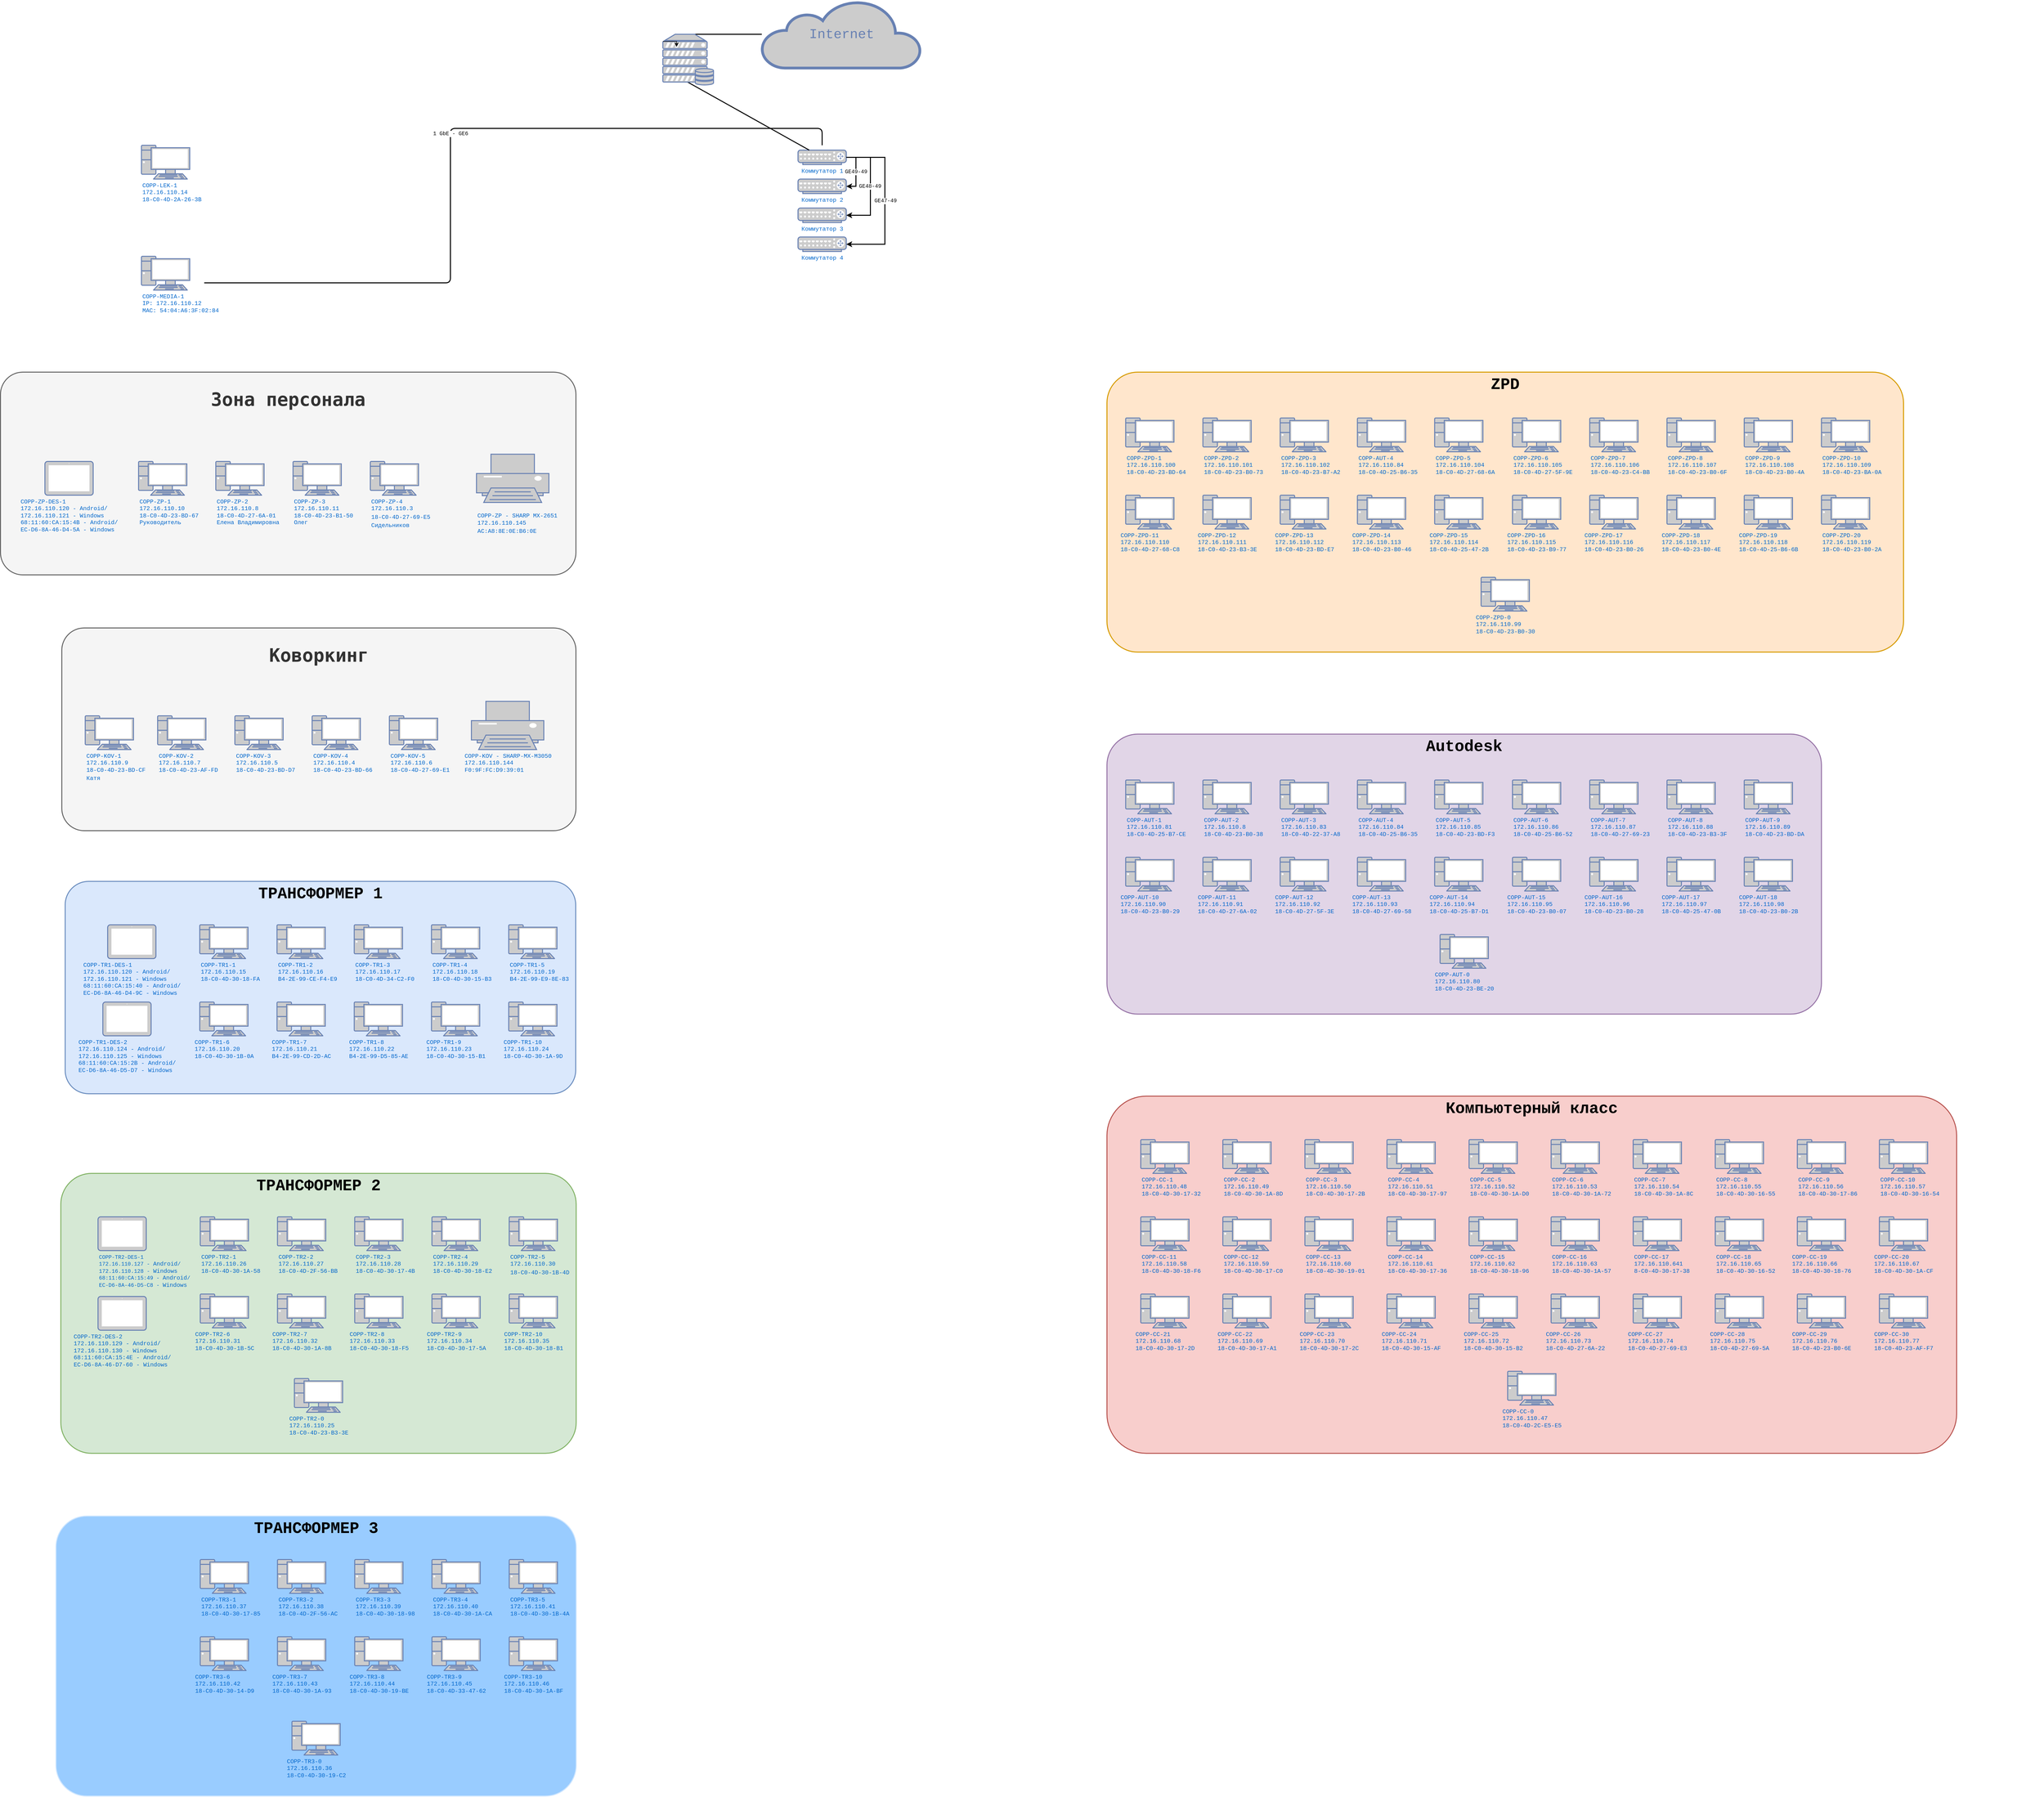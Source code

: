 <mxfile version="24.7.13">
  <diagram name="Page-1" id="bfe91b75-5d2c-26a0-9c1d-138518896778">
    <mxGraphModel dx="1977" dy="1332" grid="1" gridSize="10" guides="1" tooltips="1" connect="1" arrows="1" fold="1" page="1" pageScale="1" pageWidth="1100" pageHeight="850" background="none" math="0" shadow="0">
      <root>
        <mxCell id="0" />
        <mxCell id="1" parent="0" />
        <mxCell id="7c3789c024ecab99-10" value="Коммутатор 2" style="fontColor=#0066CC;verticalAlign=top;verticalLabelPosition=bottom;labelPosition=center;align=center;html=1;fillColor=#CCCCCC;strokeColor=#6881B3;gradientColor=none;gradientDirection=north;strokeWidth=2;shape=mxgraph.networks.router;rounded=0;shadow=0;comic=0;fontFamily=Courier New;" parent="1" vertex="1">
          <mxGeometry x="1560" y="-400" width="100" height="30" as="geometry" />
        </mxCell>
        <mxCell id="7c3789c024ecab99-53" value="Internet" style="html=1;fillColor=#CCCCCC;strokeColor=#6881B3;gradientColor=none;gradientDirection=north;strokeWidth=2;shape=mxgraph.networks.cloud;fontColor=#6881B3;rounded=0;shadow=0;comic=0;align=center;fontSize=28;fontFamily=Courier New;" parent="1" vertex="1">
          <mxGeometry x="1485" y="-770" width="330" height="140" as="geometry" />
        </mxCell>
        <mxCell id="7c3789c024ecab99-56" style="edgeStyle=none;html=1;labelBackgroundColor=none;endArrow=none;endFill=0;strokeWidth=2;fontFamily=Courier New;fontSize=28;fontColor=#6881B3;exitX=0.5;exitY=0;exitDx=0;exitDy=0;exitPerimeter=0;" parent="1" source="7c3789c024ecab99-58" target="7c3789c024ecab99-53" edge="1">
          <mxGeometry relative="1" as="geometry" />
        </mxCell>
        <mxCell id="7c3789c024ecab99-54" value="Коммутатор 1" style="fontColor=#0066CC;verticalAlign=top;verticalLabelPosition=bottom;labelPosition=center;align=center;html=1;fillColor=#CCCCCC;strokeColor=#6881B3;gradientColor=none;gradientDirection=north;strokeWidth=2;shape=mxgraph.networks.router;rounded=0;shadow=0;comic=0;fontFamily=Courier New;noLabel=0;" parent="1" vertex="1">
          <mxGeometry x="1560" y="-460" width="100" height="30" as="geometry" />
        </mxCell>
        <mxCell id="7c3789c024ecab99-59" style="edgeStyle=none;html=1;labelBackgroundColor=none;endArrow=none;endFill=0;strokeWidth=2;fontFamily=Courier New;fontSize=28;fontColor=#6881B3;exitX=0.474;exitY=0.935;exitDx=0;exitDy=0;exitPerimeter=0;" parent="1" source="7c3789c024ecab99-58" target="7c3789c024ecab99-54" edge="1">
          <mxGeometry relative="1" as="geometry">
            <mxPoint x="1600" y="977" as="targetPoint" />
          </mxGeometry>
        </mxCell>
        <mxCell id="7c3789c024ecab99-58" value="" style="fontColor=#0066CC;verticalAlign=top;verticalLabelPosition=bottom;labelPosition=center;align=center;html=1;fillColor=#CCCCCC;strokeColor=#6881B3;gradientColor=none;gradientDirection=north;strokeWidth=2;shape=mxgraph.networks.server_storage;rounded=0;shadow=0;comic=0;fontFamily=Courier New;" parent="1" vertex="1">
          <mxGeometry x="1280" y="-700" width="105" height="105" as="geometry" />
        </mxCell>
        <mxCell id="AV1VNRTLt9gfQaLUy012-5" value="Коммутатор 3" style="fontColor=#0066CC;verticalAlign=top;verticalLabelPosition=bottom;labelPosition=center;align=center;html=1;fillColor=#CCCCCC;strokeColor=#6881B3;gradientColor=none;gradientDirection=north;strokeWidth=2;shape=mxgraph.networks.router;rounded=0;shadow=0;comic=0;fontFamily=Courier New;" parent="1" vertex="1">
          <mxGeometry x="1560" y="-340" width="100" height="30" as="geometry" />
        </mxCell>
        <mxCell id="AV1VNRTLt9gfQaLUy012-6" value="Коммутатор 4" style="fontColor=#0066CC;verticalAlign=top;verticalLabelPosition=bottom;labelPosition=center;align=center;html=1;fillColor=#CCCCCC;strokeColor=#6881B3;gradientColor=none;gradientDirection=north;strokeWidth=2;shape=mxgraph.networks.router;rounded=0;shadow=0;comic=0;fontFamily=Courier New;" parent="1" vertex="1">
          <mxGeometry x="1560" y="-280" width="100" height="30" as="geometry" />
        </mxCell>
        <mxCell id="AV1VNRTLt9gfQaLUy012-10" style="edgeStyle=orthogonalEdgeStyle;rounded=0;orthogonalLoop=1;jettySize=auto;html=1;exitX=1;exitY=0.5;exitDx=0;exitDy=0;exitPerimeter=0;entryX=1;entryY=0.5;entryDx=0;entryDy=0;entryPerimeter=0;fontFamily=Courier New;strokeWidth=2;" parent="1" source="7c3789c024ecab99-54" target="7c3789c024ecab99-10" edge="1">
          <mxGeometry relative="1" as="geometry" />
        </mxCell>
        <mxCell id="AV1VNRTLt9gfQaLUy012-13" value="&lt;font&gt;GE49-49&lt;/font&gt;" style="edgeLabel;html=1;align=center;verticalAlign=middle;resizable=0;points=[];labelBorderColor=none;fontFamily=Courier New;" parent="AV1VNRTLt9gfQaLUy012-10" vertex="1" connectable="0">
          <mxGeometry relative="1" as="geometry">
            <mxPoint as="offset" />
          </mxGeometry>
        </mxCell>
        <mxCell id="AV1VNRTLt9gfQaLUy012-11" style="edgeStyle=orthogonalEdgeStyle;rounded=0;orthogonalLoop=1;jettySize=auto;html=1;exitX=1;exitY=0.5;exitDx=0;exitDy=0;exitPerimeter=0;entryX=1;entryY=0.5;entryDx=0;entryDy=0;entryPerimeter=0;fontFamily=Courier New;strokeWidth=2;" parent="1" source="7c3789c024ecab99-54" target="AV1VNRTLt9gfQaLUy012-5" edge="1">
          <mxGeometry relative="1" as="geometry">
            <Array as="points">
              <mxPoint x="1710" y="-445" />
              <mxPoint x="1710" y="-325" />
            </Array>
          </mxGeometry>
        </mxCell>
        <mxCell id="AV1VNRTLt9gfQaLUy012-14" value="&lt;font&gt;GE48-49&lt;/font&gt;" style="edgeLabel;html=1;align=center;verticalAlign=middle;resizable=0;points=[];fontFamily=Courier New;" parent="AV1VNRTLt9gfQaLUy012-11" vertex="1" connectable="0">
          <mxGeometry x="-0.004" y="-1" relative="1" as="geometry">
            <mxPoint as="offset" />
          </mxGeometry>
        </mxCell>
        <mxCell id="AV1VNRTLt9gfQaLUy012-12" style="edgeStyle=orthogonalEdgeStyle;rounded=0;orthogonalLoop=1;jettySize=auto;html=1;exitX=1;exitY=0.5;exitDx=0;exitDy=0;exitPerimeter=0;entryX=1;entryY=0.5;entryDx=0;entryDy=0;entryPerimeter=0;fontFamily=Courier New;strokeWidth=2;" parent="1" source="7c3789c024ecab99-54" target="AV1VNRTLt9gfQaLUy012-6" edge="1">
          <mxGeometry relative="1" as="geometry">
            <Array as="points">
              <mxPoint x="1740" y="-445" />
              <mxPoint x="1740" y="-265" />
            </Array>
          </mxGeometry>
        </mxCell>
        <mxCell id="AV1VNRTLt9gfQaLUy012-17" value="&lt;font&gt;GE47-49&lt;/font&gt;" style="edgeLabel;html=1;align=center;verticalAlign=middle;resizable=0;points=[];fontFamily=Courier New;" parent="AV1VNRTLt9gfQaLUy012-12" vertex="1" connectable="0">
          <mxGeometry x="-0.002" y="1" relative="1" as="geometry">
            <mxPoint as="offset" />
          </mxGeometry>
        </mxCell>
        <mxCell id="AV1VNRTLt9gfQaLUy012-18" value="&lt;div style=&quot;&quot;&gt;&lt;span style=&quot;background-color: initial;&quot;&gt;COPP-MEDIA-1&lt;/span&gt;&lt;/div&gt;&lt;font&gt;&lt;div style=&quot;&quot;&gt;&lt;span style=&quot;background-color: initial;&quot;&gt;IP: 172.16.110.12&lt;/span&gt;&lt;/div&gt;&lt;div style=&quot;&quot;&gt;&lt;span style=&quot;background-color: initial;&quot;&gt;MAC: 54:04:A6:3F:02:84&lt;/span&gt;&lt;/div&gt;&lt;/font&gt;" style="fontColor=#0066CC;verticalAlign=top;verticalLabelPosition=bottom;labelPosition=center;align=left;html=1;outlineConnect=0;fillColor=#CCCCCC;strokeColor=#6881B3;gradientColor=none;gradientDirection=north;strokeWidth=2;shape=mxgraph.networks.pc;fontFamily=Courier New;" parent="1" vertex="1">
          <mxGeometry x="200" y="-240" width="100" height="70" as="geometry" />
        </mxCell>
        <mxCell id="AV1VNRTLt9gfQaLUy012-19" style="edgeStyle=orthogonalEdgeStyle;html=1;labelBackgroundColor=none;endArrow=none;endFill=0;strokeWidth=2;fontFamily=Courier New;fontSize=15;fontColor=#036897;exitX=1;exitY=0.5;exitDx=0;exitDy=0;exitPerimeter=0;" parent="1" edge="1">
          <mxGeometry relative="1" as="geometry">
            <mxPoint x="1610" y="-470" as="targetPoint" />
            <Array as="points">
              <mxPoint x="840" y="-185" />
              <mxPoint x="840" y="-505" />
            </Array>
            <mxPoint x="330.0" y="-185" as="sourcePoint" />
          </mxGeometry>
        </mxCell>
        <mxCell id="AV1VNRTLt9gfQaLUy012-20" value="1 GbE - GE6" style="edgeLabel;html=1;align=center;verticalAlign=middle;resizable=0;points=[];fontFamily=Courier New;" parent="AV1VNRTLt9gfQaLUy012-19" vertex="1" connectable="0">
          <mxGeometry x="0.002" relative="1" as="geometry">
            <mxPoint as="offset" />
          </mxGeometry>
        </mxCell>
        <mxCell id="O0ZHZN5jXIGf4hDasDoh-2" value="" style="group" parent="1" vertex="1" connectable="0">
          <mxGeometry x="35" y="530" width="1065" height="420" as="geometry" />
        </mxCell>
        <mxCell id="7c3789c024ecab99-79" value="&lt;pre style=&quot;color: rgb(51, 51, 51);&quot;&gt;&lt;span style=&quot;font-size: 38px; background-color: initial;&quot;&gt;&lt;b&gt;Коворкинг&lt;/b&gt;&lt;/span&gt;&lt;/pre&gt;" style="rounded=1;whiteSpace=wrap;html=1;shadow=0;comic=0;strokeColor=#666666;strokeWidth=2;fillColor=#f5f5f5;fontFamily=Courier New;fontSize=28;fontColor=#333333;align=center;arcSize=11;verticalAlign=top;" parent="O0ZHZN5jXIGf4hDasDoh-2" vertex="1">
          <mxGeometry width="1065" height="420" as="geometry" />
        </mxCell>
        <mxCell id="7c3789c024ecab99-20" value="COPP-KOV-1&lt;br&gt;&lt;table style=&quot;border-collapse:&lt;br/&gt; collapse;width:142pt&quot; width=&quot;189&quot; cellspacing=&quot;0&quot; cellpadding=&quot;0&quot; border=&quot;0&quot;&gt;&lt;tbody&gt;&lt;tr style=&quot;height:15.0pt&quot; height=&quot;20&quot;&gt;  &lt;td style=&quot;height:15.0pt;width:142pt&quot; width=&quot;189&quot; class=&quot;xl65&quot; height=&quot;20&quot;&gt;172.16.110.9&lt;br&gt;&lt;table style=&quot;border-collapse:&lt;br/&gt; collapse;width:149pt&quot; width=&quot;199&quot; cellspacing=&quot;0&quot; cellpadding=&quot;0&quot; border=&quot;0&quot;&gt;&lt;tbody&gt;&lt;tr style=&quot;height:15.0pt&quot; height=&quot;20&quot;&gt;  &lt;td style=&quot;height:15.0pt;width:149pt&quot; width=&quot;199&quot; class=&quot;xl65&quot; height=&quot;20&quot;&gt;18-C0-4D-23-BD-CF&lt;br&gt;&lt;table style=&quot;border-collapse:&lt;br/&gt; collapse;width:149pt&quot; width=&quot;199&quot; cellspacing=&quot;0&quot; cellpadding=&quot;0&quot; border=&quot;0&quot;&gt;&lt;tbody&gt;&lt;tr style=&quot;height:15.0pt&quot; height=&quot;20&quot;&gt;  &lt;td style=&quot;height:15.0pt;width:149pt&quot; width=&quot;199&quot; class=&quot;xl65&quot; height=&quot;20&quot;&gt;Катя&lt;/td&gt;&lt;/tr&gt;&lt;/tbody&gt;&lt;/table&gt;&lt;/td&gt;&lt;/tr&gt;&lt;/tbody&gt;&lt;/table&gt;&lt;/td&gt;&lt;/tr&gt;&lt;/tbody&gt;&lt;/table&gt;" style="fontColor=#0066CC;verticalAlign=top;verticalLabelPosition=bottom;labelPosition=center;align=left;html=1;fillColor=#CCCCCC;strokeColor=#6881B3;gradientColor=none;gradientDirection=north;strokeWidth=2;shape=mxgraph.networks.pc;rounded=0;shadow=0;comic=0;fontFamily=Courier New;" parent="O0ZHZN5jXIGf4hDasDoh-2" vertex="1">
          <mxGeometry x="48.5" y="182" width="100" height="70" as="geometry" />
        </mxCell>
        <mxCell id="7c3789c024ecab99-21" value="COPP-KOV-2&lt;br&gt;&lt;table style=&quot;border-collapse:&lt;br/&gt; collapse;width:142pt&quot; width=&quot;189&quot; cellspacing=&quot;0&quot; cellpadding=&quot;0&quot; border=&quot;0&quot;&gt;&lt;tbody&gt;&lt;tr style=&quot;height:15.0pt&quot; height=&quot;20&quot;&gt;  &lt;td style=&quot;height:15.0pt;width:142pt&quot; width=&quot;189&quot; class=&quot;xl65&quot; height=&quot;20&quot;&gt;172.16.110.7&lt;br&gt;&lt;table style=&quot;border-collapse:&lt;br/&gt; collapse;width:149pt&quot; width=&quot;199&quot; cellspacing=&quot;0&quot; cellpadding=&quot;0&quot; border=&quot;0&quot;&gt;&lt;tbody&gt;&lt;tr style=&quot;height:15.0pt&quot; height=&quot;20&quot;&gt;  &lt;td style=&quot;height:15.0pt;width:149pt&quot; width=&quot;199&quot; class=&quot;xl65&quot; height=&quot;20&quot;&gt;18-C0-4D-23-AF-FD&lt;br&gt;&lt;table style=&quot;border-collapse:&lt;br/&gt; collapse;width:149pt&quot; width=&quot;199&quot; cellspacing=&quot;0&quot; cellpadding=&quot;0&quot; border=&quot;0&quot;&gt;&lt;tbody&gt;&lt;tr style=&quot;height:15.0pt&quot; height=&quot;20&quot;&gt;  &lt;td style=&quot;height:15.0pt;width:149pt&quot; width=&quot;199&quot; class=&quot;xl65&quot; height=&quot;20&quot;&gt;&lt;br&gt;&lt;/td&gt;&lt;/tr&gt;&lt;/tbody&gt;&lt;/table&gt;&lt;/td&gt;&lt;/tr&gt;&lt;/tbody&gt;&lt;/table&gt;&lt;/td&gt;&lt;/tr&gt;&lt;/tbody&gt;&lt;/table&gt;" style="fontColor=#0066CC;verticalAlign=top;verticalLabelPosition=bottom;labelPosition=center;align=left;html=1;fillColor=#CCCCCC;strokeColor=#6881B3;gradientColor=none;gradientDirection=north;strokeWidth=2;shape=mxgraph.networks.pc;rounded=0;shadow=0;comic=0;fontFamily=Courier New;" parent="O0ZHZN5jXIGf4hDasDoh-2" vertex="1">
          <mxGeometry x="198.5" y="182" width="100" height="70" as="geometry" />
        </mxCell>
        <mxCell id="7c3789c024ecab99-23" value="&lt;table style=&quot;border-collapse:&lt;br/&gt; collapse;width:170pt&quot; width=&quot;227&quot; cellspacing=&quot;0&quot; cellpadding=&quot;0&quot; border=&quot;0&quot;&gt;&lt;tbody&gt;&lt;tr style=&quot;height:15.0pt&quot; height=&quot;20&quot;&gt;  &lt;td style=&quot;height:15.0pt;width:170pt&quot; width=&quot;227&quot; class=&quot;xl65&quot; height=&quot;20&quot;&gt;COPP-KOV-3&lt;br&gt;&lt;table style=&quot;border-collapse:&lt;br/&gt; collapse;width:142pt&quot; width=&quot;189&quot; cellspacing=&quot;0&quot; cellpadding=&quot;0&quot; border=&quot;0&quot;&gt;&lt;tbody&gt;&lt;tr style=&quot;height:15.0pt&quot; height=&quot;20&quot;&gt;  &lt;td style=&quot;height:15.0pt;width:142pt&quot; width=&quot;189&quot; class=&quot;xl65&quot; height=&quot;20&quot;&gt;172.16.110.5&lt;br&gt;&lt;table style=&quot;border-collapse:&lt;br/&gt; collapse;width:149pt&quot; width=&quot;199&quot; cellspacing=&quot;0&quot; cellpadding=&quot;0&quot; border=&quot;0&quot;&gt;&lt;tbody&gt;&lt;tr style=&quot;height:15.0pt&quot; height=&quot;20&quot;&gt;  &lt;td style=&quot;height:15.0pt;width:149pt&quot; width=&quot;199&quot; class=&quot;xl65&quot; height=&quot;20&quot;&gt;18-C0-4D-23-BD-D7&lt;br&gt;&lt;table style=&quot;border-collapse:&lt;br/&gt; collapse;width:149pt&quot; width=&quot;199&quot; cellspacing=&quot;0&quot; cellpadding=&quot;0&quot; border=&quot;0&quot;&gt;&lt;tbody&gt;&lt;tr style=&quot;height:15.0pt&quot; height=&quot;20&quot;&gt;  &lt;td style=&quot;height:15.0pt;width:149pt&quot; width=&quot;199&quot; class=&quot;xl65&quot; height=&quot;20&quot;&gt;&lt;br&gt;&lt;/td&gt;&lt;/tr&gt;&lt;/tbody&gt;&lt;/table&gt;&lt;/td&gt;&lt;/tr&gt;&lt;/tbody&gt;&lt;/table&gt;&lt;/td&gt;&lt;/tr&gt;&lt;/tbody&gt;&lt;/table&gt;&lt;/td&gt;&lt;/tr&gt;&lt;/tbody&gt;&lt;/table&gt;" style="fontColor=#0066CC;verticalAlign=top;verticalLabelPosition=bottom;labelPosition=center;align=left;html=1;fillColor=#CCCCCC;strokeColor=#6881B3;gradientColor=none;gradientDirection=north;strokeWidth=2;shape=mxgraph.networks.pc;rounded=0;shadow=0;comic=0;fontFamily=Courier New;" parent="O0ZHZN5jXIGf4hDasDoh-2" vertex="1">
          <mxGeometry x="358.5" y="182" width="100" height="70" as="geometry" />
        </mxCell>
        <mxCell id="7c3789c024ecab99-25" value="COPP-KOV-4&lt;table style=&quot;border-collapse:&lt;br/&gt; collapse;width:142pt&quot; width=&quot;189&quot; cellspacing=&quot;0&quot; cellpadding=&quot;0&quot; border=&quot;0&quot;&gt;&lt;tbody&gt;&lt;tr style=&quot;height:15.0pt&quot; height=&quot;20&quot;&gt;&lt;br/&gt;  &lt;td style=&quot;height:15.0pt;width:142pt&quot; width=&quot;189&quot; class=&quot;xl65&quot; height=&quot;20&quot;&gt;172.16.110.4&lt;table style=&quot;border-collapse:&lt;br/&gt; collapse;width:149pt&quot; width=&quot;199&quot; cellspacing=&quot;0&quot; cellpadding=&quot;0&quot; border=&quot;0&quot;&gt;&lt;tbody&gt;&lt;tr style=&quot;height:15.0pt&quot; height=&quot;20&quot;&gt;&lt;br/&gt;  &lt;td style=&quot;height:15.0pt;width:149pt&quot; width=&quot;199&quot; class=&quot;xl65&quot; height=&quot;20&quot;&gt;18-C0-4D-23-BD-66&lt;table style=&quot;border-collapse:&lt;br/&gt; collapse;width:149pt&quot; width=&quot;199&quot; cellspacing=&quot;0&quot; cellpadding=&quot;0&quot; border=&quot;0&quot;&gt;&lt;tbody&gt;&lt;tr style=&quot;height:15.0pt&quot; height=&quot;20&quot;&gt;&lt;br/&gt;  &lt;td style=&quot;height:15.0pt;width:149pt&quot; width=&quot;199&quot; class=&quot;xl65&quot; height=&quot;20&quot;&gt;&lt;br&gt;&lt;/td&gt;&lt;/tr&gt;&lt;/tbody&gt;&lt;/table&gt;&lt;/td&gt;&lt;/tr&gt;&lt;/tbody&gt;&lt;/table&gt;&lt;/td&gt;&lt;/tr&gt;&lt;/tbody&gt;&lt;/table&gt;" style="fontColor=#0066CC;verticalAlign=top;verticalLabelPosition=bottom;labelPosition=center;align=left;html=1;fillColor=#CCCCCC;strokeColor=#6881B3;gradientColor=none;gradientDirection=north;strokeWidth=2;shape=mxgraph.networks.pc;rounded=0;shadow=0;comic=0;fontFamily=Courier New;" parent="O0ZHZN5jXIGf4hDasDoh-2" vertex="1">
          <mxGeometry x="518.5" y="182" width="100" height="70" as="geometry" />
        </mxCell>
        <mxCell id="7c3789c024ecab99-27" value="COPP-KOV-5&lt;table style=&quot;border-collapse:&lt;br/&gt; collapse;width:142pt&quot; width=&quot;189&quot; cellspacing=&quot;0&quot; cellpadding=&quot;0&quot; border=&quot;0&quot;&gt;&lt;tbody&gt;&lt;tr style=&quot;height:15.0pt&quot; height=&quot;20&quot;&gt;&lt;br/&gt;  &lt;td style=&quot;height:15.0pt;width:142pt&quot; width=&quot;189&quot; class=&quot;xl65&quot; height=&quot;20&quot;&gt;172.16.110.6&lt;br&gt;18-C0-4D-27-69-E1&lt;br&gt;&lt;/td&gt;&lt;/tr&gt;&lt;/tbody&gt;&lt;/table&gt;" style="fontColor=#0066CC;verticalAlign=top;verticalLabelPosition=bottom;labelPosition=center;align=left;html=1;fillColor=#CCCCCC;strokeColor=#6881B3;gradientColor=none;gradientDirection=north;strokeWidth=2;shape=mxgraph.networks.pc;rounded=0;shadow=0;comic=0;fontFamily=Courier New;" parent="O0ZHZN5jXIGf4hDasDoh-2" vertex="1">
          <mxGeometry x="678.5" y="182" width="100" height="70" as="geometry" />
        </mxCell>
        <mxCell id="7c3789c024ecab99-29" value="&lt;div style=&quot;text-align: left;&quot;&gt;&lt;span style=&quot;background-color: initial;&quot;&gt;COPP-KOV - SHARP-MX-M3050&lt;/span&gt;&lt;/div&gt;&lt;div style=&quot;text-align: left;&quot;&gt;172.16.110.144&lt;br&gt;&lt;/div&gt;&lt;div style=&quot;text-align: left;&quot;&gt;F0:9F:FC:D9:39:01&lt;br&gt;&lt;/div&gt;" style="fontColor=#0066CC;verticalAlign=top;verticalLabelPosition=bottom;labelPosition=center;align=center;html=1;fillColor=#CCCCCC;strokeColor=#6881B3;gradientColor=none;gradientDirection=north;strokeWidth=2;shape=mxgraph.networks.printer;rounded=0;shadow=0;comic=0;fontFamily=Courier New;" parent="O0ZHZN5jXIGf4hDasDoh-2" vertex="1">
          <mxGeometry x="848.5" y="152" width="150" height="100" as="geometry" />
        </mxCell>
        <mxCell id="O0ZHZN5jXIGf4hDasDoh-3" value="" style="group" parent="1" vertex="1" connectable="0">
          <mxGeometry x="138" width="962" height="420" as="geometry" />
        </mxCell>
        <mxCell id="7c3789c024ecab99-78" value="&lt;pre style=&quot;&quot;&gt;&lt;span style=&quot;font-size: 38px; background-color: initial;&quot;&gt;&lt;b&gt;Зона персонала&lt;/b&gt;&lt;/span&gt;&lt;/pre&gt;" style="rounded=1;whiteSpace=wrap;html=1;shadow=0;comic=0;strokeWidth=2;fontFamily=Courier New;fontSize=28;align=center;arcSize=11;verticalAlign=top;fillColor=#f5f5f5;fontColor=#333333;strokeColor=#666666;" parent="O0ZHZN5jXIGf4hDasDoh-3" vertex="1">
          <mxGeometry x="-230" width="1192" height="420" as="geometry" />
        </mxCell>
        <mxCell id="7c3789c024ecab99-1" value="COPP-ZP-1&lt;div&gt;&lt;table style=&quot;border-collapse:&lt;br/&gt; collapse;width:142pt&quot; width=&quot;189&quot; cellspacing=&quot;0&quot; cellpadding=&quot;0&quot; border=&quot;0&quot;&gt;&lt;tbody&gt;&lt;tr style=&quot;height:15.0pt&quot; height=&quot;20&quot;&gt;  &lt;td style=&quot;height:15.0pt;width:142pt&quot; width=&quot;189&quot; class=&quot;xl65&quot; height=&quot;20&quot;&gt;172.16.110.10&lt;br&gt;&lt;table style=&quot;border-collapse:&lt;br/&gt; collapse;width:149pt&quot; width=&quot;199&quot; cellspacing=&quot;0&quot; cellpadding=&quot;0&quot; border=&quot;0&quot;&gt;&lt;tbody&gt;&lt;tr style=&quot;height:15.0pt&quot; height=&quot;20&quot;&gt;  &lt;td style=&quot;height:15.0pt;width:149pt&quot; width=&quot;199&quot; class=&quot;xl65&quot; height=&quot;20&quot;&gt;18-C0-4D-23-BD-67&lt;br&gt;Руководитель&lt;/td&gt;&lt;/tr&gt;&lt;/tbody&gt;&lt;/table&gt;&lt;/td&gt;&lt;/tr&gt;&lt;/tbody&gt;&lt;/table&gt;&lt;/div&gt;" style="fontColor=#0066CC;verticalAlign=top;verticalLabelPosition=bottom;labelPosition=center;align=left;html=1;fillColor=#CCCCCC;strokeColor=#6881B3;gradientColor=none;gradientDirection=north;strokeWidth=2;shape=mxgraph.networks.pc;rounded=0;shadow=0;comic=0;fontFamily=Courier New;" parent="O0ZHZN5jXIGf4hDasDoh-3" vertex="1">
          <mxGeometry x="56.0" y="185" width="100" height="70" as="geometry" />
        </mxCell>
        <mxCell id="7c3789c024ecab99-2" value="COPP-ZP-2&lt;div&gt;&lt;div&gt;&lt;table style=&quot;border-collapse:&lt;br/&gt; collapse;width:142pt&quot; width=&quot;189&quot; cellspacing=&quot;0&quot; cellpadding=&quot;0&quot; border=&quot;0&quot;&gt;&lt;tbody&gt;&lt;tr style=&quot;height:15.0pt&quot; height=&quot;20&quot;&gt;  &lt;td style=&quot;height:15.0pt;width:142pt&quot; width=&quot;189&quot; class=&quot;xl65&quot; height=&quot;20&quot;&gt;172.16.110.8&lt;br&gt;&lt;table style=&quot;border-collapse:&lt;br/&gt; collapse;width:149pt&quot; width=&quot;199&quot; cellspacing=&quot;0&quot; cellpadding=&quot;0&quot; border=&quot;0&quot;&gt;&lt;tbody&gt;&lt;tr style=&quot;height:15.0pt&quot; height=&quot;20&quot;&gt;  &lt;td style=&quot;height:15.0pt;width:149pt&quot; width=&quot;199&quot; class=&quot;xl65&quot; height=&quot;20&quot;&gt;18-С0-4D-27-6A-01&lt;br&gt;Елена Владимировна&lt;/td&gt;&lt;/tr&gt;&lt;/tbody&gt;&lt;/table&gt;&lt;/td&gt;&lt;/tr&gt;&lt;/tbody&gt;&lt;/table&gt;&lt;/div&gt;&lt;/div&gt;" style="fontColor=#0066CC;verticalAlign=top;verticalLabelPosition=bottom;labelPosition=center;align=left;html=1;fillColor=#CCCCCC;strokeColor=#6881B3;gradientColor=none;gradientDirection=north;strokeWidth=2;shape=mxgraph.networks.pc;rounded=0;shadow=0;comic=0;fontFamily=Courier New;" parent="O0ZHZN5jXIGf4hDasDoh-3" vertex="1">
          <mxGeometry x="216.0" y="185" width="100" height="70" as="geometry" />
        </mxCell>
        <mxCell id="7c3789c024ecab99-3" value="COPP-ZP-3&lt;br&gt;&lt;table style=&quot;border-collapse:&lt;br/&gt; collapse;width:142pt&quot; width=&quot;189&quot; cellspacing=&quot;0&quot; cellpadding=&quot;0&quot; border=&quot;0&quot;&gt;&lt;tbody&gt;&lt;tr style=&quot;height:15.0pt&quot; height=&quot;20&quot;&gt;  &lt;td style=&quot;height:15.0pt;width:142pt&quot; width=&quot;189&quot; class=&quot;xl65&quot; height=&quot;20&quot;&gt;172.16.110.11&lt;br&gt;&lt;table style=&quot;border-collapse:&lt;br/&gt; collapse;width:149pt&quot; width=&quot;199&quot; cellspacing=&quot;0&quot; cellpadding=&quot;0&quot; border=&quot;0&quot;&gt;&lt;tbody&gt;&lt;tr style=&quot;height:15.0pt&quot; height=&quot;20&quot;&gt;  &lt;td style=&quot;height:15.0pt;width:149pt&quot; width=&quot;199&quot; class=&quot;xl65&quot; height=&quot;20&quot;&gt;18-C0-4D-23-B1-50&lt;br&gt;Олег&lt;/td&gt;&lt;/tr&gt;&lt;/tbody&gt;&lt;/table&gt;&lt;/td&gt;&lt;/tr&gt;&lt;/tbody&gt;&lt;/table&gt;" style="fontColor=#0066CC;verticalAlign=top;verticalLabelPosition=bottom;labelPosition=center;align=left;html=1;fillColor=#CCCCCC;strokeColor=#6881B3;gradientColor=none;gradientDirection=north;strokeWidth=2;shape=mxgraph.networks.pc;rounded=0;shadow=0;comic=0;fontFamily=Courier New;" parent="O0ZHZN5jXIGf4hDasDoh-3" vertex="1">
          <mxGeometry x="376.0" y="185" width="100" height="70" as="geometry" />
        </mxCell>
        <mxCell id="7c3789c024ecab99-5" value="COPP-ZP-4&lt;br&gt;&lt;table style=&quot;border-collapse:&lt;br/&gt; collapse;width:142pt&quot; width=&quot;189&quot; cellspacing=&quot;0&quot; cellpadding=&quot;0&quot; border=&quot;0&quot;&gt;&lt;tbody&gt;&lt;tr style=&quot;height:15.0pt&quot; height=&quot;20&quot;&gt;  &lt;td style=&quot;height:15.0pt;width:142pt&quot; width=&quot;189&quot; class=&quot;xl65&quot; height=&quot;20&quot;&gt;172.16.110.3&lt;br&gt;&lt;table style=&quot;border-collapse:&lt;br/&gt; collapse;width:149pt&quot; width=&quot;199&quot; cellspacing=&quot;0&quot; cellpadding=&quot;0&quot; border=&quot;0&quot;&gt;&lt;tbody&gt;&lt;tr style=&quot;height:15.0pt&quot; height=&quot;20&quot;&gt;  &lt;td style=&quot;height:15.0pt;width:149pt&quot; width=&quot;199&quot; class=&quot;xl65&quot; height=&quot;20&quot;&gt;18-C0-4D-27-69-E5&lt;/td&gt;&lt;/tr&gt;&lt;/tbody&gt;&lt;/table&gt;&lt;/td&gt;&lt;/tr&gt;&lt;/tbody&gt;&lt;/table&gt;&lt;div&gt;Сидельников&lt;/div&gt;" style="fontColor=#0066CC;verticalAlign=top;verticalLabelPosition=bottom;labelPosition=center;align=left;html=1;fillColor=#CCCCCC;strokeColor=#6881B3;gradientColor=none;gradientDirection=north;strokeWidth=2;shape=mxgraph.networks.pc;rounded=0;shadow=0;comic=0;fontFamily=Courier New;" parent="O0ZHZN5jXIGf4hDasDoh-3" vertex="1">
          <mxGeometry x="536.0" y="185" width="100" height="70" as="geometry" />
        </mxCell>
        <mxCell id="7c3789c024ecab99-6" value="&lt;br&gt;&lt;table style=&quot;border-collapse:&lt;br/&gt; collapse;width:170pt&quot; width=&quot;227&quot; cellspacing=&quot;0&quot; cellpadding=&quot;0&quot; border=&quot;0&quot;&gt;&lt;tbody&gt;&lt;tr style=&quot;height:15.0pt&quot; height=&quot;20&quot;&gt;  &lt;td style=&quot;height:15.0pt;width:170pt&quot; width=&quot;227&quot; class=&quot;xl65&quot; height=&quot;20&quot;&gt;COPP-ZP - SHARP MX-2651&lt;br&gt;&lt;table style=&quot;border-collapse:&lt;br/&gt; collapse;width:142pt&quot; width=&quot;189&quot; cellspacing=&quot;0&quot; cellpadding=&quot;0&quot; border=&quot;0&quot;&gt;&lt;tbody&gt;&lt;tr style=&quot;height:15.0pt&quot; height=&quot;20&quot;&gt;  &lt;td style=&quot;height:15.0pt;width:142pt&quot; width=&quot;189&quot; height=&quot;20&quot;&gt;172.16.110.145&lt;br&gt;&lt;table style=&quot;border-collapse:&lt;br/&gt; collapse;width:149pt&quot; width=&quot;199&quot; cellspacing=&quot;0&quot; cellpadding=&quot;0&quot; border=&quot;0&quot;&gt;&lt;tbody&gt;&lt;tr style=&quot;height:15.0pt&quot; height=&quot;20&quot;&gt;  &lt;td style=&quot;height:15.0pt;width:149pt&quot; width=&quot;199&quot; height=&quot;20&quot;&gt;AC:A8:8E:0E:B6:0E&lt;/td&gt;&lt;/tr&gt;&lt;/tbody&gt;&lt;/table&gt;&lt;/td&gt;&lt;/tr&gt;&lt;/tbody&gt;&lt;/table&gt;&lt;/td&gt;&lt;/tr&gt;&lt;/tbody&gt;&lt;/table&gt;" style="fontColor=#0066CC;verticalAlign=top;verticalLabelPosition=bottom;labelPosition=center;align=left;html=1;fillColor=#CCCCCC;strokeColor=#6881B3;gradientColor=none;gradientDirection=north;strokeWidth=2;shape=mxgraph.networks.printer;rounded=0;shadow=0;comic=0;fontFamily=Courier New;" parent="O0ZHZN5jXIGf4hDasDoh-3" vertex="1">
          <mxGeometry x="756" y="170" width="150" height="100" as="geometry" />
        </mxCell>
        <mxCell id="5qKJpBTIMG_tvjQpGa4c-107" value="&lt;div style=&quot;text-align: left; line-height: 120%; font-size: 12px;&quot;&gt;&lt;span style=&quot;background-color: initial;&quot;&gt;&lt;font style=&quot;font-size: 12px;&quot;&gt;COPP-ZP-DES-1&lt;/font&gt;&lt;/span&gt;&lt;/div&gt;&lt;div style=&quot;text-align: left; line-height: 120%; font-size: 12px;&quot;&gt;&lt;font style=&quot;font-size: 12px;&quot;&gt;172.16.110.120 - Android/&lt;/font&gt;&lt;/div&gt;&lt;div style=&quot;text-align: left; line-height: 120%; font-size: 12px;&quot;&gt;&lt;font style=&quot;font-size: 12px;&quot;&gt;&lt;font style=&quot;font-size: 12px;&quot;&gt;172.16.110.121 - Windows&lt;/font&gt;&lt;/font&gt;&lt;/div&gt;&lt;div style=&quot;text-align: left; line-height: 120%; font-size: 12px;&quot;&gt;&lt;font style=&quot;font-size: 12px;&quot;&gt;&lt;font style=&quot;font-size: 12px;&quot;&gt;68:11:60:CA:15:4B - Android/&lt;/font&gt;&lt;/font&gt;&lt;/div&gt;&lt;div style=&quot;text-align: left; line-height: 120%; font-size: 12px;&quot;&gt;&lt;font style=&quot;font-size: 12px;&quot;&gt;&lt;font style=&quot;font-size: 12px;&quot;&gt;EC-D6-8A-46-D4-5A -&amp;nbsp;&lt;/font&gt;&lt;span style=&quot;background-color: initial;&quot;&gt;Windows&lt;/span&gt;&lt;br&gt;&lt;/font&gt;&lt;/div&gt;" style="fontColor=#0066CC;verticalAlign=top;verticalLabelPosition=bottom;labelPosition=center;align=center;html=1;outlineConnect=0;fillColor=#CCCCCC;strokeColor=#6881B3;gradientColor=none;gradientDirection=north;strokeWidth=2;shape=mxgraph.networks.tablet;rounded=1;shadow=0;comic=0;arcSize=11;fontFamily=Courier New;fontSize=28;" vertex="1" parent="O0ZHZN5jXIGf4hDasDoh-3">
          <mxGeometry x="-138" y="185" width="100" height="70" as="geometry" />
        </mxCell>
        <mxCell id="O0ZHZN5jXIGf4hDasDoh-4" value="" style="group" parent="1" vertex="1" connectable="0">
          <mxGeometry x="282" y="1055" width="817.5" height="440" as="geometry" />
        </mxCell>
        <mxCell id="7c3789c024ecab99-81" value="&lt;div&gt;&lt;b style=&quot;background-color: initial; font-size: 33px;&quot;&gt;ТРАНСФОРМЕР 1&lt;/b&gt;&lt;br&gt;&lt;/div&gt;" style="rounded=1;whiteSpace=wrap;html=1;shadow=0;comic=0;strokeColor=#6c8ebf;strokeWidth=2;fillColor=#dae8fc;fontFamily=Courier New;fontSize=28;align=center;arcSize=11;verticalAlign=top;" parent="O0ZHZN5jXIGf4hDasDoh-4" vertex="1">
          <mxGeometry x="-240" width="1057.5" height="440" as="geometry" />
        </mxCell>
        <mxCell id="7c3789c024ecab99-34" value="COPP-TR1-1&lt;br&gt;&lt;table style=&quot;border-collapse:&lt;br/&gt; collapse;width:142pt&quot; width=&quot;189&quot; cellspacing=&quot;0&quot; cellpadding=&quot;0&quot; border=&quot;0&quot;&gt;&lt;tbody&gt;&lt;tr style=&quot;height:15.0pt&quot; height=&quot;20&quot;&gt;  &lt;td style=&quot;height:15.0pt;width:142pt&quot; width=&quot;189&quot; class=&quot;xl65&quot; height=&quot;20&quot;&gt;172.16.110.15&lt;br&gt;&lt;table style=&quot;border-collapse:&lt;br/&gt; collapse;width:149pt&quot; width=&quot;199&quot; cellspacing=&quot;0&quot; cellpadding=&quot;0&quot; border=&quot;0&quot;&gt;&lt;tbody&gt;&lt;tr style=&quot;height:15.0pt&quot; height=&quot;20&quot;&gt;  &lt;td style=&quot;height:15.0pt;width:149pt&quot; width=&quot;199&quot; class=&quot;xl65&quot; height=&quot;20&quot;&gt;18-C0-4D-30-18-FA&lt;br&gt;&lt;table style=&quot;border-collapse:&lt;br/&gt; collapse;width:149pt&quot; width=&quot;199&quot; cellspacing=&quot;0&quot; cellpadding=&quot;0&quot; border=&quot;0&quot;&gt;&lt;tbody&gt;&lt;tr style=&quot;height:15.0pt&quot; height=&quot;20&quot;&gt;  &lt;td style=&quot;height:15.0pt;width:149pt&quot; width=&quot;199&quot; class=&quot;xl65&quot; height=&quot;20&quot;&gt;&lt;br&gt;&lt;/td&gt;&lt;/tr&gt;&lt;/tbody&gt;&lt;/table&gt;&lt;/td&gt;&lt;/tr&gt;&lt;/tbody&gt;&lt;/table&gt;&lt;/td&gt;&lt;/tr&gt;&lt;/tbody&gt;&lt;/table&gt;" style="fontColor=#0066CC;verticalAlign=top;verticalLabelPosition=bottom;labelPosition=center;align=left;html=1;fillColor=#CCCCCC;strokeColor=#6881B3;gradientColor=none;gradientDirection=north;strokeWidth=2;shape=mxgraph.networks.pc;rounded=0;shadow=0;comic=0;fontFamily=Courier New;" parent="O0ZHZN5jXIGf4hDasDoh-4" vertex="1">
          <mxGeometry x="38.75" y="90.002" width="100" height="70" as="geometry" />
        </mxCell>
        <mxCell id="7c3789c024ecab99-35" value="COPP-TR1-3&lt;table style=&quot;border-collapse:&lt;br/&gt; collapse;width:142pt&quot; width=&quot;189&quot; cellspacing=&quot;0&quot; cellpadding=&quot;0&quot; border=&quot;0&quot;&gt;&lt;tbody&gt;&lt;tr style=&quot;height:15.0pt&quot; height=&quot;20&quot;&gt;&lt;br/&gt;  &lt;td style=&quot;height:15.0pt;width:142pt&quot; width=&quot;189&quot; class=&quot;xl65&quot; height=&quot;20&quot;&gt;172.16.110.17&lt;table style=&quot;border-collapse:&lt;br/&gt; collapse;width:149pt&quot; width=&quot;199&quot; cellspacing=&quot;0&quot; cellpadding=&quot;0&quot; border=&quot;0&quot;&gt;&lt;tbody&gt;&lt;tr style=&quot;height:15.0pt&quot; height=&quot;20&quot;&gt;&lt;br/&gt;  &lt;td style=&quot;height:15.0pt;width:149pt&quot; width=&quot;199&quot; class=&quot;xl65&quot; height=&quot;20&quot;&gt;18-C0-4D-34-C2-F0&lt;table style=&quot;border-collapse:&lt;br/&gt; collapse;width:149pt&quot; width=&quot;199&quot; cellspacing=&quot;0&quot; cellpadding=&quot;0&quot; border=&quot;0&quot;&gt;&lt;tbody&gt;&lt;tr style=&quot;height:15.0pt&quot; height=&quot;20&quot;&gt;&lt;br/&gt;  &lt;td style=&quot;height:15.0pt;width:149pt&quot; width=&quot;199&quot; class=&quot;xl65&quot; height=&quot;20&quot;&gt;&lt;br&gt;&lt;/td&gt;&lt;/tr&gt;&lt;/tbody&gt;&lt;/table&gt;&lt;/td&gt;&lt;/tr&gt;&lt;/tbody&gt;&lt;/table&gt;&lt;/td&gt;&lt;/tr&gt;&lt;/tbody&gt;&lt;/table&gt;&lt;div&gt;&lt;br&gt;&lt;/div&gt;" style="fontColor=#0066CC;verticalAlign=top;verticalLabelPosition=bottom;labelPosition=center;align=left;html=1;fillColor=#CCCCCC;strokeColor=#6881B3;gradientColor=none;gradientDirection=north;strokeWidth=2;shape=mxgraph.networks.pc;rounded=0;shadow=0;comic=0;fontFamily=Courier New;" parent="O0ZHZN5jXIGf4hDasDoh-4" vertex="1">
          <mxGeometry x="358.75" y="90" width="100" height="70" as="geometry" />
        </mxCell>
        <mxCell id="7c3789c024ecab99-37" value="COPP-TR1-4&lt;br&gt;&lt;table style=&quot;border-collapse:&lt;br/&gt; collapse;width:142pt&quot; width=&quot;189&quot; cellspacing=&quot;0&quot; cellpadding=&quot;0&quot; border=&quot;0&quot;&gt;&lt;tbody&gt;&lt;tr style=&quot;height:15.0pt&quot; height=&quot;20&quot;&gt;  &lt;td style=&quot;height:15.0pt;width:142pt&quot; width=&quot;189&quot; class=&quot;xl65&quot; height=&quot;20&quot;&gt;172.16.110.18&lt;br&gt;&lt;table style=&quot;border-collapse:&lt;br/&gt; collapse;width:149pt&quot; width=&quot;199&quot; cellspacing=&quot;0&quot; cellpadding=&quot;0&quot; border=&quot;0&quot;&gt;&lt;tbody&gt;&lt;tr style=&quot;height:15.0pt&quot; height=&quot;20&quot;&gt;  &lt;td style=&quot;height:15.0pt;width:149pt&quot; width=&quot;199&quot; class=&quot;xl65&quot; height=&quot;20&quot;&gt;18-C0-4D-30-15-B3&lt;br&gt;&lt;table style=&quot;border-collapse:&lt;br/&gt; collapse;width:149pt&quot; width=&quot;199&quot; cellspacing=&quot;0&quot; cellpadding=&quot;0&quot; border=&quot;0&quot;&gt;&lt;tbody&gt;&lt;tr style=&quot;height:15.0pt&quot; height=&quot;20&quot;&gt;  &lt;td style=&quot;height:15.0pt;width:149pt&quot; width=&quot;199&quot; class=&quot;xl65&quot; height=&quot;20&quot;&gt;&lt;br&gt;&lt;/td&gt;&lt;/tr&gt;&lt;/tbody&gt;&lt;/table&gt;&lt;/td&gt;&lt;/tr&gt;&lt;/tbody&gt;&lt;/table&gt;&lt;/td&gt;&lt;/tr&gt;&lt;/tbody&gt;&lt;/table&gt;" style="fontColor=#0066CC;verticalAlign=top;verticalLabelPosition=bottom;labelPosition=center;align=left;html=1;fillColor=#CCCCCC;strokeColor=#6881B3;gradientColor=none;gradientDirection=north;strokeWidth=2;shape=mxgraph.networks.pc;rounded=0;shadow=0;comic=0;fontFamily=Courier New;" parent="O0ZHZN5jXIGf4hDasDoh-4" vertex="1">
          <mxGeometry x="518.75" y="90.002" width="100" height="70" as="geometry" />
        </mxCell>
        <mxCell id="7c3789c024ecab99-39" value="COPP-TR1-5&lt;br&gt;&lt;table style=&quot;border-collapse:&lt;br/&gt; collapse;width:142pt&quot; width=&quot;189&quot; cellspacing=&quot;0&quot; cellpadding=&quot;0&quot; border=&quot;0&quot;&gt;&lt;tbody&gt;&lt;tr style=&quot;height:15.0pt&quot; height=&quot;20&quot;&gt;  &lt;td style=&quot;height:15.0pt;width:142pt&quot; width=&quot;189&quot; class=&quot;xl65&quot; height=&quot;20&quot;&gt;172.16.110.19&lt;br&gt;B4-2E-99-E9-8E-83&lt;br&gt;&lt;/td&gt;&lt;/tr&gt;&lt;/tbody&gt;&lt;/table&gt;" style="fontColor=#0066CC;verticalAlign=top;verticalLabelPosition=bottom;labelPosition=center;align=left;html=1;fillColor=#CCCCCC;strokeColor=#6881B3;gradientColor=none;gradientDirection=north;strokeWidth=2;shape=mxgraph.networks.pc;rounded=0;shadow=0;comic=0;fontFamily=Courier New;" parent="O0ZHZN5jXIGf4hDasDoh-4" vertex="1">
          <mxGeometry x="678.75" y="90.002" width="100" height="70" as="geometry" />
        </mxCell>
        <mxCell id="Hxj6Q5FQ8TF1DpqE7Tzh-3" value="COPP-TR1-2&lt;br&gt;&lt;table style=&quot;border-collapse:&lt;br/&gt; collapse;width:142pt&quot; width=&quot;189&quot; cellspacing=&quot;0&quot; cellpadding=&quot;0&quot; border=&quot;0&quot;&gt;&lt;tbody&gt;&lt;tr style=&quot;height:15.0pt&quot; height=&quot;20&quot;&gt;  &lt;td style=&quot;height:15.0pt;width:142pt&quot; width=&quot;189&quot; class=&quot;xl65&quot; height=&quot;20&quot;&gt;172.16.110.16&lt;br&gt;B4-2E-99-CE-F4-E9&lt;br&gt;&lt;/td&gt;&lt;/tr&gt;&lt;/tbody&gt;&lt;/table&gt;" style="fontColor=#0066CC;verticalAlign=top;verticalLabelPosition=bottom;labelPosition=center;align=left;html=1;fillColor=#CCCCCC;strokeColor=#6881B3;gradientColor=none;gradientDirection=north;strokeWidth=2;shape=mxgraph.networks.pc;rounded=0;shadow=0;comic=0;fontFamily=Courier New;" parent="O0ZHZN5jXIGf4hDasDoh-4" vertex="1">
          <mxGeometry x="198.75" y="90.002" width="100" height="70" as="geometry" />
        </mxCell>
        <mxCell id="Hxj6Q5FQ8TF1DpqE7Tzh-4" value="&lt;div style=&quot;text-align: left;&quot;&gt;&lt;span style=&quot;background-color: initial;&quot;&gt;COPP-TR1-6&lt;/span&gt;&lt;/div&gt;&lt;div style=&quot;text-align: left;&quot;&gt;172.16.110.20&lt;br&gt;&lt;/div&gt;&lt;div style=&quot;text-align: left;&quot;&gt;18-C0-4D-30-1B-0A&lt;br&gt;&lt;/div&gt;" style="fontColor=#0066CC;verticalAlign=top;verticalLabelPosition=bottom;labelPosition=center;align=center;html=1;fillColor=#CCCCCC;strokeColor=#6881B3;gradientColor=none;gradientDirection=north;strokeWidth=2;shape=mxgraph.networks.pc;rounded=0;shadow=0;comic=0;fontFamily=Courier New;" parent="O0ZHZN5jXIGf4hDasDoh-4" vertex="1">
          <mxGeometry x="38.75" y="250.002" width="100" height="70" as="geometry" />
        </mxCell>
        <mxCell id="Hxj6Q5FQ8TF1DpqE7Tzh-5" value="&lt;div style=&quot;text-align: left;&quot;&gt;&lt;span style=&quot;background-color: initial;&quot;&gt;COPP-TR1-7&lt;/span&gt;&lt;/div&gt;&lt;div style=&quot;text-align: left;&quot;&gt;172.16.110.21&lt;br&gt;&lt;/div&gt;&lt;div style=&quot;text-align: left;&quot;&gt;B4-2E-99-CD-2D-AC&lt;br&gt;&lt;/div&gt;" style="fontColor=#0066CC;verticalAlign=top;verticalLabelPosition=bottom;labelPosition=center;align=center;html=1;fillColor=#CCCCCC;strokeColor=#6881B3;gradientColor=none;gradientDirection=north;strokeWidth=2;shape=mxgraph.networks.pc;rounded=0;shadow=0;comic=0;fontFamily=Courier New;" parent="O0ZHZN5jXIGf4hDasDoh-4" vertex="1">
          <mxGeometry x="198.75" y="250.002" width="100" height="70" as="geometry" />
        </mxCell>
        <mxCell id="Hxj6Q5FQ8TF1DpqE7Tzh-6" value="&lt;div style=&quot;text-align: left;&quot;&gt;&lt;span style=&quot;background-color: initial;&quot;&gt;COPP-TR1-8&lt;/span&gt;&lt;/div&gt;&lt;div style=&quot;text-align: left;&quot;&gt;172.16.110.22&lt;br&gt;&lt;/div&gt;&lt;div style=&quot;text-align: left;&quot;&gt;B4-2E-99-D5-85-AE&lt;br&gt;&lt;/div&gt;" style="fontColor=#0066CC;verticalAlign=top;verticalLabelPosition=bottom;labelPosition=center;align=center;html=1;fillColor=#CCCCCC;strokeColor=#6881B3;gradientColor=none;gradientDirection=north;strokeWidth=2;shape=mxgraph.networks.pc;rounded=0;shadow=0;comic=0;fontFamily=Courier New;" parent="O0ZHZN5jXIGf4hDasDoh-4" vertex="1">
          <mxGeometry x="358.75" y="250.002" width="100" height="70" as="geometry" />
        </mxCell>
        <mxCell id="Hxj6Q5FQ8TF1DpqE7Tzh-7" value="&lt;div style=&quot;text-align: left;&quot;&gt;&lt;span style=&quot;background-color: initial;&quot;&gt;COPP-TR1-9&lt;/span&gt;&lt;/div&gt;&lt;div style=&quot;text-align: left;&quot;&gt;172.16.110.23&lt;br&gt;&lt;/div&gt;&lt;div style=&quot;text-align: left;&quot;&gt;18-C0-4D-30-15-B1&lt;br&gt;&lt;/div&gt;" style="fontColor=#0066CC;verticalAlign=top;verticalLabelPosition=bottom;labelPosition=center;align=center;html=1;fillColor=#CCCCCC;strokeColor=#6881B3;gradientColor=none;gradientDirection=north;strokeWidth=2;shape=mxgraph.networks.pc;rounded=0;shadow=0;comic=0;fontFamily=Courier New;" parent="O0ZHZN5jXIGf4hDasDoh-4" vertex="1">
          <mxGeometry x="518.75" y="250.002" width="100" height="70" as="geometry" />
        </mxCell>
        <mxCell id="Hxj6Q5FQ8TF1DpqE7Tzh-8" value="&lt;div style=&quot;text-align: left;&quot;&gt;&lt;span style=&quot;background-color: initial;&quot;&gt;COPP-TR1-10&lt;/span&gt;&lt;/div&gt;&lt;div style=&quot;text-align: left;&quot;&gt;172.16.110.24&lt;br&gt;&lt;/div&gt;&lt;div style=&quot;text-align: left;&quot;&gt;18-C0-4D-30-1A-9D&lt;br&gt;&lt;/div&gt;" style="fontColor=#0066CC;verticalAlign=top;verticalLabelPosition=bottom;labelPosition=center;align=center;html=1;fillColor=#CCCCCC;strokeColor=#6881B3;gradientColor=none;gradientDirection=north;strokeWidth=2;shape=mxgraph.networks.pc;rounded=0;shadow=0;comic=0;fontFamily=Courier New;" parent="O0ZHZN5jXIGf4hDasDoh-4" vertex="1">
          <mxGeometry x="678.75" y="250.002" width="100" height="70" as="geometry" />
        </mxCell>
        <mxCell id="5qKJpBTIMG_tvjQpGa4c-108" value="&lt;div style=&quot;text-align: left; line-height: 120%; font-size: 12px;&quot;&gt;&lt;font style=&quot;font-size: 12px;&quot;&gt;COPP-TR1-DES-1&lt;/font&gt;&lt;/div&gt;&lt;div style=&quot;text-align: left; line-height: 120%; font-size: 12px;&quot;&gt;&lt;font style=&quot;font-size: 12px;&quot;&gt;&lt;span style=&quot;background-color: initial; text-align: center;&quot;&gt;172.16.110.120 -&amp;nbsp;&lt;/span&gt;&lt;span style=&quot;background-color: initial;&quot;&gt;Android&lt;/span&gt;&lt;span style=&quot;background-color: initial; text-align: center;&quot;&gt;/&lt;/span&gt;&lt;/font&gt;&lt;/div&gt;&lt;div style=&quot;text-align: left; line-height: 120%; font-size: 12px;&quot;&gt;&lt;font style=&quot;font-size: 12px;&quot;&gt;&lt;span style=&quot;background-color: initial; text-align: center;&quot;&gt;172.16.110.121 -&amp;nbsp;&lt;/span&gt;&lt;span style=&quot;background-color: initial;&quot;&gt;Windows&lt;/span&gt;&lt;/font&gt;&lt;/div&gt;&lt;div style=&quot;text-align: left; line-height: 120%; font-size: 12px;&quot;&gt;&lt;font style=&quot;font-size: 12px;&quot;&gt;&lt;span style=&quot;background-color: initial; text-align: center;&quot;&gt;68:11:60:CA:15:40 -&amp;nbsp;&lt;/span&gt;Android&lt;span style=&quot;background-color: initial; text-align: center;&quot;&gt;/&lt;/span&gt;&lt;/font&gt;&lt;/div&gt;&lt;div style=&quot;text-align: left; line-height: 120%; font-size: 12px;&quot;&gt;&lt;font style=&quot;font-size: 12px;&quot;&gt;&lt;span style=&quot;background-color: initial; text-align: center;&quot;&gt;EC-D6-8A-46-D4-9C -&amp;nbsp;&lt;/span&gt;&lt;span style=&quot;background-color: initial;&quot;&gt;Windows&lt;/span&gt;&lt;/font&gt;&lt;/div&gt;" style="fontColor=#0066CC;verticalAlign=top;verticalLabelPosition=bottom;labelPosition=center;align=center;html=1;outlineConnect=0;fillColor=#CCCCCC;strokeColor=#6881B3;gradientColor=none;gradientDirection=north;strokeWidth=2;shape=mxgraph.networks.tablet;rounded=1;shadow=0;comic=0;arcSize=11;fontFamily=Courier New;fontSize=28;" vertex="1" parent="O0ZHZN5jXIGf4hDasDoh-4">
          <mxGeometry x="-152" y="90" width="100" height="70" as="geometry" />
        </mxCell>
        <mxCell id="5qKJpBTIMG_tvjQpGa4c-28" value="" style="group" vertex="1" connectable="0" parent="1">
          <mxGeometry x="2200" y="750" width="1480" height="580" as="geometry" />
        </mxCell>
        <mxCell id="5qKJpBTIMG_tvjQpGa4c-2" value="&lt;b&gt;&lt;font style=&quot;font-size: 33px;&quot;&gt;Autodesk&lt;/font&gt;&lt;/b&gt;" style="rounded=1;whiteSpace=wrap;html=1;shadow=0;comic=0;strokeColor=#9673a6;strokeWidth=2;fillColor=#e1d5e7;fontFamily=Courier New;fontSize=28;align=center;arcSize=11;verticalAlign=top;container=0;" vertex="1" parent="5qKJpBTIMG_tvjQpGa4c-28">
          <mxGeometry width="1480" height="580" as="geometry" />
        </mxCell>
        <mxCell id="5qKJpBTIMG_tvjQpGa4c-3" value="&lt;div&gt;&lt;span class=&quot;hljs-variable&quot;&gt;COPP&lt;/span&gt;&lt;span class=&quot;hljs-operator&quot;&gt;-&lt;/span&gt;&lt;span class=&quot;hljs-variable&quot;&gt;AUT&lt;/span&gt;&lt;span class=&quot;hljs-operator&quot;&gt;-&lt;/span&gt;&lt;span class=&quot;hljs-number&quot;&gt;1&lt;/span&gt;&lt;/div&gt;&lt;div&gt;&lt;span class=&quot;hljs-number&quot;&gt;172.16&lt;/span&gt;&lt;span class=&quot;hljs-number&quot;&gt;.110&lt;/span&gt;&lt;span class=&quot;hljs-number&quot;&gt;.81&lt;/span&gt;&lt;/div&gt;&lt;div&gt;&lt;span class=&quot;hljs-number&quot;&gt;18&lt;/span&gt;&lt;span class=&quot;hljs-operator&quot;&gt;-&lt;/span&gt;&lt;span class=&quot;hljs-variable&quot;&gt;C0&lt;/span&gt;&lt;span class=&quot;hljs-operator&quot;&gt;-&lt;/span&gt;&lt;span class=&quot;hljs-number&quot;&gt;4&lt;/span&gt;&lt;span class=&quot;hljs-built_in&quot;&gt;D&lt;/span&gt;&lt;span class=&quot;hljs-operator&quot;&gt;-&lt;/span&gt;&lt;span class=&quot;hljs-number&quot;&gt;25&lt;/span&gt;&lt;span class=&quot;hljs-operator&quot;&gt;-&lt;/span&gt;&lt;span class=&quot;hljs-variable&quot;&gt;B7&lt;/span&gt;&lt;span class=&quot;hljs-operator&quot;&gt;-&lt;/span&gt;&lt;span class=&quot;hljs-variable&quot;&gt;CE&lt;/span&gt;&lt;br&gt;&lt;/div&gt;" style="fontColor=#0066CC;verticalAlign=top;verticalLabelPosition=bottom;labelPosition=center;align=left;html=1;fillColor=#CCCCCC;strokeColor=#6881B3;gradientColor=none;gradientDirection=north;strokeWidth=2;shape=mxgraph.networks.pc;rounded=0;shadow=0;comic=0;fontFamily=Courier New;container=0;" vertex="1" parent="5qKJpBTIMG_tvjQpGa4c-28">
          <mxGeometry x="38.75" y="95.002" width="100" height="70" as="geometry" />
        </mxCell>
        <mxCell id="5qKJpBTIMG_tvjQpGa4c-4" value="&lt;div&gt;&lt;span class=&quot;hljs-variable&quot;&gt;COPP&lt;/span&gt;&lt;span class=&quot;hljs-operator&quot;&gt;-&lt;/span&gt;&lt;span class=&quot;hljs-variable&quot;&gt;AUT&lt;/span&gt;&lt;span class=&quot;hljs-operator&quot;&gt;-&lt;/span&gt;&lt;span class=&quot;hljs-number&quot;&gt;3&lt;/span&gt;&lt;/div&gt;&lt;div&gt;&lt;span class=&quot;hljs-number&quot;&gt;172.16&lt;/span&gt;&lt;span class=&quot;hljs-number&quot;&gt;.110&lt;/span&gt;&lt;span class=&quot;hljs-number&quot;&gt;.83&lt;/span&gt;&lt;/div&gt;&lt;div&gt;&lt;span class=&quot;hljs-number&quot;&gt;18&lt;/span&gt;&lt;span class=&quot;hljs-operator&quot;&gt;-&lt;/span&gt;&lt;span class=&quot;hljs-variable&quot;&gt;C0&lt;/span&gt;&lt;span class=&quot;hljs-operator&quot;&gt;-&lt;/span&gt;&lt;span class=&quot;hljs-number&quot;&gt;4&lt;/span&gt;&lt;span class=&quot;hljs-built_in&quot;&gt;D&lt;/span&gt;&lt;span class=&quot;hljs-operator&quot;&gt;-&lt;/span&gt;&lt;span class=&quot;hljs-number&quot;&gt;22&lt;/span&gt;&lt;span class=&quot;hljs-operator&quot;&gt;-&lt;/span&gt;&lt;span class=&quot;hljs-number&quot;&gt;37&lt;/span&gt;&lt;span class=&quot;hljs-operator&quot;&gt;-&lt;/span&gt;&lt;span class=&quot;hljs-variable&quot;&gt;A8&lt;/span&gt;&lt;br&gt;&lt;/div&gt;" style="fontColor=#0066CC;verticalAlign=top;verticalLabelPosition=bottom;labelPosition=center;align=left;html=1;fillColor=#CCCCCC;strokeColor=#6881B3;gradientColor=none;gradientDirection=north;strokeWidth=2;shape=mxgraph.networks.pc;rounded=0;shadow=0;comic=0;fontFamily=Courier New;container=0;" vertex="1" parent="5qKJpBTIMG_tvjQpGa4c-28">
          <mxGeometry x="358.75" y="95" width="100" height="70" as="geometry" />
        </mxCell>
        <mxCell id="5qKJpBTIMG_tvjQpGa4c-5" value="&lt;span class=&quot;hljs-variable&quot;&gt;COPP&lt;/span&gt;&lt;span class=&quot;hljs-operator&quot;&gt;-&lt;/span&gt;&lt;span class=&quot;hljs-variable&quot;&gt;AUT&lt;/span&gt;&lt;span class=&quot;hljs-operator&quot;&gt;-&lt;/span&gt;&lt;span class=&quot;hljs-number&quot;&gt;4&lt;/span&gt;&lt;div&gt;&lt;span class=&quot;hljs-number&quot;&gt;172.16&lt;/span&gt;&lt;span class=&quot;hljs-number&quot;&gt;.110&lt;/span&gt;&lt;span class=&quot;hljs-number&quot;&gt;.84&lt;/span&gt;&lt;/div&gt;&lt;div&gt;&lt;span class=&quot;hljs-number&quot;&gt;18&lt;/span&gt;&lt;span class=&quot;hljs-operator&quot;&gt;-&lt;/span&gt;&lt;span class=&quot;hljs-variable&quot;&gt;C0&lt;/span&gt;&lt;span class=&quot;hljs-operator&quot;&gt;-&lt;/span&gt;&lt;span class=&quot;hljs-number&quot;&gt;4&lt;/span&gt;&lt;span class=&quot;hljs-built_in&quot;&gt;D&lt;/span&gt;&lt;span class=&quot;hljs-operator&quot;&gt;-&lt;/span&gt;&lt;span class=&quot;hljs-number&quot;&gt;25&lt;/span&gt;&lt;span class=&quot;hljs-operator&quot;&gt;-&lt;/span&gt;&lt;span class=&quot;hljs-variable&quot;&gt;B6&lt;/span&gt;&lt;span class=&quot;hljs-operator&quot;&gt;-&lt;/span&gt;&lt;span class=&quot;hljs-number&quot;&gt;35&lt;/span&gt;&lt;br&gt;&lt;/div&gt;" style="fontColor=#0066CC;verticalAlign=top;verticalLabelPosition=bottom;labelPosition=center;align=left;html=1;fillColor=#CCCCCC;strokeColor=#6881B3;gradientColor=none;gradientDirection=north;strokeWidth=2;shape=mxgraph.networks.pc;rounded=0;shadow=0;comic=0;fontFamily=Courier New;container=0;" vertex="1" parent="5qKJpBTIMG_tvjQpGa4c-28">
          <mxGeometry x="518.75" y="95.002" width="100" height="70" as="geometry" />
        </mxCell>
        <mxCell id="5qKJpBTIMG_tvjQpGa4c-6" value="&lt;span class=&quot;hljs-variable&quot;&gt;COPP&lt;/span&gt;&lt;span class=&quot;hljs-operator&quot;&gt;-&lt;/span&gt;&lt;span class=&quot;hljs-variable&quot;&gt;AUT&lt;/span&gt;&lt;span class=&quot;hljs-operator&quot;&gt;-&lt;/span&gt;&lt;span class=&quot;hljs-number&quot;&gt;5&lt;/span&gt;&lt;div&gt;&lt;span class=&quot;hljs-number&quot;&gt;172.16&lt;/span&gt;&lt;span class=&quot;hljs-number&quot;&gt;.110&lt;/span&gt;&lt;span class=&quot;hljs-number&quot;&gt;.85&lt;/span&gt;&lt;/div&gt;&lt;div&gt;&lt;span class=&quot;hljs-number&quot;&gt;18&lt;/span&gt;&lt;span class=&quot;hljs-operator&quot;&gt;-&lt;/span&gt;&lt;span class=&quot;hljs-variable&quot;&gt;C0&lt;/span&gt;&lt;span class=&quot;hljs-operator&quot;&gt;-&lt;/span&gt;&lt;span class=&quot;hljs-number&quot;&gt;4&lt;/span&gt;&lt;span class=&quot;hljs-built_in&quot;&gt;D&lt;/span&gt;&lt;span class=&quot;hljs-operator&quot;&gt;-&lt;/span&gt;&lt;span class=&quot;hljs-number&quot;&gt;23&lt;/span&gt;&lt;span class=&quot;hljs-operator&quot;&gt;-&lt;/span&gt;&lt;span class=&quot;hljs-variable&quot;&gt;BD&lt;/span&gt;&lt;span class=&quot;hljs-operator&quot;&gt;-&lt;/span&gt;&lt;span class=&quot;hljs-variable&quot;&gt;F3&lt;/span&gt;&lt;br&gt;&lt;/div&gt;" style="fontColor=#0066CC;verticalAlign=top;verticalLabelPosition=bottom;labelPosition=center;align=left;html=1;fillColor=#CCCCCC;strokeColor=#6881B3;gradientColor=none;gradientDirection=north;strokeWidth=2;shape=mxgraph.networks.pc;rounded=0;shadow=0;comic=0;fontFamily=Courier New;container=0;" vertex="1" parent="5qKJpBTIMG_tvjQpGa4c-28">
          <mxGeometry x="678.75" y="95.002" width="100" height="70" as="geometry" />
        </mxCell>
        <mxCell id="5qKJpBTIMG_tvjQpGa4c-7" value="&lt;span class=&quot;hljs-variable&quot;&gt;COPP&lt;/span&gt;&lt;span class=&quot;hljs-operator&quot;&gt;-&lt;/span&gt;&lt;span class=&quot;hljs-variable&quot;&gt;AUT&lt;/span&gt;&lt;span class=&quot;hljs-operator&quot;&gt;-&lt;/span&gt;&lt;span class=&quot;hljs-number&quot;&gt;2&lt;/span&gt;&lt;div&gt;&lt;span class=&quot;hljs-number&quot;&gt;172.16&lt;/span&gt;&lt;span class=&quot;hljs-number&quot;&gt;.110&lt;/span&gt;&lt;span class=&quot;hljs-number&quot;&gt;.8&lt;/span&gt;&lt;/div&gt;&lt;div&gt;&lt;span class=&quot;hljs-number&quot;&gt;18&lt;/span&gt;&lt;span class=&quot;hljs-operator&quot;&gt;-&lt;/span&gt;&lt;span class=&quot;hljs-variable&quot;&gt;C0&lt;/span&gt;&lt;span class=&quot;hljs-operator&quot;&gt;-&lt;/span&gt;&lt;span class=&quot;hljs-number&quot;&gt;4&lt;/span&gt;&lt;span class=&quot;hljs-built_in&quot;&gt;D&lt;/span&gt;&lt;span class=&quot;hljs-operator&quot;&gt;-&lt;/span&gt;&lt;span class=&quot;hljs-number&quot;&gt;23&lt;/span&gt;&lt;span class=&quot;hljs-operator&quot;&gt;-&lt;/span&gt;&lt;span class=&quot;hljs-variable&quot;&gt;B0&lt;/span&gt;&lt;span class=&quot;hljs-operator&quot;&gt;-&lt;/span&gt;&lt;span class=&quot;hljs-number&quot;&gt;38&lt;/span&gt;&lt;br&gt;&lt;/div&gt;" style="fontColor=#0066CC;verticalAlign=top;verticalLabelPosition=bottom;labelPosition=center;align=left;html=1;fillColor=#CCCCCC;strokeColor=#6881B3;gradientColor=none;gradientDirection=north;strokeWidth=2;shape=mxgraph.networks.pc;rounded=0;shadow=0;comic=0;fontFamily=Courier New;container=0;" vertex="1" parent="5qKJpBTIMG_tvjQpGa4c-28">
          <mxGeometry x="198.75" y="95.002" width="100" height="70" as="geometry" />
        </mxCell>
        <mxCell id="5qKJpBTIMG_tvjQpGa4c-8" value="&lt;div style=&quot;text-align: left;&quot;&gt;&lt;span class=&quot;hljs-variable&quot;&gt;COPP&lt;/span&gt;&lt;span class=&quot;hljs-operator&quot;&gt;-&lt;/span&gt;&lt;span class=&quot;hljs-variable&quot;&gt;AUT&lt;/span&gt;&lt;span class=&quot;hljs-operator&quot;&gt;-&lt;/span&gt;&lt;span class=&quot;hljs-number&quot;&gt;10&lt;/span&gt;&lt;/div&gt;&lt;div style=&quot;text-align: left;&quot;&gt;&lt;span class=&quot;hljs-number&quot;&gt;172.16&lt;/span&gt;&lt;span class=&quot;hljs-number&quot;&gt;.110&lt;/span&gt;&lt;span class=&quot;hljs-number&quot;&gt;.90&lt;/span&gt;&lt;/div&gt;&lt;div style=&quot;text-align: left;&quot;&gt;&lt;span class=&quot;hljs-number&quot;&gt;18&lt;/span&gt;&lt;span class=&quot;hljs-operator&quot;&gt;-&lt;/span&gt;&lt;span class=&quot;hljs-variable&quot;&gt;C0&lt;/span&gt;&lt;span class=&quot;hljs-operator&quot;&gt;-&lt;/span&gt;&lt;span class=&quot;hljs-number&quot;&gt;4&lt;/span&gt;&lt;span class=&quot;hljs-built_in&quot;&gt;D&lt;/span&gt;&lt;span class=&quot;hljs-operator&quot;&gt;-&lt;/span&gt;&lt;span class=&quot;hljs-number&quot;&gt;23&lt;/span&gt;&lt;span class=&quot;hljs-operator&quot;&gt;-&lt;/span&gt;&lt;span class=&quot;hljs-variable&quot;&gt;B0&lt;/span&gt;&lt;span class=&quot;hljs-operator&quot;&gt;-&lt;/span&gt;&lt;span class=&quot;hljs-number&quot;&gt;29&lt;/span&gt;&lt;br&gt;&lt;/div&gt;" style="fontColor=#0066CC;verticalAlign=top;verticalLabelPosition=bottom;labelPosition=center;align=center;html=1;fillColor=#CCCCCC;strokeColor=#6881B3;gradientColor=none;gradientDirection=north;strokeWidth=2;shape=mxgraph.networks.pc;rounded=0;shadow=0;comic=0;fontFamily=Courier New;container=0;" vertex="1" parent="5qKJpBTIMG_tvjQpGa4c-28">
          <mxGeometry x="38.75" y="255.002" width="100" height="70" as="geometry" />
        </mxCell>
        <mxCell id="5qKJpBTIMG_tvjQpGa4c-9" value="&lt;div style=&quot;text-align: left;&quot;&gt;&lt;span class=&quot;hljs-variable&quot;&gt;COPP&lt;/span&gt;&lt;span class=&quot;hljs-operator&quot;&gt;-&lt;/span&gt;&lt;span class=&quot;hljs-variable&quot;&gt;AUT&lt;/span&gt;&lt;span class=&quot;hljs-operator&quot;&gt;-&lt;/span&gt;&lt;span class=&quot;hljs-number&quot;&gt;11&lt;/span&gt;&lt;/div&gt;&lt;div style=&quot;text-align: left;&quot;&gt;&lt;span class=&quot;hljs-number&quot;&gt;172.16&lt;/span&gt;&lt;span class=&quot;hljs-number&quot;&gt;.110&lt;/span&gt;&lt;span class=&quot;hljs-number&quot;&gt;.91&lt;/span&gt;&lt;/div&gt;&lt;div style=&quot;text-align: left;&quot;&gt;&lt;span class=&quot;hljs-number&quot;&gt;18&lt;/span&gt;&lt;span class=&quot;hljs-operator&quot;&gt;-&lt;/span&gt;&lt;span class=&quot;hljs-variable&quot;&gt;C0&lt;/span&gt;&lt;span class=&quot;hljs-operator&quot;&gt;-&lt;/span&gt;&lt;span class=&quot;hljs-number&quot;&gt;4&lt;/span&gt;&lt;span class=&quot;hljs-built_in&quot;&gt;D&lt;/span&gt;&lt;span class=&quot;hljs-operator&quot;&gt;-&lt;/span&gt;&lt;span class=&quot;hljs-number&quot;&gt;27&lt;/span&gt;&lt;span class=&quot;hljs-operator&quot;&gt;-&lt;/span&gt;&lt;span class=&quot;hljs-number&quot;&gt;6&lt;/span&gt;&lt;span class=&quot;hljs-variable&quot;&gt;A&lt;/span&gt;&lt;span class=&quot;hljs-operator&quot;&gt;-&lt;/span&gt;&lt;span class=&quot;hljs-number&quot;&gt;02&lt;/span&gt;&lt;br&gt;&lt;/div&gt;" style="fontColor=#0066CC;verticalAlign=top;verticalLabelPosition=bottom;labelPosition=center;align=center;html=1;fillColor=#CCCCCC;strokeColor=#6881B3;gradientColor=none;gradientDirection=north;strokeWidth=2;shape=mxgraph.networks.pc;rounded=0;shadow=0;comic=0;fontFamily=Courier New;container=0;" vertex="1" parent="5qKJpBTIMG_tvjQpGa4c-28">
          <mxGeometry x="198.75" y="255.002" width="100" height="70" as="geometry" />
        </mxCell>
        <mxCell id="5qKJpBTIMG_tvjQpGa4c-10" value="&lt;div style=&quot;text-align: left;&quot;&gt;&lt;span class=&quot;hljs-variable&quot;&gt;COPP&lt;/span&gt;&lt;span class=&quot;hljs-operator&quot;&gt;-&lt;/span&gt;&lt;span class=&quot;hljs-variable&quot;&gt;AUT&lt;/span&gt;&lt;span class=&quot;hljs-operator&quot;&gt;-&lt;/span&gt;&lt;span class=&quot;hljs-number&quot;&gt;12&lt;/span&gt;&lt;/div&gt;&lt;div style=&quot;text-align: left;&quot;&gt;&lt;span class=&quot;hljs-number&quot;&gt;172.16&lt;/span&gt;&lt;span class=&quot;hljs-number&quot;&gt;.110&lt;/span&gt;&lt;span class=&quot;hljs-number&quot;&gt;.92&lt;/span&gt;&lt;/div&gt;&lt;div style=&quot;text-align: left;&quot;&gt;&lt;span class=&quot;hljs-number&quot;&gt;18&lt;/span&gt;&lt;span class=&quot;hljs-operator&quot;&gt;-&lt;/span&gt;&lt;span class=&quot;hljs-variable&quot;&gt;C0&lt;/span&gt;&lt;span class=&quot;hljs-operator&quot;&gt;-&lt;/span&gt;&lt;span class=&quot;hljs-number&quot;&gt;4&lt;/span&gt;&lt;span class=&quot;hljs-built_in&quot;&gt;D&lt;/span&gt;&lt;span class=&quot;hljs-operator&quot;&gt;-&lt;/span&gt;&lt;span class=&quot;hljs-number&quot;&gt;27&lt;/span&gt;&lt;span class=&quot;hljs-operator&quot;&gt;-&lt;/span&gt;&lt;span class=&quot;hljs-number&quot;&gt;5&lt;/span&gt;&lt;span class=&quot;hljs-variable&quot;&gt;F&lt;/span&gt;&lt;span class=&quot;hljs-operator&quot;&gt;-&lt;/span&gt;&lt;span class=&quot;hljs-number&quot;&gt;3&lt;/span&gt;&lt;span class=&quot;hljs-built_in&quot;&gt;E&lt;/span&gt;&lt;br&gt;&lt;/div&gt;" style="fontColor=#0066CC;verticalAlign=top;verticalLabelPosition=bottom;labelPosition=center;align=center;html=1;fillColor=#CCCCCC;strokeColor=#6881B3;gradientColor=none;gradientDirection=north;strokeWidth=2;shape=mxgraph.networks.pc;rounded=0;shadow=0;comic=0;fontFamily=Courier New;container=0;" vertex="1" parent="5qKJpBTIMG_tvjQpGa4c-28">
          <mxGeometry x="358.75" y="255.002" width="100" height="70" as="geometry" />
        </mxCell>
        <mxCell id="5qKJpBTIMG_tvjQpGa4c-11" value="&lt;div style=&quot;text-align: left;&quot;&gt;&lt;span class=&quot;hljs-variable&quot;&gt;COPP&lt;/span&gt;&lt;span class=&quot;hljs-operator&quot;&gt;-&lt;/span&gt;&lt;span class=&quot;hljs-variable&quot;&gt;AUT&lt;/span&gt;&lt;span class=&quot;hljs-operator&quot;&gt;-&lt;/span&gt;&lt;span class=&quot;hljs-number&quot;&gt;13&lt;/span&gt;&lt;/div&gt;&lt;div style=&quot;text-align: left;&quot;&gt;&lt;span class=&quot;hljs-number&quot;&gt;172.16&lt;/span&gt;&lt;span class=&quot;hljs-number&quot;&gt;.110&lt;/span&gt;&lt;span class=&quot;hljs-number&quot;&gt;.93&lt;/span&gt;&lt;/div&gt;&lt;div style=&quot;text-align: left;&quot;&gt;&lt;span class=&quot;hljs-number&quot;&gt;18&lt;/span&gt;&lt;span class=&quot;hljs-operator&quot;&gt;-&lt;/span&gt;&lt;span class=&quot;hljs-variable&quot;&gt;C0&lt;/span&gt;&lt;span class=&quot;hljs-operator&quot;&gt;-&lt;/span&gt;&lt;span class=&quot;hljs-number&quot;&gt;4&lt;/span&gt;&lt;span class=&quot;hljs-built_in&quot;&gt;D&lt;/span&gt;&lt;span class=&quot;hljs-operator&quot;&gt;-&lt;/span&gt;&lt;span class=&quot;hljs-number&quot;&gt;27&lt;/span&gt;&lt;span class=&quot;hljs-operator&quot;&gt;-&lt;/span&gt;&lt;span class=&quot;hljs-number&quot;&gt;69&lt;/span&gt;&lt;span class=&quot;hljs-operator&quot;&gt;-&lt;/span&gt;&lt;span class=&quot;hljs-number&quot;&gt;58&lt;/span&gt;&lt;br&gt;&lt;/div&gt;" style="fontColor=#0066CC;verticalAlign=top;verticalLabelPosition=bottom;labelPosition=center;align=center;html=1;fillColor=#CCCCCC;strokeColor=#6881B3;gradientColor=none;gradientDirection=north;strokeWidth=2;shape=mxgraph.networks.pc;rounded=0;shadow=0;comic=0;fontFamily=Courier New;container=0;" vertex="1" parent="5qKJpBTIMG_tvjQpGa4c-28">
          <mxGeometry x="518.75" y="255.002" width="100" height="70" as="geometry" />
        </mxCell>
        <mxCell id="5qKJpBTIMG_tvjQpGa4c-12" value="&lt;div style=&quot;text-align: left;&quot;&gt;&lt;span class=&quot;hljs-variable&quot;&gt;COPP&lt;/span&gt;&lt;span class=&quot;hljs-operator&quot;&gt;-&lt;/span&gt;&lt;span class=&quot;hljs-variable&quot;&gt;AUT&lt;/span&gt;&lt;span class=&quot;hljs-operator&quot;&gt;-&lt;/span&gt;&lt;span class=&quot;hljs-number&quot;&gt;14&lt;/span&gt;&lt;/div&gt;&lt;div style=&quot;text-align: left;&quot;&gt;&lt;span class=&quot;hljs-number&quot;&gt;172.16&lt;/span&gt;&lt;span class=&quot;hljs-number&quot;&gt;.110&lt;/span&gt;&lt;span class=&quot;hljs-number&quot;&gt;.94&lt;/span&gt;&lt;/div&gt;&lt;div style=&quot;text-align: left;&quot;&gt;&lt;span class=&quot;hljs-number&quot;&gt;18&lt;/span&gt;&lt;span class=&quot;hljs-operator&quot;&gt;-&lt;/span&gt;&lt;span class=&quot;hljs-variable&quot;&gt;C0&lt;/span&gt;&lt;span class=&quot;hljs-operator&quot;&gt;-&lt;/span&gt;&lt;span class=&quot;hljs-number&quot;&gt;4&lt;/span&gt;&lt;span class=&quot;hljs-built_in&quot;&gt;D&lt;/span&gt;&lt;span class=&quot;hljs-operator&quot;&gt;-&lt;/span&gt;&lt;span class=&quot;hljs-number&quot;&gt;25&lt;/span&gt;&lt;span class=&quot;hljs-operator&quot;&gt;-&lt;/span&gt;&lt;span class=&quot;hljs-variable&quot;&gt;B7&lt;/span&gt;&lt;span class=&quot;hljs-operator&quot;&gt;-&lt;/span&gt;&lt;span class=&quot;hljs-variable&quot;&gt;D1&lt;/span&gt;&lt;br&gt;&lt;/div&gt;" style="fontColor=#0066CC;verticalAlign=top;verticalLabelPosition=bottom;labelPosition=center;align=center;html=1;fillColor=#CCCCCC;strokeColor=#6881B3;gradientColor=none;gradientDirection=north;strokeWidth=2;shape=mxgraph.networks.pc;rounded=0;shadow=0;comic=0;fontFamily=Courier New;container=0;" vertex="1" parent="5qKJpBTIMG_tvjQpGa4c-28">
          <mxGeometry x="678.75" y="255.002" width="100" height="70" as="geometry" />
        </mxCell>
        <mxCell id="5qKJpBTIMG_tvjQpGa4c-13" value="&lt;div style=&quot;text-align: left;&quot;&gt;&lt;span class=&quot;hljs-variable&quot;&gt;COPP&lt;/span&gt;&lt;span class=&quot;hljs-operator&quot;&gt;-&lt;/span&gt;&lt;span class=&quot;hljs-variable&quot;&gt;AUT&lt;/span&gt;&lt;span class=&quot;hljs-operator&quot;&gt;-&lt;/span&gt;&lt;span class=&quot;hljs-number&quot;&gt;0&lt;/span&gt;&lt;/div&gt;&lt;div style=&quot;text-align: left;&quot;&gt;&lt;span class=&quot;hljs-number&quot;&gt;172.16&lt;/span&gt;&lt;span class=&quot;hljs-number&quot;&gt;.110&lt;/span&gt;&lt;span class=&quot;hljs-number&quot;&gt;.80&lt;/span&gt;&lt;/div&gt;&lt;div style=&quot;text-align: left;&quot;&gt;&lt;span class=&quot;hljs-number&quot;&gt;18&lt;/span&gt;&lt;span class=&quot;hljs-operator&quot;&gt;-&lt;/span&gt;&lt;span class=&quot;hljs-variable&quot;&gt;C0&lt;/span&gt;&lt;span class=&quot;hljs-operator&quot;&gt;-&lt;/span&gt;&lt;span class=&quot;hljs-number&quot;&gt;4&lt;/span&gt;&lt;span class=&quot;hljs-built_in&quot;&gt;D&lt;/span&gt;&lt;span class=&quot;hljs-operator&quot;&gt;-&lt;/span&gt;&lt;span class=&quot;hljs-number&quot;&gt;23&lt;/span&gt;&lt;span class=&quot;hljs-operator&quot;&gt;-&lt;/span&gt;&lt;span class=&quot;hljs-variable&quot;&gt;BE&lt;/span&gt;&lt;span class=&quot;hljs-operator&quot;&gt;-&lt;/span&gt;&lt;span class=&quot;hljs-number&quot;&gt;20&lt;/span&gt;&lt;br&gt;&lt;/div&gt;" style="fontColor=#0066CC;verticalAlign=top;verticalLabelPosition=bottom;labelPosition=center;align=center;html=1;fillColor=#CCCCCC;strokeColor=#6881B3;gradientColor=none;gradientDirection=north;strokeWidth=2;shape=mxgraph.networks.pc;rounded=0;shadow=0;comic=0;fontFamily=Courier New;container=0;" vertex="1" parent="5qKJpBTIMG_tvjQpGa4c-28">
          <mxGeometry x="690.0" y="415.002" width="100" height="70" as="geometry" />
        </mxCell>
        <mxCell id="5qKJpBTIMG_tvjQpGa4c-15" value="&lt;span class=&quot;hljs-variable&quot;&gt;COPP&lt;/span&gt;&lt;span class=&quot;hljs-operator&quot;&gt;-&lt;/span&gt;&lt;span class=&quot;hljs-variable&quot;&gt;AUT&lt;/span&gt;&lt;span class=&quot;hljs-operator&quot;&gt;-&lt;/span&gt;&lt;span class=&quot;hljs-number&quot;&gt;6&lt;/span&gt;&lt;div&gt;&lt;span class=&quot;hljs-number&quot;&gt;172.16&lt;/span&gt;&lt;span class=&quot;hljs-number&quot;&gt;.110&lt;/span&gt;&lt;span class=&quot;hljs-number&quot;&gt;.86&lt;/span&gt;&lt;/div&gt;&lt;div&gt;&lt;span class=&quot;hljs-number&quot;&gt;18&lt;/span&gt;&lt;span class=&quot;hljs-operator&quot;&gt;-&lt;/span&gt;&lt;span class=&quot;hljs-variable&quot;&gt;C0&lt;/span&gt;&lt;span class=&quot;hljs-operator&quot;&gt;-&lt;/span&gt;&lt;span class=&quot;hljs-number&quot;&gt;4&lt;/span&gt;&lt;span class=&quot;hljs-built_in&quot;&gt;D&lt;/span&gt;&lt;span class=&quot;hljs-operator&quot;&gt;-&lt;/span&gt;&lt;span class=&quot;hljs-number&quot;&gt;25&lt;/span&gt;&lt;span class=&quot;hljs-operator&quot;&gt;-&lt;/span&gt;&lt;span class=&quot;hljs-variable&quot;&gt;B6&lt;/span&gt;&lt;span class=&quot;hljs-operator&quot;&gt;-&lt;/span&gt;&lt;span class=&quot;hljs-number&quot;&gt;52&lt;/span&gt;&lt;br&gt;&lt;/div&gt;" style="fontColor=#0066CC;verticalAlign=top;verticalLabelPosition=bottom;labelPosition=center;align=left;html=1;fillColor=#CCCCCC;strokeColor=#6881B3;gradientColor=none;gradientDirection=north;strokeWidth=2;shape=mxgraph.networks.pc;rounded=0;shadow=0;comic=0;fontFamily=Courier New;container=0;" vertex="1" parent="5qKJpBTIMG_tvjQpGa4c-28">
          <mxGeometry x="840.0" y="95.002" width="100" height="70" as="geometry" />
        </mxCell>
        <mxCell id="5qKJpBTIMG_tvjQpGa4c-17" value="&lt;span class=&quot;hljs-variable&quot;&gt;COPP&lt;/span&gt;&lt;span class=&quot;hljs-operator&quot;&gt;-&lt;/span&gt;&lt;span class=&quot;hljs-variable&quot;&gt;AUT&lt;/span&gt;&lt;span class=&quot;hljs-operator&quot;&gt;-&lt;/span&gt;&lt;span class=&quot;hljs-number&quot;&gt;7&lt;/span&gt;&lt;div&gt;&lt;span class=&quot;hljs-number&quot;&gt;172.16&lt;/span&gt;&lt;span class=&quot;hljs-number&quot;&gt;.110&lt;/span&gt;&lt;span class=&quot;hljs-number&quot;&gt;.87&lt;/span&gt;&lt;/div&gt;&lt;div&gt;&lt;span class=&quot;hljs-number&quot;&gt;18&lt;/span&gt;&lt;span class=&quot;hljs-operator&quot;&gt;-&lt;/span&gt;&lt;span class=&quot;hljs-variable&quot;&gt;C0&lt;/span&gt;&lt;span class=&quot;hljs-operator&quot;&gt;-&lt;/span&gt;&lt;span class=&quot;hljs-number&quot;&gt;4&lt;/span&gt;&lt;span class=&quot;hljs-built_in&quot;&gt;D&lt;/span&gt;&lt;span class=&quot;hljs-operator&quot;&gt;-&lt;/span&gt;&lt;span class=&quot;hljs-number&quot;&gt;27&lt;/span&gt;&lt;span class=&quot;hljs-operator&quot;&gt;-&lt;/span&gt;&lt;span class=&quot;hljs-number&quot;&gt;69&lt;/span&gt;&lt;span class=&quot;hljs-operator&quot;&gt;-&lt;/span&gt;&lt;span class=&quot;hljs-number&quot;&gt;23&lt;/span&gt;&lt;br&gt;&lt;/div&gt;" style="fontColor=#0066CC;verticalAlign=top;verticalLabelPosition=bottom;labelPosition=center;align=left;html=1;fillColor=#CCCCCC;strokeColor=#6881B3;gradientColor=none;gradientDirection=north;strokeWidth=2;shape=mxgraph.networks.pc;rounded=0;shadow=0;comic=0;fontFamily=Courier New;container=0;" vertex="1" parent="5qKJpBTIMG_tvjQpGa4c-28">
          <mxGeometry x="1000.0" y="95.002" width="100" height="70" as="geometry" />
        </mxCell>
        <mxCell id="5qKJpBTIMG_tvjQpGa4c-18" value="&lt;span class=&quot;hljs-variable&quot;&gt;COPP&lt;/span&gt;&lt;span class=&quot;hljs-operator&quot;&gt;-&lt;/span&gt;&lt;span class=&quot;hljs-variable&quot;&gt;AUT&lt;/span&gt;&lt;span class=&quot;hljs-operator&quot;&gt;-&lt;/span&gt;&lt;span class=&quot;hljs-number&quot;&gt;8&lt;/span&gt;&lt;div&gt;&lt;span class=&quot;hljs-number&quot;&gt;172.16&lt;/span&gt;&lt;span class=&quot;hljs-number&quot;&gt;.110&lt;/span&gt;&lt;span class=&quot;hljs-number&quot;&gt;.88&lt;/span&gt;&lt;/div&gt;&lt;div&gt;&lt;span class=&quot;hljs-number&quot;&gt;18&lt;/span&gt;&lt;span class=&quot;hljs-operator&quot;&gt;-&lt;/span&gt;&lt;span class=&quot;hljs-variable&quot;&gt;C0&lt;/span&gt;&lt;span class=&quot;hljs-operator&quot;&gt;-&lt;/span&gt;&lt;span class=&quot;hljs-number&quot;&gt;4&lt;/span&gt;&lt;span class=&quot;hljs-built_in&quot;&gt;D&lt;/span&gt;&lt;span class=&quot;hljs-operator&quot;&gt;-&lt;/span&gt;&lt;span class=&quot;hljs-number&quot;&gt;23&lt;/span&gt;&lt;span class=&quot;hljs-operator&quot;&gt;-&lt;/span&gt;&lt;span class=&quot;hljs-variable&quot;&gt;B3&lt;/span&gt;&lt;span class=&quot;hljs-operator&quot;&gt;-&lt;/span&gt;&lt;span class=&quot;hljs-number&quot;&gt;3&lt;/span&gt;&lt;span class=&quot;hljs-variable&quot;&gt;F&lt;/span&gt;&lt;br&gt;&lt;/div&gt;" style="fontColor=#0066CC;verticalAlign=top;verticalLabelPosition=bottom;labelPosition=center;align=left;html=1;fillColor=#CCCCCC;strokeColor=#6881B3;gradientColor=none;gradientDirection=north;strokeWidth=2;shape=mxgraph.networks.pc;rounded=0;shadow=0;comic=0;fontFamily=Courier New;container=0;" vertex="1" parent="5qKJpBTIMG_tvjQpGa4c-28">
          <mxGeometry x="1160.0" y="95.002" width="100" height="70" as="geometry" />
        </mxCell>
        <mxCell id="5qKJpBTIMG_tvjQpGa4c-19" value="&lt;span class=&quot;hljs-variable&quot;&gt;COPP&lt;/span&gt;&lt;span class=&quot;hljs-operator&quot;&gt;-&lt;/span&gt;&lt;span class=&quot;hljs-variable&quot;&gt;AUT&lt;/span&gt;&lt;span class=&quot;hljs-operator&quot;&gt;-&lt;/span&gt;&lt;span class=&quot;hljs-number&quot;&gt;9&lt;/span&gt;&lt;div&gt;&lt;span class=&quot;hljs-number&quot;&gt;172.16&lt;/span&gt;&lt;span class=&quot;hljs-number&quot;&gt;.110&lt;/span&gt;&lt;span class=&quot;hljs-number&quot;&gt;.89&lt;/span&gt;&lt;/div&gt;&lt;div&gt;&lt;span class=&quot;hljs-number&quot;&gt;18&lt;/span&gt;&lt;span class=&quot;hljs-operator&quot;&gt;-&lt;/span&gt;&lt;span class=&quot;hljs-variable&quot;&gt;C0&lt;/span&gt;&lt;span class=&quot;hljs-operator&quot;&gt;-&lt;/span&gt;&lt;span class=&quot;hljs-number&quot;&gt;4&lt;/span&gt;&lt;span class=&quot;hljs-built_in&quot;&gt;D&lt;/span&gt;&lt;span class=&quot;hljs-operator&quot;&gt;-&lt;/span&gt;&lt;span class=&quot;hljs-number&quot;&gt;23&lt;/span&gt;&lt;span class=&quot;hljs-operator&quot;&gt;-&lt;/span&gt;&lt;span class=&quot;hljs-variable&quot;&gt;BD&lt;/span&gt;&lt;span class=&quot;hljs-operator&quot;&gt;-&lt;/span&gt;&lt;span class=&quot;hljs-variable&quot;&gt;DA&lt;/span&gt;&lt;br&gt;&lt;/div&gt;" style="fontColor=#0066CC;verticalAlign=top;verticalLabelPosition=bottom;labelPosition=center;align=left;html=1;fillColor=#CCCCCC;strokeColor=#6881B3;gradientColor=none;gradientDirection=north;strokeWidth=2;shape=mxgraph.networks.pc;rounded=0;shadow=0;comic=0;fontFamily=Courier New;container=0;" vertex="1" parent="5qKJpBTIMG_tvjQpGa4c-28">
          <mxGeometry x="1320.0" y="95.002" width="100" height="70" as="geometry" />
        </mxCell>
        <mxCell id="5qKJpBTIMG_tvjQpGa4c-20" value="&lt;div style=&quot;text-align: left;&quot;&gt;&lt;span class=&quot;hljs-variable&quot;&gt;COPP&lt;/span&gt;&lt;span class=&quot;hljs-operator&quot;&gt;-&lt;/span&gt;&lt;span class=&quot;hljs-variable&quot;&gt;AUT&lt;/span&gt;&lt;span class=&quot;hljs-operator&quot;&gt;-&lt;/span&gt;&lt;span class=&quot;hljs-number&quot;&gt;15&lt;/span&gt;&lt;/div&gt;&lt;div style=&quot;text-align: left;&quot;&gt;&lt;span class=&quot;hljs-number&quot;&gt;172.16&lt;/span&gt;&lt;span class=&quot;hljs-number&quot;&gt;.110&lt;/span&gt;&lt;span class=&quot;hljs-number&quot;&gt;.95&lt;/span&gt;&lt;/div&gt;&lt;div style=&quot;text-align: left;&quot;&gt;&lt;span class=&quot;hljs-number&quot;&gt;18&lt;/span&gt;&lt;span class=&quot;hljs-operator&quot;&gt;-&lt;/span&gt;&lt;span class=&quot;hljs-variable&quot;&gt;C0&lt;/span&gt;&lt;span class=&quot;hljs-operator&quot;&gt;-&lt;/span&gt;&lt;span class=&quot;hljs-number&quot;&gt;4&lt;/span&gt;&lt;span class=&quot;hljs-built_in&quot;&gt;D&lt;/span&gt;&lt;span class=&quot;hljs-operator&quot;&gt;-&lt;/span&gt;&lt;span class=&quot;hljs-number&quot;&gt;23&lt;/span&gt;&lt;span class=&quot;hljs-operator&quot;&gt;-&lt;/span&gt;&lt;span class=&quot;hljs-variable&quot;&gt;B0&lt;/span&gt;&lt;span class=&quot;hljs-operator&quot;&gt;-&lt;/span&gt;&lt;span class=&quot;hljs-number&quot;&gt;07&lt;/span&gt;&lt;br&gt;&lt;/div&gt;" style="fontColor=#0066CC;verticalAlign=top;verticalLabelPosition=bottom;labelPosition=center;align=center;html=1;fillColor=#CCCCCC;strokeColor=#6881B3;gradientColor=none;gradientDirection=north;strokeWidth=2;shape=mxgraph.networks.pc;rounded=0;shadow=0;comic=0;fontFamily=Courier New;container=0;" vertex="1" parent="5qKJpBTIMG_tvjQpGa4c-28">
          <mxGeometry x="840.0" y="255.002" width="100" height="70" as="geometry" />
        </mxCell>
        <mxCell id="5qKJpBTIMG_tvjQpGa4c-21" value="&lt;div style=&quot;text-align: left;&quot;&gt;&lt;span class=&quot;hljs-variable&quot;&gt;COPP&lt;/span&gt;&lt;span class=&quot;hljs-operator&quot;&gt;-&lt;/span&gt;&lt;span class=&quot;hljs-variable&quot;&gt;AUT&lt;/span&gt;&lt;span class=&quot;hljs-operator&quot;&gt;-&lt;/span&gt;&lt;span class=&quot;hljs-number&quot;&gt;16&lt;/span&gt;&lt;/div&gt;&lt;div style=&quot;text-align: left;&quot;&gt;&lt;span class=&quot;hljs-number&quot;&gt;172.16&lt;/span&gt;&lt;span class=&quot;hljs-number&quot;&gt;.110&lt;/span&gt;&lt;span class=&quot;hljs-number&quot;&gt;.96&lt;/span&gt;&lt;/div&gt;&lt;div style=&quot;text-align: left;&quot;&gt;&lt;span class=&quot;hljs-number&quot;&gt;18&lt;/span&gt;&lt;span class=&quot;hljs-operator&quot;&gt;-&lt;/span&gt;&lt;span class=&quot;hljs-variable&quot;&gt;C0&lt;/span&gt;&lt;span class=&quot;hljs-operator&quot;&gt;-&lt;/span&gt;&lt;span class=&quot;hljs-number&quot;&gt;4&lt;/span&gt;&lt;span class=&quot;hljs-built_in&quot;&gt;D&lt;/span&gt;&lt;span class=&quot;hljs-operator&quot;&gt;-&lt;/span&gt;&lt;span class=&quot;hljs-number&quot;&gt;23&lt;/span&gt;&lt;span class=&quot;hljs-operator&quot;&gt;-&lt;/span&gt;&lt;span class=&quot;hljs-variable&quot;&gt;B0&lt;/span&gt;&lt;span class=&quot;hljs-operator&quot;&gt;-&lt;/span&gt;&lt;span class=&quot;hljs-number&quot;&gt;28&lt;/span&gt;&lt;br&gt;&lt;/div&gt;" style="fontColor=#0066CC;verticalAlign=top;verticalLabelPosition=bottom;labelPosition=center;align=center;html=1;fillColor=#CCCCCC;strokeColor=#6881B3;gradientColor=none;gradientDirection=north;strokeWidth=2;shape=mxgraph.networks.pc;rounded=0;shadow=0;comic=0;fontFamily=Courier New;container=0;" vertex="1" parent="5qKJpBTIMG_tvjQpGa4c-28">
          <mxGeometry x="1000.0" y="255.002" width="100" height="70" as="geometry" />
        </mxCell>
        <mxCell id="5qKJpBTIMG_tvjQpGa4c-22" value="&lt;div style=&quot;text-align: left;&quot;&gt;&lt;span class=&quot;hljs-variable&quot;&gt;COPP&lt;/span&gt;&lt;span class=&quot;hljs-operator&quot;&gt;-&lt;/span&gt;&lt;span class=&quot;hljs-variable&quot;&gt;AUT&lt;/span&gt;&lt;span class=&quot;hljs-operator&quot;&gt;-&lt;/span&gt;&lt;span class=&quot;hljs-number&quot;&gt;17&lt;/span&gt;&lt;/div&gt;&lt;div style=&quot;text-align: left;&quot;&gt;&lt;span class=&quot;hljs-number&quot;&gt;172.16&lt;/span&gt;&lt;span class=&quot;hljs-number&quot;&gt;.110&lt;/span&gt;&lt;span class=&quot;hljs-number&quot;&gt;.97&lt;/span&gt;&lt;/div&gt;&lt;div style=&quot;text-align: left;&quot;&gt;&lt;span class=&quot;hljs-number&quot;&gt;18&lt;/span&gt;&lt;span class=&quot;hljs-operator&quot;&gt;-&lt;/span&gt;&lt;span class=&quot;hljs-variable&quot;&gt;C0&lt;/span&gt;&lt;span class=&quot;hljs-operator&quot;&gt;-&lt;/span&gt;&lt;span class=&quot;hljs-number&quot;&gt;4&lt;/span&gt;&lt;span class=&quot;hljs-built_in&quot;&gt;D&lt;/span&gt;&lt;span class=&quot;hljs-operator&quot;&gt;-&lt;/span&gt;&lt;span class=&quot;hljs-number&quot;&gt;25&lt;/span&gt;&lt;span class=&quot;hljs-operator&quot;&gt;-&lt;/span&gt;&lt;span class=&quot;hljs-number&quot;&gt;47&lt;/span&gt;&lt;span class=&quot;hljs-operator&quot;&gt;-&lt;/span&gt;&lt;span class=&quot;hljs-number&quot;&gt;0&lt;/span&gt;&lt;span class=&quot;hljs-variable&quot;&gt;B&lt;/span&gt;&lt;br&gt;&lt;/div&gt;" style="fontColor=#0066CC;verticalAlign=top;verticalLabelPosition=bottom;labelPosition=center;align=center;html=1;fillColor=#CCCCCC;strokeColor=#6881B3;gradientColor=none;gradientDirection=north;strokeWidth=2;shape=mxgraph.networks.pc;rounded=0;shadow=0;comic=0;fontFamily=Courier New;container=0;" vertex="1" parent="5qKJpBTIMG_tvjQpGa4c-28">
          <mxGeometry x="1160.0" y="255.002" width="100" height="70" as="geometry" />
        </mxCell>
        <mxCell id="5qKJpBTIMG_tvjQpGa4c-23" value="&lt;div style=&quot;text-align: left;&quot;&gt;&lt;span class=&quot;hljs-variable&quot;&gt;COPP&lt;/span&gt;&lt;span class=&quot;hljs-operator&quot;&gt;-&lt;/span&gt;&lt;span class=&quot;hljs-variable&quot;&gt;AUT&lt;/span&gt;&lt;span class=&quot;hljs-operator&quot;&gt;-&lt;/span&gt;&lt;span class=&quot;hljs-number&quot;&gt;18&lt;/span&gt;&lt;/div&gt;&lt;div style=&quot;text-align: left;&quot;&gt;&lt;span class=&quot;hljs-number&quot;&gt;172.16&lt;/span&gt;&lt;span class=&quot;hljs-number&quot;&gt;.110&lt;/span&gt;&lt;span class=&quot;hljs-number&quot;&gt;.98&lt;/span&gt;&lt;/div&gt;&lt;div style=&quot;text-align: left;&quot;&gt;&lt;span class=&quot;hljs-number&quot;&gt;18&lt;/span&gt;&lt;span class=&quot;hljs-operator&quot;&gt;-&lt;/span&gt;&lt;span class=&quot;hljs-variable&quot;&gt;C0&lt;/span&gt;&lt;span class=&quot;hljs-operator&quot;&gt;-&lt;/span&gt;&lt;span class=&quot;hljs-number&quot;&gt;4&lt;/span&gt;&lt;span class=&quot;hljs-built_in&quot;&gt;D&lt;/span&gt;&lt;span class=&quot;hljs-operator&quot;&gt;-&lt;/span&gt;&lt;span class=&quot;hljs-number&quot;&gt;23&lt;/span&gt;&lt;span class=&quot;hljs-operator&quot;&gt;-&lt;/span&gt;&lt;span class=&quot;hljs-variable&quot;&gt;B0&lt;/span&gt;&lt;span class=&quot;hljs-operator&quot;&gt;-&lt;/span&gt;&lt;span class=&quot;hljs-number&quot;&gt;2&lt;/span&gt;&lt;span class=&quot;hljs-variable&quot;&gt;B&lt;/span&gt;&lt;br&gt;&lt;/div&gt;" style="fontColor=#0066CC;verticalAlign=top;verticalLabelPosition=bottom;labelPosition=center;align=center;html=1;fillColor=#CCCCCC;strokeColor=#6881B3;gradientColor=none;gradientDirection=north;strokeWidth=2;shape=mxgraph.networks.pc;rounded=0;shadow=0;comic=0;fontFamily=Courier New;container=0;" vertex="1" parent="5qKJpBTIMG_tvjQpGa4c-28">
          <mxGeometry x="1320.0" y="255.002" width="100" height="70" as="geometry" />
        </mxCell>
        <mxCell id="5qKJpBTIMG_tvjQpGa4c-29" value="" style="group" vertex="1" connectable="0" parent="1">
          <mxGeometry x="283" y="1660" width="817.5" height="580" as="geometry" />
        </mxCell>
        <mxCell id="O0ZHZN5jXIGf4hDasDoh-6" value="&lt;b&gt;&lt;font style=&quot;font-size: 33px;&quot;&gt;ТРАНСФОРМЕР 2&lt;/font&gt;&lt;/b&gt;" style="rounded=1;whiteSpace=wrap;html=1;shadow=0;comic=0;strokeColor=#82b366;strokeWidth=2;fillColor=#d5e8d4;fontFamily=Courier New;fontSize=28;align=center;arcSize=11;verticalAlign=top;container=0;" parent="5qKJpBTIMG_tvjQpGa4c-29" vertex="1">
          <mxGeometry x="-250" width="1067.5" height="580" as="geometry" />
        </mxCell>
        <mxCell id="O0ZHZN5jXIGf4hDasDoh-7" value="&lt;span class=&quot;hljs-variable&quot;&gt;COPP&lt;/span&gt;&lt;span class=&quot;hljs-operator&quot;&gt;-&lt;/span&gt;&lt;span class=&quot;hljs-variable&quot;&gt;TR2&lt;/span&gt;&lt;span class=&quot;hljs-operator&quot;&gt;-&lt;/span&gt;&lt;span class=&quot;hljs-number&quot;&gt;1&lt;/span&gt;&lt;div&gt;&lt;span class=&quot;hljs-number&quot;&gt;172.16&lt;/span&gt;&lt;span class=&quot;hljs-number&quot;&gt;.110&lt;/span&gt;&lt;span class=&quot;hljs-number&quot;&gt;.26&lt;/span&gt;&lt;/div&gt;&lt;div&gt;&lt;span class=&quot;hljs-number&quot;&gt;18&lt;/span&gt;&lt;span class=&quot;hljs-operator&quot;&gt;-&lt;/span&gt;&lt;span class=&quot;hljs-variable&quot;&gt;C0&lt;/span&gt;&lt;span class=&quot;hljs-operator&quot;&gt;-&lt;/span&gt;&lt;span class=&quot;hljs-number&quot;&gt;4&lt;/span&gt;&lt;span class=&quot;hljs-built_in&quot;&gt;D&lt;/span&gt;&lt;span class=&quot;hljs-operator&quot;&gt;-&lt;/span&gt;&lt;span class=&quot;hljs-number&quot;&gt;30&lt;/span&gt;&lt;span class=&quot;hljs-operator&quot;&gt;-&lt;/span&gt;&lt;span class=&quot;hljs-number&quot;&gt;1&lt;/span&gt;&lt;span class=&quot;hljs-variable&quot;&gt;A&lt;/span&gt;&lt;span class=&quot;hljs-operator&quot;&gt;-&lt;/span&gt;&lt;span class=&quot;hljs-number&quot;&gt;58&lt;/span&gt;&lt;br&gt;&lt;/div&gt;" style="fontColor=#0066CC;verticalAlign=top;verticalLabelPosition=bottom;labelPosition=center;align=left;html=1;fillColor=#CCCCCC;strokeColor=#6881B3;gradientColor=none;gradientDirection=north;strokeWidth=2;shape=mxgraph.networks.pc;rounded=0;shadow=0;comic=0;fontFamily=Courier New;container=0;" parent="5qKJpBTIMG_tvjQpGa4c-29" vertex="1">
          <mxGeometry x="38.75" y="90.002" width="100" height="70" as="geometry" />
        </mxCell>
        <mxCell id="O0ZHZN5jXIGf4hDasDoh-8" value="&lt;div&gt;&lt;span class=&quot;hljs-variable&quot;&gt;COPP&lt;/span&gt;&lt;span class=&quot;hljs-operator&quot;&gt;-&lt;/span&gt;&lt;span class=&quot;hljs-variable&quot;&gt;TR2&lt;/span&gt;&lt;span class=&quot;hljs-operator&quot;&gt;-&lt;/span&gt;&lt;span class=&quot;hljs-number&quot;&gt;3&lt;/span&gt;&lt;/div&gt;&lt;div&gt;&lt;span class=&quot;hljs-number&quot;&gt;172.16&lt;/span&gt;&lt;span class=&quot;hljs-number&quot;&gt;.110&lt;/span&gt;&lt;span class=&quot;hljs-number&quot;&gt;.28&lt;/span&gt;&lt;/div&gt;&lt;div&gt;&lt;span class=&quot;hljs-number&quot;&gt;18&lt;/span&gt;&lt;span class=&quot;hljs-operator&quot;&gt;-&lt;/span&gt;&lt;span class=&quot;hljs-variable&quot;&gt;C0&lt;/span&gt;&lt;span class=&quot;hljs-operator&quot;&gt;-&lt;/span&gt;&lt;span class=&quot;hljs-number&quot;&gt;4&lt;/span&gt;&lt;span class=&quot;hljs-built_in&quot;&gt;D&lt;/span&gt;&lt;span class=&quot;hljs-operator&quot;&gt;-&lt;/span&gt;&lt;span class=&quot;hljs-number&quot;&gt;30&lt;/span&gt;&lt;span class=&quot;hljs-operator&quot;&gt;-&lt;/span&gt;&lt;span class=&quot;hljs-number&quot;&gt;17&lt;/span&gt;&lt;span class=&quot;hljs-operator&quot;&gt;-&lt;/span&gt;&lt;span class=&quot;hljs-number&quot;&gt;4&lt;/span&gt;&lt;span class=&quot;hljs-variable&quot;&gt;B&lt;/span&gt;&lt;br&gt;&lt;/div&gt;" style="fontColor=#0066CC;verticalAlign=top;verticalLabelPosition=bottom;labelPosition=center;align=left;html=1;fillColor=#CCCCCC;strokeColor=#6881B3;gradientColor=none;gradientDirection=north;strokeWidth=2;shape=mxgraph.networks.pc;rounded=0;shadow=0;comic=0;fontFamily=Courier New;container=0;" parent="5qKJpBTIMG_tvjQpGa4c-29" vertex="1">
          <mxGeometry x="358.75" y="90" width="100" height="70" as="geometry" />
        </mxCell>
        <mxCell id="O0ZHZN5jXIGf4hDasDoh-9" value="&lt;span class=&quot;hljs-variable&quot;&gt;COPP&lt;/span&gt;&lt;span class=&quot;hljs-operator&quot;&gt;-&lt;/span&gt;&lt;span class=&quot;hljs-variable&quot;&gt;TR2&lt;/span&gt;&lt;span class=&quot;hljs-operator&quot;&gt;-&lt;/span&gt;&lt;span class=&quot;hljs-number&quot;&gt;4&lt;/span&gt;&lt;div&gt;&lt;span class=&quot;hljs-number&quot;&gt;172.16&lt;/span&gt;&lt;span class=&quot;hljs-number&quot;&gt;.110&lt;/span&gt;&lt;span class=&quot;hljs-number&quot;&gt;.29&lt;/span&gt;&lt;/div&gt;&lt;div&gt;&lt;span class=&quot;hljs-number&quot;&gt;18&lt;/span&gt;&lt;span class=&quot;hljs-operator&quot;&gt;-&lt;/span&gt;&lt;span class=&quot;hljs-variable&quot;&gt;C0&lt;/span&gt;&lt;span class=&quot;hljs-operator&quot;&gt;-&lt;/span&gt;&lt;span class=&quot;hljs-number&quot;&gt;4&lt;/span&gt;&lt;span class=&quot;hljs-built_in&quot;&gt;D&lt;/span&gt;&lt;span class=&quot;hljs-operator&quot;&gt;-&lt;/span&gt;&lt;span class=&quot;hljs-number&quot;&gt;30&lt;/span&gt;&lt;span class=&quot;hljs-operator&quot;&gt;-&lt;/span&gt;&lt;span class=&quot;hljs-number&quot;&gt;18&lt;/span&gt;&lt;span class=&quot;hljs-operator&quot;&gt;-&lt;/span&gt;&lt;span class=&quot;hljs-variable&quot;&gt;E2&lt;/span&gt;&lt;br&gt;&lt;/div&gt;" style="fontColor=#0066CC;verticalAlign=top;verticalLabelPosition=bottom;labelPosition=center;align=left;html=1;fillColor=#CCCCCC;strokeColor=#6881B3;gradientColor=none;gradientDirection=north;strokeWidth=2;shape=mxgraph.networks.pc;rounded=0;shadow=0;comic=0;fontFamily=Courier New;container=0;" parent="5qKJpBTIMG_tvjQpGa4c-29" vertex="1">
          <mxGeometry x="518.75" y="90.002" width="100" height="70" as="geometry" />
        </mxCell>
        <mxCell id="O0ZHZN5jXIGf4hDasDoh-10" value="&lt;span class=&quot;hljs-variable&quot;&gt;COPP&lt;/span&gt;&lt;span class=&quot;hljs-operator&quot;&gt;-&lt;/span&gt;&lt;span class=&quot;hljs-variable&quot;&gt;TR2&lt;/span&gt;&lt;span class=&quot;hljs-operator&quot;&gt;-&lt;/span&gt;&lt;span class=&quot;hljs-number&quot;&gt;5&lt;/span&gt;&lt;div&gt;&lt;span class=&quot;hljs-number&quot;&gt;172.16&lt;/span&gt;&lt;span class=&quot;hljs-number&quot;&gt;.110&lt;/span&gt;&lt;span class=&quot;hljs-number&quot;&gt;.30&lt;/span&gt;&lt;/div&gt;&lt;div&gt;&lt;table style=&quot;border-collapse:&lt;br/&gt; collapse;width:149pt&quot; width=&quot;199&quot; cellspacing=&quot;0&quot; cellpadding=&quot;0&quot; border=&quot;0&quot;&gt;&lt;tbody&gt;&lt;tr style=&quot;height:15.0pt&quot; height=&quot;20&quot;&gt;  &lt;td style=&quot;height:15.0pt;width:149pt&quot; width=&quot;199&quot; class=&quot;xl63&quot; height=&quot;20&quot;&gt;18-C0-4D-30-1B-4D&lt;/td&gt;&lt;/tr&gt;&lt;/tbody&gt;&lt;/table&gt;&lt;/div&gt;" style="fontColor=#0066CC;verticalAlign=top;verticalLabelPosition=bottom;labelPosition=center;align=left;html=1;fillColor=#CCCCCC;strokeColor=#6881B3;gradientColor=none;gradientDirection=north;strokeWidth=2;shape=mxgraph.networks.pc;rounded=0;shadow=0;comic=0;fontFamily=Courier New;container=0;" parent="5qKJpBTIMG_tvjQpGa4c-29" vertex="1">
          <mxGeometry x="678.75" y="90.002" width="100" height="70" as="geometry" />
        </mxCell>
        <mxCell id="O0ZHZN5jXIGf4hDasDoh-11" value="&lt;span class=&quot;hljs-variable&quot;&gt;COPP&lt;/span&gt;&lt;span class=&quot;hljs-operator&quot;&gt;-&lt;/span&gt;&lt;span class=&quot;hljs-variable&quot;&gt;TR2&lt;/span&gt;&lt;span class=&quot;hljs-operator&quot;&gt;-&lt;/span&gt;&lt;span class=&quot;hljs-number&quot;&gt;2&lt;/span&gt;&lt;div&gt;&lt;span class=&quot;hljs-number&quot;&gt;172.16&lt;/span&gt;&lt;span class=&quot;hljs-number&quot;&gt;.110&lt;/span&gt;&lt;span class=&quot;hljs-number&quot;&gt;.27&lt;/span&gt;&lt;/div&gt;&lt;div&gt;&lt;span class=&quot;hljs-number&quot;&gt;18&lt;/span&gt;&lt;span class=&quot;hljs-operator&quot;&gt;-&lt;/span&gt;&lt;span class=&quot;hljs-variable&quot;&gt;C0&lt;/span&gt;&lt;span class=&quot;hljs-operator&quot;&gt;-&lt;/span&gt;&lt;span class=&quot;hljs-number&quot;&gt;4&lt;/span&gt;&lt;span class=&quot;hljs-built_in&quot;&gt;D&lt;/span&gt;&lt;span class=&quot;hljs-operator&quot;&gt;-&lt;/span&gt;&lt;span class=&quot;hljs-number&quot;&gt;2&lt;/span&gt;&lt;span class=&quot;hljs-variable&quot;&gt;F&lt;/span&gt;&lt;span class=&quot;hljs-operator&quot;&gt;-&lt;/span&gt;&lt;span class=&quot;hljs-number&quot;&gt;56&lt;/span&gt;&lt;span class=&quot;hljs-operator&quot;&gt;-&lt;/span&gt;&lt;span class=&quot;hljs-variable&quot;&gt;BB&lt;/span&gt;&lt;br&gt;&lt;/div&gt;" style="fontColor=#0066CC;verticalAlign=top;verticalLabelPosition=bottom;labelPosition=center;align=left;html=1;fillColor=#CCCCCC;strokeColor=#6881B3;gradientColor=none;gradientDirection=north;strokeWidth=2;shape=mxgraph.networks.pc;rounded=0;shadow=0;comic=0;fontFamily=Courier New;container=0;" parent="5qKJpBTIMG_tvjQpGa4c-29" vertex="1">
          <mxGeometry x="198.75" y="90.002" width="100" height="70" as="geometry" />
        </mxCell>
        <mxCell id="O0ZHZN5jXIGf4hDasDoh-12" value="&lt;div style=&quot;text-align: left;&quot;&gt;&lt;span class=&quot;hljs-variable&quot;&gt;COPP&lt;/span&gt;&lt;span class=&quot;hljs-operator&quot;&gt;-&lt;/span&gt;&lt;span class=&quot;hljs-variable&quot;&gt;TR2&lt;/span&gt;&lt;span class=&quot;hljs-operator&quot;&gt;-&lt;/span&gt;&lt;span class=&quot;hljs-number&quot;&gt;6&lt;/span&gt;&lt;/div&gt;&lt;div style=&quot;text-align: left;&quot;&gt;&lt;span class=&quot;hljs-number&quot;&gt;172.16&lt;/span&gt;&lt;span class=&quot;hljs-number&quot;&gt;.110&lt;/span&gt;&lt;span class=&quot;hljs-number&quot;&gt;.31&lt;/span&gt;&lt;br&gt;&lt;/div&gt;&lt;div style=&quot;text-align: left;&quot;&gt;&lt;span class=&quot;hljs-number&quot;&gt;18-C0-4D-30-1B-5C&lt;br&gt;&lt;/span&gt;&lt;/div&gt;" style="fontColor=#0066CC;verticalAlign=top;verticalLabelPosition=bottom;labelPosition=center;align=center;html=1;fillColor=#CCCCCC;strokeColor=#6881B3;gradientColor=none;gradientDirection=north;strokeWidth=2;shape=mxgraph.networks.pc;rounded=0;shadow=0;comic=0;fontFamily=Courier New;container=0;" parent="5qKJpBTIMG_tvjQpGa4c-29" vertex="1">
          <mxGeometry x="38.75" y="250.002" width="100" height="70" as="geometry" />
        </mxCell>
        <mxCell id="O0ZHZN5jXIGf4hDasDoh-13" value="&lt;div style=&quot;text-align: left;&quot;&gt;&lt;span class=&quot;hljs-variable&quot;&gt;COPP&lt;/span&gt;&lt;span class=&quot;hljs-operator&quot;&gt;-&lt;/span&gt;&lt;span class=&quot;hljs-variable&quot;&gt;TR2&lt;/span&gt;&lt;span class=&quot;hljs-operator&quot;&gt;-&lt;/span&gt;&lt;span class=&quot;hljs-number&quot;&gt;7&lt;/span&gt;&lt;/div&gt;&lt;div style=&quot;text-align: left;&quot;&gt;&lt;span class=&quot;hljs-number&quot;&gt;172.16&lt;/span&gt;&lt;span class=&quot;hljs-number&quot;&gt;.110&lt;/span&gt;&lt;span class=&quot;hljs-number&quot;&gt;.32&lt;/span&gt;&lt;br&gt;&lt;/div&gt;&lt;div style=&quot;text-align: left;&quot;&gt;&lt;span class=&quot;hljs-number&quot;&gt;18-C0-4D-30-1A-8B&lt;br&gt;&lt;/span&gt;&lt;/div&gt;" style="fontColor=#0066CC;verticalAlign=top;verticalLabelPosition=bottom;labelPosition=center;align=center;html=1;fillColor=#CCCCCC;strokeColor=#6881B3;gradientColor=none;gradientDirection=north;strokeWidth=2;shape=mxgraph.networks.pc;rounded=0;shadow=0;comic=0;fontFamily=Courier New;container=0;" parent="5qKJpBTIMG_tvjQpGa4c-29" vertex="1">
          <mxGeometry x="198.75" y="250.002" width="100" height="70" as="geometry" />
        </mxCell>
        <mxCell id="O0ZHZN5jXIGf4hDasDoh-14" value="&lt;div style=&quot;text-align: left;&quot;&gt;&lt;span class=&quot;hljs-variable&quot;&gt;COPP&lt;/span&gt;&lt;span class=&quot;hljs-operator&quot;&gt;-&lt;/span&gt;&lt;span class=&quot;hljs-variable&quot;&gt;TR2&lt;/span&gt;&lt;span class=&quot;hljs-operator&quot;&gt;-&lt;/span&gt;&lt;span class=&quot;hljs-number&quot;&gt;8&lt;/span&gt;&lt;/div&gt;&lt;div style=&quot;text-align: left;&quot;&gt;&lt;span class=&quot;hljs-number&quot;&gt;172.16&lt;/span&gt;&lt;span class=&quot;hljs-number&quot;&gt;.110&lt;/span&gt;&lt;span class=&quot;hljs-number&quot;&gt;.33&lt;/span&gt;&lt;br&gt;&lt;/div&gt;&lt;div style=&quot;text-align: left;&quot;&gt;&lt;span class=&quot;hljs-number&quot;&gt;18-C0-4D-30-18-F5&lt;br&gt;&lt;/span&gt;&lt;/div&gt;" style="fontColor=#0066CC;verticalAlign=top;verticalLabelPosition=bottom;labelPosition=center;align=center;html=1;fillColor=#CCCCCC;strokeColor=#6881B3;gradientColor=none;gradientDirection=north;strokeWidth=2;shape=mxgraph.networks.pc;rounded=0;shadow=0;comic=0;fontFamily=Courier New;container=0;" parent="5qKJpBTIMG_tvjQpGa4c-29" vertex="1">
          <mxGeometry x="358.75" y="250.002" width="100" height="70" as="geometry" />
        </mxCell>
        <mxCell id="O0ZHZN5jXIGf4hDasDoh-15" value="&lt;div style=&quot;text-align: left;&quot;&gt;&lt;span class=&quot;hljs-variable&quot;&gt;COPP&lt;/span&gt;&lt;span class=&quot;hljs-operator&quot;&gt;-&lt;/span&gt;&lt;span class=&quot;hljs-variable&quot;&gt;TR2&lt;/span&gt;&lt;span class=&quot;hljs-operator&quot;&gt;-&lt;/span&gt;&lt;span class=&quot;hljs-number&quot;&gt;9&lt;/span&gt;&lt;/div&gt;&lt;div style=&quot;text-align: left;&quot;&gt;&lt;span class=&quot;hljs-number&quot;&gt;172.16&lt;/span&gt;&lt;span class=&quot;hljs-number&quot;&gt;.110&lt;/span&gt;&lt;span class=&quot;hljs-number&quot;&gt;.34&lt;/span&gt;&lt;br&gt;&lt;/div&gt;&lt;div style=&quot;text-align: left;&quot;&gt;&lt;span class=&quot;hljs-number&quot;&gt;18-C0-4D-30-17-5A&lt;br&gt;&lt;/span&gt;&lt;/div&gt;" style="fontColor=#0066CC;verticalAlign=top;verticalLabelPosition=bottom;labelPosition=center;align=center;html=1;fillColor=#CCCCCC;strokeColor=#6881B3;gradientColor=none;gradientDirection=north;strokeWidth=2;shape=mxgraph.networks.pc;rounded=0;shadow=0;comic=0;fontFamily=Courier New;container=0;" parent="5qKJpBTIMG_tvjQpGa4c-29" vertex="1">
          <mxGeometry x="518.75" y="250.002" width="100" height="70" as="geometry" />
        </mxCell>
        <mxCell id="O0ZHZN5jXIGf4hDasDoh-16" value="&lt;div style=&quot;text-align: left;&quot;&gt;&lt;span class=&quot;hljs-variable&quot;&gt;COPP&lt;/span&gt;&lt;span class=&quot;hljs-operator&quot;&gt;-&lt;/span&gt;&lt;span class=&quot;hljs-variable&quot;&gt;TR2&lt;/span&gt;&lt;span class=&quot;hljs-operator&quot;&gt;-&lt;/span&gt;&lt;span class=&quot;hljs-number&quot;&gt;10&lt;/span&gt;&lt;/div&gt;&lt;div style=&quot;text-align: left;&quot;&gt;&lt;span class=&quot;hljs-number&quot;&gt;172.16&lt;/span&gt;&lt;span class=&quot;hljs-number&quot;&gt;.110&lt;/span&gt;&lt;span class=&quot;hljs-number&quot;&gt;.35&lt;/span&gt;&lt;/div&gt;&lt;div style=&quot;text-align: left;&quot;&gt;&lt;span class=&quot;hljs-number&quot;&gt;18-C0-4D-30-18-B1&lt;/span&gt;&lt;br&gt;&lt;/div&gt;" style="fontColor=#0066CC;verticalAlign=top;verticalLabelPosition=bottom;labelPosition=center;align=center;html=1;fillColor=#CCCCCC;strokeColor=#6881B3;gradientColor=none;gradientDirection=north;strokeWidth=2;shape=mxgraph.networks.pc;rounded=0;shadow=0;comic=0;fontFamily=Courier New;container=0;" parent="5qKJpBTIMG_tvjQpGa4c-29" vertex="1">
          <mxGeometry x="678.75" y="250.002" width="100" height="70" as="geometry" />
        </mxCell>
        <mxCell id="O0ZHZN5jXIGf4hDasDoh-19" value="&lt;div style=&quot;text-align: left;&quot;&gt;&lt;span class=&quot;hljs-variable&quot;&gt;COPP&lt;/span&gt;&lt;span class=&quot;hljs-operator&quot;&gt;-&lt;/span&gt;&lt;span class=&quot;hljs-variable&quot;&gt;TR2&lt;/span&gt;&lt;span class=&quot;hljs-operator&quot;&gt;-&lt;/span&gt;&lt;span class=&quot;hljs-number&quot;&gt;0&lt;/span&gt;&lt;/div&gt;&lt;div style=&quot;text-align: left;&quot;&gt;&lt;span class=&quot;hljs-number&quot;&gt;172.16&lt;/span&gt;&lt;span class=&quot;hljs-number&quot;&gt;.110&lt;/span&gt;&lt;span class=&quot;hljs-number&quot;&gt;.25&lt;/span&gt;&lt;/div&gt;&lt;div style=&quot;text-align: left;&quot;&gt;&lt;span class=&quot;hljs-number&quot;&gt;18&lt;/span&gt;&lt;span class=&quot;hljs-operator&quot;&gt;-&lt;/span&gt;&lt;span class=&quot;hljs-variable&quot;&gt;C0&lt;/span&gt;&lt;span class=&quot;hljs-operator&quot;&gt;-&lt;/span&gt;&lt;span class=&quot;hljs-number&quot;&gt;4&lt;/span&gt;&lt;span class=&quot;hljs-built_in&quot;&gt;D&lt;/span&gt;&lt;span class=&quot;hljs-operator&quot;&gt;-&lt;/span&gt;&lt;span class=&quot;hljs-number&quot;&gt;23&lt;/span&gt;&lt;span class=&quot;hljs-operator&quot;&gt;-&lt;/span&gt;&lt;span class=&quot;hljs-variable&quot;&gt;B3&lt;/span&gt;&lt;span class=&quot;hljs-operator&quot;&gt;-&lt;/span&gt;&lt;span class=&quot;hljs-number&quot;&gt;3&lt;/span&gt;&lt;span class=&quot;hljs-built_in&quot;&gt;E&lt;/span&gt;&lt;br&gt;&lt;/div&gt;" style="fontColor=#0066CC;verticalAlign=top;verticalLabelPosition=bottom;labelPosition=center;align=center;html=1;fillColor=#CCCCCC;strokeColor=#6881B3;gradientColor=none;gradientDirection=north;strokeWidth=2;shape=mxgraph.networks.pc;rounded=0;shadow=0;comic=0;fontFamily=Courier New;container=0;" parent="5qKJpBTIMG_tvjQpGa4c-29" vertex="1">
          <mxGeometry x="233.75" y="425.002" width="100" height="70" as="geometry" />
        </mxCell>
        <mxCell id="5qKJpBTIMG_tvjQpGa4c-111" value="&lt;div style=&quot;text-align: left; font-size: 12px;&quot;&gt;&lt;span style=&quot;background-color: initial;&quot;&gt;&lt;font style=&quot;font-size: 12px;&quot;&gt;COPP-TR2-DES-2&lt;/font&gt;&lt;/span&gt;&lt;/div&gt;&lt;div style=&quot;text-align: left; font-size: 12px;&quot;&gt;&lt;font style=&quot;font-size: 12px;&quot;&gt;&lt;span style=&quot;background-color: initial;&quot;&gt;172.16.110.129 -&amp;nbsp;&lt;/span&gt;&lt;span style=&quot;background-color: initial;&quot;&gt;Android&lt;/span&gt;&lt;span style=&quot;background-color: initial;&quot;&gt;/&lt;/span&gt;&lt;/font&gt;&lt;/div&gt;&lt;div style=&quot;text-align: left; font-size: 12px;&quot;&gt;&lt;font style=&quot;font-size: 12px;&quot;&gt;172.16.110.130 -&amp;nbsp;&lt;span style=&quot;background-color: initial;&quot;&gt;Windows&lt;/span&gt;&lt;/font&gt;&lt;/div&gt;&lt;div style=&quot;text-align: left; font-size: 12px;&quot;&gt;&lt;font style=&quot;font-size: 12px;&quot;&gt;68:11:60:CA:15:4E -&amp;nbsp;&lt;span style=&quot;&quot;&gt;Android&lt;/span&gt;/&lt;/font&gt;&lt;/div&gt;&lt;div style=&quot;text-align: left; font-size: 12px;&quot;&gt;&lt;font style=&quot;font-size: 12px;&quot;&gt;EC-D6-8A-46-D7-60 -&amp;nbsp;&lt;span style=&quot;background-color: initial;&quot;&gt;Windows&lt;/span&gt;&lt;/font&gt;&lt;br&gt;&lt;/div&gt;" style="fontColor=#0066CC;verticalAlign=top;verticalLabelPosition=bottom;labelPosition=center;align=center;html=1;outlineConnect=0;fillColor=#CCCCCC;strokeColor=#6881B3;gradientColor=none;gradientDirection=north;strokeWidth=2;shape=mxgraph.networks.tablet;rounded=1;shadow=0;comic=0;arcSize=11;fontFamily=Courier New;fontSize=28;" vertex="1" parent="5qKJpBTIMG_tvjQpGa4c-29">
          <mxGeometry x="-173" y="255" width="100" height="70" as="geometry" />
        </mxCell>
        <mxCell id="5qKJpBTIMG_tvjQpGa4c-53" value="" style="group" vertex="1" connectable="0" parent="1">
          <mxGeometry x="2200" width="1650" height="580" as="geometry" />
        </mxCell>
        <mxCell id="5qKJpBTIMG_tvjQpGa4c-31" value="&lt;b&gt;&lt;font style=&quot;font-size: 33px;&quot;&gt;ZPD&lt;/font&gt;&lt;/b&gt;" style="rounded=1;whiteSpace=wrap;html=1;shadow=0;comic=0;strokeColor=#d79b00;strokeWidth=2;fillColor=#ffe6cc;fontFamily=Courier New;fontSize=28;align=center;arcSize=11;verticalAlign=top;container=0;" vertex="1" parent="5qKJpBTIMG_tvjQpGa4c-53">
          <mxGeometry width="1650" height="580" as="geometry" />
        </mxCell>
        <mxCell id="5qKJpBTIMG_tvjQpGa4c-32" value="&lt;div&gt;&lt;span class=&quot;hljs-variable&quot;&gt;COPP&lt;/span&gt;&lt;span class=&quot;hljs-operator&quot;&gt;-&lt;/span&gt;&lt;span class=&quot;hljs-variable&quot;&gt;ZPD&lt;/span&gt;&lt;span class=&quot;hljs-operator&quot;&gt;-&lt;/span&gt;&lt;span class=&quot;hljs-number&quot;&gt;1&lt;/span&gt;&lt;/div&gt;&lt;div&gt;&lt;span class=&quot;hljs-number&quot;&gt;172.16&lt;/span&gt;&lt;span class=&quot;hljs-number&quot;&gt;.110&lt;/span&gt;&lt;span class=&quot;hljs-number&quot;&gt;.100&lt;/span&gt;&lt;/div&gt;&lt;div&gt;&lt;span class=&quot;hljs-number&quot;&gt;18&lt;/span&gt;&lt;span class=&quot;hljs-operator&quot;&gt;-&lt;/span&gt;&lt;span class=&quot;hljs-variable&quot;&gt;C0&lt;/span&gt;&lt;span class=&quot;hljs-operator&quot;&gt;-&lt;/span&gt;&lt;span class=&quot;hljs-number&quot;&gt;4&lt;/span&gt;&lt;span class=&quot;hljs-built_in&quot;&gt;D&lt;/span&gt;&lt;span class=&quot;hljs-operator&quot;&gt;-&lt;/span&gt;&lt;span class=&quot;hljs-number&quot;&gt;23&lt;/span&gt;&lt;span class=&quot;hljs-operator&quot;&gt;-&lt;/span&gt;&lt;span class=&quot;hljs-variable&quot;&gt;BD&lt;/span&gt;&lt;span class=&quot;hljs-operator&quot;&gt;-&lt;/span&gt;&lt;span class=&quot;hljs-number&quot;&gt;64&lt;/span&gt;&lt;br&gt;&lt;/div&gt;" style="fontColor=#0066CC;verticalAlign=top;verticalLabelPosition=bottom;labelPosition=center;align=left;html=1;fillColor=#CCCCCC;strokeColor=#6881B3;gradientColor=none;gradientDirection=north;strokeWidth=2;shape=mxgraph.networks.pc;rounded=0;shadow=0;comic=0;fontFamily=Courier New;container=0;" vertex="1" parent="5qKJpBTIMG_tvjQpGa4c-53">
          <mxGeometry x="38.75" y="95.002" width="100" height="70" as="geometry" />
        </mxCell>
        <mxCell id="5qKJpBTIMG_tvjQpGa4c-33" value="&lt;div&gt;&lt;span class=&quot;hljs-variable&quot;&gt;COPP&lt;/span&gt;&lt;span class=&quot;hljs-operator&quot;&gt;-&lt;/span&gt;&lt;span class=&quot;hljs-variable&quot;&gt;ZPD&lt;/span&gt;&lt;span class=&quot;hljs-operator&quot;&gt;-&lt;/span&gt;&lt;span class=&quot;hljs-number&quot;&gt;3&lt;/span&gt;&lt;/div&gt;&lt;div&gt;&lt;span class=&quot;hljs-number&quot;&gt;172.16&lt;/span&gt;&lt;span class=&quot;hljs-number&quot;&gt;.110&lt;/span&gt;&lt;span class=&quot;hljs-number&quot;&gt;.102&lt;/span&gt;&lt;/div&gt;&lt;div&gt;&lt;span class=&quot;hljs-number&quot;&gt;18&lt;/span&gt;&lt;span class=&quot;hljs-operator&quot;&gt;-&lt;/span&gt;&lt;span class=&quot;hljs-variable&quot;&gt;C0&lt;/span&gt;&lt;span class=&quot;hljs-operator&quot;&gt;-&lt;/span&gt;&lt;span class=&quot;hljs-number&quot;&gt;4&lt;/span&gt;&lt;span class=&quot;hljs-built_in&quot;&gt;D&lt;/span&gt;&lt;span class=&quot;hljs-operator&quot;&gt;-&lt;/span&gt;&lt;span class=&quot;hljs-number&quot;&gt;23&lt;/span&gt;&lt;span class=&quot;hljs-operator&quot;&gt;-&lt;/span&gt;&lt;span class=&quot;hljs-variable&quot;&gt;B7&lt;/span&gt;&lt;span class=&quot;hljs-operator&quot;&gt;-&lt;/span&gt;&lt;span class=&quot;hljs-variable&quot;&gt;A2&lt;/span&gt;&lt;br&gt;&lt;/div&gt;" style="fontColor=#0066CC;verticalAlign=top;verticalLabelPosition=bottom;labelPosition=center;align=left;html=1;fillColor=#CCCCCC;strokeColor=#6881B3;gradientColor=none;gradientDirection=north;strokeWidth=2;shape=mxgraph.networks.pc;rounded=0;shadow=0;comic=0;fontFamily=Courier New;container=0;" vertex="1" parent="5qKJpBTIMG_tvjQpGa4c-53">
          <mxGeometry x="358.75" y="95" width="100" height="70" as="geometry" />
        </mxCell>
        <mxCell id="5qKJpBTIMG_tvjQpGa4c-34" value="&lt;span class=&quot;hljs-variable&quot;&gt;COPP&lt;/span&gt;&lt;span class=&quot;hljs-operator&quot;&gt;-&lt;/span&gt;&lt;span class=&quot;hljs-variable&quot;&gt;AUT&lt;/span&gt;&lt;span class=&quot;hljs-operator&quot;&gt;-&lt;/span&gt;&lt;span class=&quot;hljs-number&quot;&gt;4&lt;/span&gt;&lt;div&gt;&lt;span class=&quot;hljs-number&quot;&gt;172.16&lt;/span&gt;&lt;span class=&quot;hljs-number&quot;&gt;.110&lt;/span&gt;&lt;span class=&quot;hljs-number&quot;&gt;.84&lt;/span&gt;&lt;/div&gt;&lt;div&gt;&lt;span class=&quot;hljs-number&quot;&gt;18&lt;/span&gt;&lt;span class=&quot;hljs-operator&quot;&gt;-&lt;/span&gt;&lt;span class=&quot;hljs-variable&quot;&gt;C0&lt;/span&gt;&lt;span class=&quot;hljs-operator&quot;&gt;-&lt;/span&gt;&lt;span class=&quot;hljs-number&quot;&gt;4&lt;/span&gt;&lt;span class=&quot;hljs-built_in&quot;&gt;D&lt;/span&gt;&lt;span class=&quot;hljs-operator&quot;&gt;-&lt;/span&gt;&lt;span class=&quot;hljs-number&quot;&gt;25&lt;/span&gt;&lt;span class=&quot;hljs-operator&quot;&gt;-&lt;/span&gt;&lt;span class=&quot;hljs-variable&quot;&gt;B6&lt;/span&gt;&lt;span class=&quot;hljs-operator&quot;&gt;-&lt;/span&gt;&lt;span class=&quot;hljs-number&quot;&gt;35&lt;/span&gt;&lt;br&gt;&lt;/div&gt;" style="fontColor=#0066CC;verticalAlign=top;verticalLabelPosition=bottom;labelPosition=center;align=left;html=1;fillColor=#CCCCCC;strokeColor=#6881B3;gradientColor=none;gradientDirection=north;strokeWidth=2;shape=mxgraph.networks.pc;rounded=0;shadow=0;comic=0;fontFamily=Courier New;container=0;" vertex="1" parent="5qKJpBTIMG_tvjQpGa4c-53">
          <mxGeometry x="518.75" y="95.002" width="100" height="70" as="geometry" />
        </mxCell>
        <mxCell id="5qKJpBTIMG_tvjQpGa4c-35" value="&lt;div&gt;&lt;span class=&quot;hljs-variable&quot;&gt;COPP&lt;/span&gt;&lt;span class=&quot;hljs-operator&quot;&gt;-&lt;/span&gt;&lt;span class=&quot;hljs-variable&quot;&gt;ZPD&lt;/span&gt;&lt;span class=&quot;hljs-operator&quot;&gt;-&lt;/span&gt;&lt;span class=&quot;hljs-number&quot;&gt;5&lt;/span&gt;&lt;/div&gt;&lt;div&gt;&lt;span class=&quot;hljs-number&quot;&gt;172.16&lt;/span&gt;&lt;span class=&quot;hljs-number&quot;&gt;.110&lt;/span&gt;&lt;span class=&quot;hljs-number&quot;&gt;.104&lt;/span&gt;&lt;/div&gt;&lt;div&gt;&lt;span class=&quot;hljs-number&quot;&gt;18&lt;/span&gt;&lt;span class=&quot;hljs-operator&quot;&gt;-&lt;/span&gt;&lt;span class=&quot;hljs-variable&quot;&gt;C0&lt;/span&gt;&lt;span class=&quot;hljs-operator&quot;&gt;-&lt;/span&gt;&lt;span class=&quot;hljs-number&quot;&gt;4&lt;/span&gt;&lt;span class=&quot;hljs-built_in&quot;&gt;D&lt;/span&gt;&lt;span class=&quot;hljs-operator&quot;&gt;-&lt;/span&gt;&lt;span class=&quot;hljs-number&quot;&gt;27&lt;/span&gt;&lt;span class=&quot;hljs-operator&quot;&gt;-&lt;/span&gt;&lt;span class=&quot;hljs-number&quot;&gt;68&lt;/span&gt;&lt;span class=&quot;hljs-operator&quot;&gt;-&lt;/span&gt;&lt;span class=&quot;hljs-number&quot;&gt;6&lt;/span&gt;&lt;span class=&quot;hljs-variable&quot;&gt;A&lt;/span&gt;&lt;br&gt;&lt;/div&gt;" style="fontColor=#0066CC;verticalAlign=top;verticalLabelPosition=bottom;labelPosition=center;align=left;html=1;fillColor=#CCCCCC;strokeColor=#6881B3;gradientColor=none;gradientDirection=north;strokeWidth=2;shape=mxgraph.networks.pc;rounded=0;shadow=0;comic=0;fontFamily=Courier New;container=0;" vertex="1" parent="5qKJpBTIMG_tvjQpGa4c-53">
          <mxGeometry x="678.75" y="95.002" width="100" height="70" as="geometry" />
        </mxCell>
        <mxCell id="5qKJpBTIMG_tvjQpGa4c-36" value="&lt;div&gt;&lt;span class=&quot;hljs-variable&quot;&gt;COPP&lt;/span&gt;&lt;span class=&quot;hljs-operator&quot;&gt;-&lt;/span&gt;&lt;span class=&quot;hljs-variable&quot;&gt;ZPD&lt;/span&gt;&lt;span class=&quot;hljs-operator&quot;&gt;-&lt;/span&gt;&lt;span class=&quot;hljs-number&quot;&gt;2&lt;/span&gt;&lt;/div&gt;&lt;div&gt;&lt;span class=&quot;hljs-number&quot;&gt;172.16&lt;/span&gt;&lt;span class=&quot;hljs-number&quot;&gt;.110&lt;/span&gt;&lt;span class=&quot;hljs-number&quot;&gt;.101&lt;/span&gt;&lt;/div&gt;&lt;div&gt;&lt;span class=&quot;hljs-number&quot;&gt;18&lt;/span&gt;&lt;span class=&quot;hljs-operator&quot;&gt;-&lt;/span&gt;&lt;span class=&quot;hljs-variable&quot;&gt;C0&lt;/span&gt;&lt;span class=&quot;hljs-operator&quot;&gt;-&lt;/span&gt;&lt;span class=&quot;hljs-number&quot;&gt;4&lt;/span&gt;&lt;span class=&quot;hljs-built_in&quot;&gt;D&lt;/span&gt;&lt;span class=&quot;hljs-operator&quot;&gt;-&lt;/span&gt;&lt;span class=&quot;hljs-number&quot;&gt;23&lt;/span&gt;&lt;span class=&quot;hljs-operator&quot;&gt;-&lt;/span&gt;&lt;span class=&quot;hljs-variable&quot;&gt;B0&lt;/span&gt;&lt;span class=&quot;hljs-operator&quot;&gt;-&lt;/span&gt;&lt;span class=&quot;hljs-number&quot;&gt;73&lt;/span&gt;&lt;br&gt;&lt;/div&gt;" style="fontColor=#0066CC;verticalAlign=top;verticalLabelPosition=bottom;labelPosition=center;align=left;html=1;fillColor=#CCCCCC;strokeColor=#6881B3;gradientColor=none;gradientDirection=north;strokeWidth=2;shape=mxgraph.networks.pc;rounded=0;shadow=0;comic=0;fontFamily=Courier New;container=0;" vertex="1" parent="5qKJpBTIMG_tvjQpGa4c-53">
          <mxGeometry x="198.75" y="95.002" width="100" height="70" as="geometry" />
        </mxCell>
        <mxCell id="5qKJpBTIMG_tvjQpGa4c-37" value="&lt;div style=&quot;text-align: left;&quot;&gt;&lt;span class=&quot;hljs-variable&quot;&gt;COPP&lt;/span&gt;&lt;span class=&quot;hljs-operator&quot;&gt;-&lt;/span&gt;&lt;span class=&quot;hljs-variable&quot;&gt;ZPD&lt;/span&gt;&lt;span class=&quot;hljs-operator&quot;&gt;-&lt;/span&gt;&lt;span class=&quot;hljs-number&quot;&gt;11&lt;/span&gt;&lt;/div&gt;&lt;div style=&quot;text-align: left;&quot;&gt;&lt;span class=&quot;hljs-number&quot;&gt;172.16&lt;/span&gt;&lt;span class=&quot;hljs-number&quot;&gt;.110&lt;/span&gt;&lt;span class=&quot;hljs-number&quot;&gt;.110&lt;/span&gt;&lt;/div&gt;&lt;div style=&quot;text-align: left;&quot;&gt;&lt;span class=&quot;hljs-number&quot;&gt;18&lt;/span&gt;&lt;span class=&quot;hljs-operator&quot;&gt;-&lt;/span&gt;&lt;span class=&quot;hljs-variable&quot;&gt;C0&lt;/span&gt;&lt;span class=&quot;hljs-operator&quot;&gt;-&lt;/span&gt;&lt;span class=&quot;hljs-number&quot;&gt;4&lt;/span&gt;&lt;span class=&quot;hljs-built_in&quot;&gt;D&lt;/span&gt;&lt;span class=&quot;hljs-operator&quot;&gt;-&lt;/span&gt;&lt;span class=&quot;hljs-number&quot;&gt;27&lt;/span&gt;&lt;span class=&quot;hljs-operator&quot;&gt;-&lt;/span&gt;&lt;span class=&quot;hljs-number&quot;&gt;68&lt;/span&gt;&lt;span class=&quot;hljs-operator&quot;&gt;-&lt;/span&gt;&lt;span class=&quot;hljs-variable&quot;&gt;C8&lt;/span&gt;&lt;br&gt;&lt;/div&gt;" style="fontColor=#0066CC;verticalAlign=top;verticalLabelPosition=bottom;labelPosition=center;align=center;html=1;fillColor=#CCCCCC;strokeColor=#6881B3;gradientColor=none;gradientDirection=north;strokeWidth=2;shape=mxgraph.networks.pc;rounded=0;shadow=0;comic=0;fontFamily=Courier New;container=0;" vertex="1" parent="5qKJpBTIMG_tvjQpGa4c-53">
          <mxGeometry x="38.75" y="255.002" width="100" height="70" as="geometry" />
        </mxCell>
        <mxCell id="5qKJpBTIMG_tvjQpGa4c-38" value="&lt;div style=&quot;text-align: left;&quot;&gt;&lt;span class=&quot;hljs-variable&quot;&gt;COPP&lt;/span&gt;&lt;span class=&quot;hljs-operator&quot;&gt;-&lt;/span&gt;&lt;span class=&quot;hljs-variable&quot;&gt;ZPD&lt;/span&gt;&lt;span class=&quot;hljs-operator&quot;&gt;-&lt;/span&gt;&lt;span class=&quot;hljs-number&quot;&gt;12&lt;/span&gt;&lt;/div&gt;&lt;div style=&quot;text-align: left;&quot;&gt;&lt;span class=&quot;hljs-number&quot;&gt;172.16&lt;/span&gt;&lt;span class=&quot;hljs-number&quot;&gt;.110&lt;/span&gt;&lt;span class=&quot;hljs-number&quot;&gt;.111&lt;/span&gt;&lt;/div&gt;&lt;div style=&quot;text-align: left;&quot;&gt;&lt;span class=&quot;hljs-number&quot;&gt;18&lt;/span&gt;&lt;span class=&quot;hljs-operator&quot;&gt;-&lt;/span&gt;&lt;span class=&quot;hljs-variable&quot;&gt;C0&lt;/span&gt;&lt;span class=&quot;hljs-operator&quot;&gt;-&lt;/span&gt;&lt;span class=&quot;hljs-number&quot;&gt;4&lt;/span&gt;&lt;span class=&quot;hljs-built_in&quot;&gt;D&lt;/span&gt;&lt;span class=&quot;hljs-operator&quot;&gt;-&lt;/span&gt;&lt;span class=&quot;hljs-number&quot;&gt;23&lt;/span&gt;&lt;span class=&quot;hljs-operator&quot;&gt;-&lt;/span&gt;&lt;span class=&quot;hljs-variable&quot;&gt;B3&lt;/span&gt;&lt;span class=&quot;hljs-operator&quot;&gt;-&lt;/span&gt;&lt;span class=&quot;hljs-number&quot;&gt;3&lt;/span&gt;&lt;span class=&quot;hljs-built_in&quot;&gt;E&lt;/span&gt;&lt;br&gt;&lt;/div&gt;" style="fontColor=#0066CC;verticalAlign=top;verticalLabelPosition=bottom;labelPosition=center;align=center;html=1;fillColor=#CCCCCC;strokeColor=#6881B3;gradientColor=none;gradientDirection=north;strokeWidth=2;shape=mxgraph.networks.pc;rounded=0;shadow=0;comic=0;fontFamily=Courier New;container=0;" vertex="1" parent="5qKJpBTIMG_tvjQpGa4c-53">
          <mxGeometry x="198.75" y="255.002" width="100" height="70" as="geometry" />
        </mxCell>
        <mxCell id="5qKJpBTIMG_tvjQpGa4c-39" value="&lt;div style=&quot;text-align: left;&quot;&gt;&lt;span class=&quot;hljs-variable&quot;&gt;COPP&lt;/span&gt;&lt;span class=&quot;hljs-operator&quot;&gt;-&lt;/span&gt;&lt;span class=&quot;hljs-variable&quot;&gt;ZPD&lt;/span&gt;&lt;span class=&quot;hljs-operator&quot;&gt;-&lt;/span&gt;&lt;span class=&quot;hljs-number&quot;&gt;13&lt;/span&gt;&lt;/div&gt;&lt;div style=&quot;text-align: left;&quot;&gt;&lt;span class=&quot;hljs-number&quot;&gt;172.16&lt;/span&gt;&lt;span class=&quot;hljs-number&quot;&gt;.110&lt;/span&gt;&lt;span class=&quot;hljs-number&quot;&gt;.112&lt;/span&gt;&lt;/div&gt;&lt;div style=&quot;text-align: left;&quot;&gt;&lt;span class=&quot;hljs-number&quot;&gt;18&lt;/span&gt;&lt;span class=&quot;hljs-operator&quot;&gt;-&lt;/span&gt;&lt;span class=&quot;hljs-variable&quot;&gt;C0&lt;/span&gt;&lt;span class=&quot;hljs-operator&quot;&gt;-&lt;/span&gt;&lt;span class=&quot;hljs-number&quot;&gt;4&lt;/span&gt;&lt;span class=&quot;hljs-built_in&quot;&gt;D&lt;/span&gt;&lt;span class=&quot;hljs-operator&quot;&gt;-&lt;/span&gt;&lt;span class=&quot;hljs-number&quot;&gt;23&lt;/span&gt;&lt;span class=&quot;hljs-operator&quot;&gt;-&lt;/span&gt;&lt;span class=&quot;hljs-variable&quot;&gt;BD&lt;/span&gt;&lt;span class=&quot;hljs-operator&quot;&gt;-&lt;/span&gt;&lt;span class=&quot;hljs-variable&quot;&gt;E7&lt;/span&gt;&lt;br&gt;&lt;/div&gt;" style="fontColor=#0066CC;verticalAlign=top;verticalLabelPosition=bottom;labelPosition=center;align=center;html=1;fillColor=#CCCCCC;strokeColor=#6881B3;gradientColor=none;gradientDirection=north;strokeWidth=2;shape=mxgraph.networks.pc;rounded=0;shadow=0;comic=0;fontFamily=Courier New;container=0;" vertex="1" parent="5qKJpBTIMG_tvjQpGa4c-53">
          <mxGeometry x="358.75" y="255.002" width="100" height="70" as="geometry" />
        </mxCell>
        <mxCell id="5qKJpBTIMG_tvjQpGa4c-40" value="&lt;div style=&quot;text-align: left;&quot;&gt;&lt;span class=&quot;hljs-variable&quot;&gt;COPP&lt;/span&gt;&lt;span class=&quot;hljs-operator&quot;&gt;-&lt;/span&gt;&lt;span class=&quot;hljs-variable&quot;&gt;ZPD&lt;/span&gt;&lt;span class=&quot;hljs-operator&quot;&gt;-&lt;/span&gt;&lt;span class=&quot;hljs-number&quot;&gt;14&lt;/span&gt;&lt;/div&gt;&lt;div style=&quot;text-align: left;&quot;&gt;&lt;span class=&quot;hljs-number&quot;&gt;172.16&lt;/span&gt;&lt;span class=&quot;hljs-number&quot;&gt;.110&lt;/span&gt;&lt;span class=&quot;hljs-number&quot;&gt;.113&lt;/span&gt;&lt;/div&gt;&lt;div style=&quot;text-align: left;&quot;&gt;&lt;span class=&quot;hljs-number&quot;&gt;18&lt;/span&gt;&lt;span class=&quot;hljs-operator&quot;&gt;-&lt;/span&gt;&lt;span class=&quot;hljs-variable&quot;&gt;C0&lt;/span&gt;&lt;span class=&quot;hljs-operator&quot;&gt;-&lt;/span&gt;&lt;span class=&quot;hljs-number&quot;&gt;4&lt;/span&gt;&lt;span class=&quot;hljs-built_in&quot;&gt;D&lt;/span&gt;&lt;span class=&quot;hljs-operator&quot;&gt;-&lt;/span&gt;&lt;span class=&quot;hljs-number&quot;&gt;23&lt;/span&gt;&lt;span class=&quot;hljs-operator&quot;&gt;-&lt;/span&gt;&lt;span class=&quot;hljs-variable&quot;&gt;B0&lt;/span&gt;&lt;span class=&quot;hljs-operator&quot;&gt;-&lt;/span&gt;&lt;span class=&quot;hljs-number&quot;&gt;46&lt;/span&gt;&lt;br&gt;&lt;/div&gt;" style="fontColor=#0066CC;verticalAlign=top;verticalLabelPosition=bottom;labelPosition=center;align=center;html=1;fillColor=#CCCCCC;strokeColor=#6881B3;gradientColor=none;gradientDirection=north;strokeWidth=2;shape=mxgraph.networks.pc;rounded=0;shadow=0;comic=0;fontFamily=Courier New;container=0;" vertex="1" parent="5qKJpBTIMG_tvjQpGa4c-53">
          <mxGeometry x="518.75" y="255.002" width="100" height="70" as="geometry" />
        </mxCell>
        <mxCell id="5qKJpBTIMG_tvjQpGa4c-41" value="&lt;div style=&quot;text-align: left;&quot;&gt;&lt;span class=&quot;hljs-variable&quot;&gt;COPP&lt;/span&gt;&lt;span class=&quot;hljs-operator&quot;&gt;-&lt;/span&gt;&lt;span class=&quot;hljs-variable&quot;&gt;ZPD&lt;/span&gt;&lt;span class=&quot;hljs-operator&quot;&gt;-&lt;/span&gt;&lt;span class=&quot;hljs-number&quot;&gt;15&lt;/span&gt;&lt;/div&gt;&lt;div style=&quot;text-align: left;&quot;&gt;&lt;span class=&quot;hljs-number&quot;&gt;172.16&lt;/span&gt;&lt;span class=&quot;hljs-number&quot;&gt;.110&lt;/span&gt;&lt;span class=&quot;hljs-number&quot;&gt;.114&lt;/span&gt;&lt;/div&gt;&lt;div style=&quot;text-align: left;&quot;&gt;&lt;span class=&quot;hljs-number&quot;&gt;18&lt;/span&gt;&lt;span class=&quot;hljs-operator&quot;&gt;-&lt;/span&gt;&lt;span class=&quot;hljs-variable&quot;&gt;C0&lt;/span&gt;&lt;span class=&quot;hljs-operator&quot;&gt;-&lt;/span&gt;&lt;span class=&quot;hljs-number&quot;&gt;4&lt;/span&gt;&lt;span class=&quot;hljs-built_in&quot;&gt;D&lt;/span&gt;&lt;span class=&quot;hljs-operator&quot;&gt;-&lt;/span&gt;&lt;span class=&quot;hljs-number&quot;&gt;25&lt;/span&gt;&lt;span class=&quot;hljs-operator&quot;&gt;-&lt;/span&gt;&lt;span class=&quot;hljs-number&quot;&gt;47&lt;/span&gt;&lt;span class=&quot;hljs-operator&quot;&gt;-&lt;/span&gt;&lt;span class=&quot;hljs-number&quot;&gt;2&lt;/span&gt;&lt;span class=&quot;hljs-variable&quot;&gt;B&lt;/span&gt;&lt;br&gt;&lt;/div&gt;" style="fontColor=#0066CC;verticalAlign=top;verticalLabelPosition=bottom;labelPosition=center;align=center;html=1;fillColor=#CCCCCC;strokeColor=#6881B3;gradientColor=none;gradientDirection=north;strokeWidth=2;shape=mxgraph.networks.pc;rounded=0;shadow=0;comic=0;fontFamily=Courier New;container=0;" vertex="1" parent="5qKJpBTIMG_tvjQpGa4c-53">
          <mxGeometry x="678.75" y="255.002" width="100" height="70" as="geometry" />
        </mxCell>
        <mxCell id="5qKJpBTIMG_tvjQpGa4c-42" value="&lt;div style=&quot;text-align: left;&quot;&gt;&lt;span class=&quot;hljs-variable&quot;&gt;COPP&lt;/span&gt;&lt;span class=&quot;hljs-operator&quot;&gt;-&lt;/span&gt;&lt;span class=&quot;hljs-variable&quot;&gt;ZPD&lt;/span&gt;&lt;span class=&quot;hljs-operator&quot;&gt;-&lt;/span&gt;&lt;span class=&quot;hljs-number&quot;&gt;0&lt;/span&gt;&lt;/div&gt;&lt;div style=&quot;text-align: left;&quot;&gt;&lt;span class=&quot;hljs-number&quot;&gt;172.16&lt;/span&gt;&lt;span class=&quot;hljs-number&quot;&gt;.110&lt;/span&gt;&lt;span class=&quot;hljs-number&quot;&gt;.99&lt;/span&gt;&lt;/div&gt;&lt;div style=&quot;text-align: left;&quot;&gt;&lt;span class=&quot;hljs-number&quot;&gt;18&lt;/span&gt;&lt;span class=&quot;hljs-operator&quot;&gt;-&lt;/span&gt;&lt;span class=&quot;hljs-variable&quot;&gt;C0&lt;/span&gt;&lt;span class=&quot;hljs-operator&quot;&gt;-&lt;/span&gt;&lt;span class=&quot;hljs-number&quot;&gt;4&lt;/span&gt;&lt;span class=&quot;hljs-built_in&quot;&gt;D&lt;/span&gt;&lt;span class=&quot;hljs-operator&quot;&gt;-&lt;/span&gt;&lt;span class=&quot;hljs-number&quot;&gt;23&lt;/span&gt;&lt;span class=&quot;hljs-operator&quot;&gt;-&lt;/span&gt;&lt;span class=&quot;hljs-variable&quot;&gt;B0&lt;/span&gt;&lt;span class=&quot;hljs-operator&quot;&gt;-&lt;/span&gt;&lt;span class=&quot;hljs-number&quot;&gt;30&lt;/span&gt;&lt;br&gt;&lt;/div&gt;" style="fontColor=#0066CC;verticalAlign=top;verticalLabelPosition=bottom;labelPosition=center;align=center;html=1;fillColor=#CCCCCC;strokeColor=#6881B3;gradientColor=none;gradientDirection=north;strokeWidth=2;shape=mxgraph.networks.pc;rounded=0;shadow=0;comic=0;fontFamily=Courier New;container=0;" vertex="1" parent="5qKJpBTIMG_tvjQpGa4c-53">
          <mxGeometry x="775" y="425.002" width="100" height="70" as="geometry" />
        </mxCell>
        <mxCell id="5qKJpBTIMG_tvjQpGa4c-43" value="&lt;div&gt;&lt;span class=&quot;hljs-variable&quot;&gt;COPP&lt;/span&gt;&lt;span class=&quot;hljs-operator&quot;&gt;-&lt;/span&gt;&lt;span class=&quot;hljs-variable&quot;&gt;ZPD&lt;/span&gt;&lt;span class=&quot;hljs-operator&quot;&gt;-&lt;/span&gt;&lt;span class=&quot;hljs-number&quot;&gt;6&lt;/span&gt;&lt;/div&gt;&lt;div&gt;&lt;span class=&quot;hljs-number&quot;&gt;172.16&lt;/span&gt;&lt;span class=&quot;hljs-number&quot;&gt;.110&lt;/span&gt;&lt;span class=&quot;hljs-number&quot;&gt;.105&lt;/span&gt;&lt;/div&gt;&lt;div&gt;&lt;span class=&quot;hljs-number&quot;&gt;18&lt;/span&gt;&lt;span class=&quot;hljs-operator&quot;&gt;-&lt;/span&gt;&lt;span class=&quot;hljs-variable&quot;&gt;C0&lt;/span&gt;&lt;span class=&quot;hljs-operator&quot;&gt;-&lt;/span&gt;&lt;span class=&quot;hljs-number&quot;&gt;4&lt;/span&gt;&lt;span class=&quot;hljs-built_in&quot;&gt;D&lt;/span&gt;&lt;span class=&quot;hljs-operator&quot;&gt;-&lt;/span&gt;&lt;span class=&quot;hljs-number&quot;&gt;27&lt;/span&gt;&lt;span class=&quot;hljs-operator&quot;&gt;-&lt;/span&gt;&lt;span class=&quot;hljs-number&quot;&gt;5&lt;/span&gt;&lt;span class=&quot;hljs-variable&quot;&gt;F&lt;/span&gt;&lt;span class=&quot;hljs-operator&quot;&gt;-&lt;/span&gt;&lt;span class=&quot;hljs-number&quot;&gt;9&lt;/span&gt;&lt;span class=&quot;hljs-built_in&quot;&gt;E&lt;/span&gt;&lt;br&gt;&lt;/div&gt;" style="fontColor=#0066CC;verticalAlign=top;verticalLabelPosition=bottom;labelPosition=center;align=left;html=1;fillColor=#CCCCCC;strokeColor=#6881B3;gradientColor=none;gradientDirection=north;strokeWidth=2;shape=mxgraph.networks.pc;rounded=0;shadow=0;comic=0;fontFamily=Courier New;container=0;" vertex="1" parent="5qKJpBTIMG_tvjQpGa4c-53">
          <mxGeometry x="840" y="95.002" width="100" height="70" as="geometry" />
        </mxCell>
        <mxCell id="5qKJpBTIMG_tvjQpGa4c-44" value="&lt;div&gt;&lt;span class=&quot;hljs-variable&quot;&gt;COPP&lt;/span&gt;&lt;span class=&quot;hljs-operator&quot;&gt;-&lt;/span&gt;&lt;span class=&quot;hljs-variable&quot;&gt;ZPD&lt;/span&gt;&lt;span class=&quot;hljs-operator&quot;&gt;-&lt;/span&gt;&lt;span class=&quot;hljs-number&quot;&gt;7&lt;/span&gt;&lt;/div&gt;&lt;div&gt;&lt;span class=&quot;hljs-number&quot;&gt;172.16&lt;/span&gt;&lt;span class=&quot;hljs-number&quot;&gt;.110&lt;/span&gt;&lt;span class=&quot;hljs-number&quot;&gt;.106&lt;/span&gt;&lt;/div&gt;&lt;div&gt;&lt;span class=&quot;hljs-number&quot;&gt;18&lt;/span&gt;&lt;span class=&quot;hljs-operator&quot;&gt;-&lt;/span&gt;&lt;span class=&quot;hljs-variable&quot;&gt;C0&lt;/span&gt;&lt;span class=&quot;hljs-operator&quot;&gt;-&lt;/span&gt;&lt;span class=&quot;hljs-number&quot;&gt;4&lt;/span&gt;&lt;span class=&quot;hljs-built_in&quot;&gt;D&lt;/span&gt;&lt;span class=&quot;hljs-operator&quot;&gt;-&lt;/span&gt;&lt;span class=&quot;hljs-number&quot;&gt;23&lt;/span&gt;&lt;span class=&quot;hljs-operator&quot;&gt;-&lt;/span&gt;&lt;span class=&quot;hljs-variable&quot;&gt;C4&lt;/span&gt;&lt;span class=&quot;hljs-operator&quot;&gt;-&lt;/span&gt;&lt;span class=&quot;hljs-variable&quot;&gt;BB&lt;/span&gt;&lt;br&gt;&lt;/div&gt;" style="fontColor=#0066CC;verticalAlign=top;verticalLabelPosition=bottom;labelPosition=center;align=left;html=1;fillColor=#CCCCCC;strokeColor=#6881B3;gradientColor=none;gradientDirection=north;strokeWidth=2;shape=mxgraph.networks.pc;rounded=0;shadow=0;comic=0;fontFamily=Courier New;container=0;" vertex="1" parent="5qKJpBTIMG_tvjQpGa4c-53">
          <mxGeometry x="1000" y="95.002" width="100" height="70" as="geometry" />
        </mxCell>
        <mxCell id="5qKJpBTIMG_tvjQpGa4c-45" value="&lt;div&gt;&lt;span class=&quot;hljs-variable&quot;&gt;COPP&lt;/span&gt;&lt;span class=&quot;hljs-operator&quot;&gt;-&lt;/span&gt;&lt;span class=&quot;hljs-variable&quot;&gt;ZPD&lt;/span&gt;&lt;span class=&quot;hljs-operator&quot;&gt;-&lt;/span&gt;&lt;span class=&quot;hljs-number&quot;&gt;8&lt;/span&gt;&lt;/div&gt;&lt;div&gt;&lt;span class=&quot;hljs-number&quot;&gt;172.16&lt;/span&gt;&lt;span class=&quot;hljs-number&quot;&gt;.110&lt;/span&gt;&lt;span class=&quot;hljs-number&quot;&gt;.107&lt;/span&gt;&lt;/div&gt;&lt;div&gt;&lt;span class=&quot;hljs-number&quot;&gt;18&lt;/span&gt;&lt;span class=&quot;hljs-operator&quot;&gt;-&lt;/span&gt;&lt;span class=&quot;hljs-variable&quot;&gt;C0&lt;/span&gt;&lt;span class=&quot;hljs-operator&quot;&gt;-&lt;/span&gt;&lt;span class=&quot;hljs-number&quot;&gt;4&lt;/span&gt;&lt;span class=&quot;hljs-built_in&quot;&gt;D&lt;/span&gt;&lt;span class=&quot;hljs-operator&quot;&gt;-&lt;/span&gt;&lt;span class=&quot;hljs-number&quot;&gt;23&lt;/span&gt;&lt;span class=&quot;hljs-operator&quot;&gt;-&lt;/span&gt;&lt;span class=&quot;hljs-variable&quot;&gt;B0&lt;/span&gt;&lt;span class=&quot;hljs-operator&quot;&gt;-&lt;/span&gt;&lt;span class=&quot;hljs-number&quot;&gt;6&lt;/span&gt;&lt;span class=&quot;hljs-variable&quot;&gt;F&lt;/span&gt;&lt;br&gt;&lt;/div&gt;" style="fontColor=#0066CC;verticalAlign=top;verticalLabelPosition=bottom;labelPosition=center;align=left;html=1;fillColor=#CCCCCC;strokeColor=#6881B3;gradientColor=none;gradientDirection=north;strokeWidth=2;shape=mxgraph.networks.pc;rounded=0;shadow=0;comic=0;fontFamily=Courier New;container=0;" vertex="1" parent="5qKJpBTIMG_tvjQpGa4c-53">
          <mxGeometry x="1160" y="95.002" width="100" height="70" as="geometry" />
        </mxCell>
        <mxCell id="5qKJpBTIMG_tvjQpGa4c-46" value="&lt;div&gt;&lt;span class=&quot;hljs-variable&quot;&gt;COPP&lt;/span&gt;&lt;span class=&quot;hljs-operator&quot;&gt;-&lt;/span&gt;&lt;span class=&quot;hljs-variable&quot;&gt;ZPD&lt;/span&gt;&lt;span class=&quot;hljs-operator&quot;&gt;-&lt;/span&gt;&lt;span class=&quot;hljs-number&quot;&gt;9&lt;/span&gt;&lt;/div&gt;&lt;div&gt;&lt;span class=&quot;hljs-number&quot;&gt;172.16&lt;/span&gt;&lt;span class=&quot;hljs-number&quot;&gt;.110&lt;/span&gt;&lt;span class=&quot;hljs-number&quot;&gt;.108&lt;/span&gt;&lt;/div&gt;&lt;div&gt;&lt;span class=&quot;hljs-number&quot;&gt;18&lt;/span&gt;&lt;span class=&quot;hljs-operator&quot;&gt;-&lt;/span&gt;&lt;span class=&quot;hljs-variable&quot;&gt;C0&lt;/span&gt;&lt;span class=&quot;hljs-operator&quot;&gt;-&lt;/span&gt;&lt;span class=&quot;hljs-number&quot;&gt;4&lt;/span&gt;&lt;span class=&quot;hljs-built_in&quot;&gt;D&lt;/span&gt;&lt;span class=&quot;hljs-operator&quot;&gt;-&lt;/span&gt;&lt;span class=&quot;hljs-number&quot;&gt;23&lt;/span&gt;&lt;span class=&quot;hljs-operator&quot;&gt;-&lt;/span&gt;&lt;span class=&quot;hljs-variable&quot;&gt;B0&lt;/span&gt;&lt;span class=&quot;hljs-operator&quot;&gt;-&lt;/span&gt;&lt;span class=&quot;hljs-number&quot;&gt;4&lt;/span&gt;&lt;span class=&quot;hljs-variable&quot;&gt;A&lt;/span&gt;&lt;br&gt;&lt;/div&gt;" style="fontColor=#0066CC;verticalAlign=top;verticalLabelPosition=bottom;labelPosition=center;align=left;html=1;fillColor=#CCCCCC;strokeColor=#6881B3;gradientColor=none;gradientDirection=north;strokeWidth=2;shape=mxgraph.networks.pc;rounded=0;shadow=0;comic=0;fontFamily=Courier New;container=0;" vertex="1" parent="5qKJpBTIMG_tvjQpGa4c-53">
          <mxGeometry x="1320" y="95.002" width="100" height="70" as="geometry" />
        </mxCell>
        <mxCell id="5qKJpBTIMG_tvjQpGa4c-47" value="&lt;div style=&quot;text-align: left;&quot;&gt;&lt;span class=&quot;hljs-variable&quot;&gt;COPP&lt;/span&gt;&lt;span class=&quot;hljs-operator&quot;&gt;-&lt;/span&gt;&lt;span class=&quot;hljs-variable&quot;&gt;ZPD&lt;/span&gt;&lt;span class=&quot;hljs-operator&quot;&gt;-&lt;/span&gt;&lt;span class=&quot;hljs-number&quot;&gt;16&lt;/span&gt;&lt;/div&gt;&lt;div style=&quot;text-align: left;&quot;&gt;&lt;span class=&quot;hljs-number&quot;&gt;172.16&lt;/span&gt;&lt;span class=&quot;hljs-number&quot;&gt;.110&lt;/span&gt;&lt;span class=&quot;hljs-number&quot;&gt;.115&lt;/span&gt;&lt;/div&gt;&lt;div style=&quot;text-align: left;&quot;&gt;&lt;span class=&quot;hljs-number&quot;&gt;18&lt;/span&gt;&lt;span class=&quot;hljs-operator&quot;&gt;-&lt;/span&gt;&lt;span class=&quot;hljs-variable&quot;&gt;C0&lt;/span&gt;&lt;span class=&quot;hljs-operator&quot;&gt;-&lt;/span&gt;&lt;span class=&quot;hljs-number&quot;&gt;4&lt;/span&gt;&lt;span class=&quot;hljs-built_in&quot;&gt;D&lt;/span&gt;&lt;span class=&quot;hljs-operator&quot;&gt;-&lt;/span&gt;&lt;span class=&quot;hljs-number&quot;&gt;23&lt;/span&gt;&lt;span class=&quot;hljs-operator&quot;&gt;-&lt;/span&gt;&lt;span class=&quot;hljs-variable&quot;&gt;B9&lt;/span&gt;&lt;span class=&quot;hljs-operator&quot;&gt;-&lt;/span&gt;&lt;span class=&quot;hljs-number&quot;&gt;77&lt;/span&gt;&lt;br&gt;&lt;/div&gt;" style="fontColor=#0066CC;verticalAlign=top;verticalLabelPosition=bottom;labelPosition=center;align=center;html=1;fillColor=#CCCCCC;strokeColor=#6881B3;gradientColor=none;gradientDirection=north;strokeWidth=2;shape=mxgraph.networks.pc;rounded=0;shadow=0;comic=0;fontFamily=Courier New;container=0;" vertex="1" parent="5qKJpBTIMG_tvjQpGa4c-53">
          <mxGeometry x="840" y="255.002" width="100" height="70" as="geometry" />
        </mxCell>
        <mxCell id="5qKJpBTIMG_tvjQpGa4c-48" value="&lt;div style=&quot;text-align: left;&quot;&gt;&lt;span class=&quot;hljs-variable&quot;&gt;COPP&lt;/span&gt;&lt;span class=&quot;hljs-operator&quot;&gt;-&lt;/span&gt;&lt;span class=&quot;hljs-variable&quot;&gt;ZPD&lt;/span&gt;&lt;span class=&quot;hljs-operator&quot;&gt;-&lt;/span&gt;&lt;span class=&quot;hljs-number&quot;&gt;17&lt;/span&gt;&lt;/div&gt;&lt;div style=&quot;text-align: left;&quot;&gt;&lt;span class=&quot;hljs-number&quot;&gt;172.16&lt;/span&gt;&lt;span class=&quot;hljs-number&quot;&gt;.110&lt;/span&gt;&lt;span class=&quot;hljs-number&quot;&gt;.116&lt;/span&gt;&lt;/div&gt;&lt;div style=&quot;text-align: left;&quot;&gt;&lt;span class=&quot;hljs-number&quot;&gt;18&lt;/span&gt;&lt;span class=&quot;hljs-operator&quot;&gt;-&lt;/span&gt;&lt;span class=&quot;hljs-variable&quot;&gt;C0&lt;/span&gt;&lt;span class=&quot;hljs-operator&quot;&gt;-&lt;/span&gt;&lt;span class=&quot;hljs-number&quot;&gt;4&lt;/span&gt;&lt;span class=&quot;hljs-built_in&quot;&gt;D&lt;/span&gt;&lt;span class=&quot;hljs-operator&quot;&gt;-&lt;/span&gt;&lt;span class=&quot;hljs-number&quot;&gt;23&lt;/span&gt;&lt;span class=&quot;hljs-operator&quot;&gt;-&lt;/span&gt;&lt;span class=&quot;hljs-variable&quot;&gt;B0&lt;/span&gt;&lt;span class=&quot;hljs-operator&quot;&gt;-&lt;/span&gt;&lt;span class=&quot;hljs-number&quot;&gt;26&lt;/span&gt;&lt;br&gt;&lt;/div&gt;" style="fontColor=#0066CC;verticalAlign=top;verticalLabelPosition=bottom;labelPosition=center;align=center;html=1;fillColor=#CCCCCC;strokeColor=#6881B3;gradientColor=none;gradientDirection=north;strokeWidth=2;shape=mxgraph.networks.pc;rounded=0;shadow=0;comic=0;fontFamily=Courier New;container=0;" vertex="1" parent="5qKJpBTIMG_tvjQpGa4c-53">
          <mxGeometry x="1000" y="255.002" width="100" height="70" as="geometry" />
        </mxCell>
        <mxCell id="5qKJpBTIMG_tvjQpGa4c-49" value="&lt;div style=&quot;text-align: left;&quot;&gt;&lt;span class=&quot;hljs-variable&quot;&gt;COPP&lt;/span&gt;&lt;span class=&quot;hljs-operator&quot;&gt;-&lt;/span&gt;&lt;span class=&quot;hljs-variable&quot;&gt;ZPD&lt;/span&gt;&lt;span class=&quot;hljs-operator&quot;&gt;-&lt;/span&gt;&lt;span class=&quot;hljs-number&quot;&gt;18&lt;/span&gt;&lt;/div&gt;&lt;div style=&quot;text-align: left;&quot;&gt;&lt;span class=&quot;hljs-number&quot;&gt;172.16&lt;/span&gt;&lt;span class=&quot;hljs-number&quot;&gt;.110&lt;/span&gt;&lt;span class=&quot;hljs-number&quot;&gt;.117&lt;/span&gt;&lt;/div&gt;&lt;div style=&quot;text-align: left;&quot;&gt;&lt;span class=&quot;hljs-number&quot;&gt;18&lt;/span&gt;&lt;span class=&quot;hljs-operator&quot;&gt;-&lt;/span&gt;&lt;span class=&quot;hljs-variable&quot;&gt;C0&lt;/span&gt;&lt;span class=&quot;hljs-operator&quot;&gt;-&lt;/span&gt;&lt;span class=&quot;hljs-number&quot;&gt;4&lt;/span&gt;&lt;span class=&quot;hljs-built_in&quot;&gt;D&lt;/span&gt;&lt;span class=&quot;hljs-operator&quot;&gt;-&lt;/span&gt;&lt;span class=&quot;hljs-number&quot;&gt;23&lt;/span&gt;&lt;span class=&quot;hljs-operator&quot;&gt;-&lt;/span&gt;&lt;span class=&quot;hljs-variable&quot;&gt;B0&lt;/span&gt;&lt;span class=&quot;hljs-operator&quot;&gt;-&lt;/span&gt;&lt;span class=&quot;hljs-number&quot;&gt;4&lt;/span&gt;&lt;span class=&quot;hljs-built_in&quot;&gt;E&lt;/span&gt;&lt;br&gt;&lt;/div&gt;" style="fontColor=#0066CC;verticalAlign=top;verticalLabelPosition=bottom;labelPosition=center;align=center;html=1;fillColor=#CCCCCC;strokeColor=#6881B3;gradientColor=none;gradientDirection=north;strokeWidth=2;shape=mxgraph.networks.pc;rounded=0;shadow=0;comic=0;fontFamily=Courier New;container=0;" vertex="1" parent="5qKJpBTIMG_tvjQpGa4c-53">
          <mxGeometry x="1160" y="255.002" width="100" height="70" as="geometry" />
        </mxCell>
        <mxCell id="5qKJpBTIMG_tvjQpGa4c-50" value="&lt;div style=&quot;text-align: left;&quot;&gt;&lt;span class=&quot;hljs-variable&quot;&gt;COPP&lt;/span&gt;&lt;span class=&quot;hljs-operator&quot;&gt;-&lt;/span&gt;&lt;span class=&quot;hljs-variable&quot;&gt;ZPD&lt;/span&gt;&lt;span class=&quot;hljs-operator&quot;&gt;-&lt;/span&gt;&lt;span class=&quot;hljs-number&quot;&gt;19&lt;/span&gt;&lt;/div&gt;&lt;div style=&quot;text-align: left;&quot;&gt;&lt;span class=&quot;hljs-number&quot;&gt;172.16&lt;/span&gt;&lt;span class=&quot;hljs-number&quot;&gt;.110&lt;/span&gt;&lt;span class=&quot;hljs-number&quot;&gt;.118&lt;/span&gt;&lt;/div&gt;&lt;div style=&quot;text-align: left;&quot;&gt;&lt;span class=&quot;hljs-number&quot;&gt;18&lt;/span&gt;&lt;span class=&quot;hljs-operator&quot;&gt;-&lt;/span&gt;&lt;span class=&quot;hljs-variable&quot;&gt;C0&lt;/span&gt;&lt;span class=&quot;hljs-operator&quot;&gt;-&lt;/span&gt;&lt;span class=&quot;hljs-number&quot;&gt;4&lt;/span&gt;&lt;span class=&quot;hljs-built_in&quot;&gt;D&lt;/span&gt;&lt;span class=&quot;hljs-operator&quot;&gt;-&lt;/span&gt;&lt;span class=&quot;hljs-number&quot;&gt;25&lt;/span&gt;&lt;span class=&quot;hljs-operator&quot;&gt;-&lt;/span&gt;&lt;span class=&quot;hljs-variable&quot;&gt;B6&lt;/span&gt;&lt;span class=&quot;hljs-operator&quot;&gt;-&lt;/span&gt;&lt;span class=&quot;hljs-number&quot;&gt;6&lt;/span&gt;&lt;span class=&quot;hljs-variable&quot;&gt;B&lt;/span&gt;&lt;br&gt;&lt;/div&gt;" style="fontColor=#0066CC;verticalAlign=top;verticalLabelPosition=bottom;labelPosition=center;align=center;html=1;fillColor=#CCCCCC;strokeColor=#6881B3;gradientColor=none;gradientDirection=north;strokeWidth=2;shape=mxgraph.networks.pc;rounded=0;shadow=0;comic=0;fontFamily=Courier New;container=0;" vertex="1" parent="5qKJpBTIMG_tvjQpGa4c-53">
          <mxGeometry x="1320" y="255.002" width="100" height="70" as="geometry" />
        </mxCell>
        <mxCell id="5qKJpBTIMG_tvjQpGa4c-51" value="&lt;div&gt;&lt;span class=&quot;hljs-variable&quot;&gt;COPP&lt;/span&gt;&lt;span class=&quot;hljs-operator&quot;&gt;-&lt;/span&gt;&lt;span class=&quot;hljs-variable&quot;&gt;ZPD&lt;/span&gt;&lt;span class=&quot;hljs-operator&quot;&gt;-&lt;/span&gt;&lt;span class=&quot;hljs-number&quot;&gt;10&lt;/span&gt;&lt;/div&gt;&lt;div&gt;&lt;span class=&quot;hljs-number&quot;&gt;172.16&lt;/span&gt;&lt;span class=&quot;hljs-number&quot;&gt;.110&lt;/span&gt;&lt;span class=&quot;hljs-number&quot;&gt;.109&lt;/span&gt;&lt;/div&gt;&lt;div&gt;&lt;span class=&quot;hljs-number&quot;&gt;18&lt;/span&gt;&lt;span class=&quot;hljs-operator&quot;&gt;-&lt;/span&gt;&lt;span class=&quot;hljs-variable&quot;&gt;C0&lt;/span&gt;&lt;span class=&quot;hljs-operator&quot;&gt;-&lt;/span&gt;&lt;span class=&quot;hljs-number&quot;&gt;4&lt;/span&gt;&lt;span class=&quot;hljs-built_in&quot;&gt;D&lt;/span&gt;&lt;span class=&quot;hljs-operator&quot;&gt;-&lt;/span&gt;&lt;span class=&quot;hljs-number&quot;&gt;23&lt;/span&gt;&lt;span class=&quot;hljs-operator&quot;&gt;-&lt;/span&gt;&lt;span class=&quot;hljs-variable&quot;&gt;BA&lt;/span&gt;&lt;span class=&quot;hljs-operator&quot;&gt;-&lt;/span&gt;&lt;span class=&quot;hljs-number&quot;&gt;0&lt;/span&gt;&lt;span class=&quot;hljs-variable&quot;&gt;A&lt;/span&gt;&lt;br&gt;&lt;/div&gt;" style="fontColor=#0066CC;verticalAlign=top;verticalLabelPosition=bottom;labelPosition=center;align=left;html=1;fillColor=#CCCCCC;strokeColor=#6881B3;gradientColor=none;gradientDirection=north;strokeWidth=2;shape=mxgraph.networks.pc;rounded=0;shadow=0;comic=0;fontFamily=Courier New;container=0;" vertex="1" parent="5qKJpBTIMG_tvjQpGa4c-53">
          <mxGeometry x="1480" y="95.002" width="100" height="70" as="geometry" />
        </mxCell>
        <mxCell id="5qKJpBTIMG_tvjQpGa4c-52" value="&lt;div&gt;&lt;span class=&quot;hljs-variable&quot;&gt;COPP&lt;/span&gt;&lt;span class=&quot;hljs-operator&quot;&gt;-&lt;/span&gt;&lt;span class=&quot;hljs-variable&quot;&gt;ZPD&lt;/span&gt;&lt;span class=&quot;hljs-operator&quot;&gt;-&lt;/span&gt;&lt;span class=&quot;hljs-number&quot;&gt;20&lt;/span&gt;&lt;/div&gt;&lt;div&gt;&lt;span class=&quot;hljs-number&quot;&gt;172.16&lt;/span&gt;&lt;span class=&quot;hljs-number&quot;&gt;.110&lt;/span&gt;&lt;span class=&quot;hljs-number&quot;&gt;.119&lt;/span&gt;&lt;/div&gt;&lt;div&gt;&lt;span class=&quot;hljs-number&quot;&gt;18&lt;/span&gt;&lt;span class=&quot;hljs-operator&quot;&gt;-&lt;/span&gt;&lt;span class=&quot;hljs-variable&quot;&gt;C0&lt;/span&gt;&lt;span class=&quot;hljs-operator&quot;&gt;-&lt;/span&gt;&lt;span class=&quot;hljs-number&quot;&gt;4&lt;/span&gt;&lt;span class=&quot;hljs-built_in&quot;&gt;D&lt;/span&gt;&lt;span class=&quot;hljs-operator&quot;&gt;-&lt;/span&gt;&lt;span class=&quot;hljs-number&quot;&gt;23&lt;/span&gt;&lt;span class=&quot;hljs-operator&quot;&gt;-&lt;/span&gt;&lt;span class=&quot;hljs-variable&quot;&gt;B0&lt;/span&gt;&lt;span class=&quot;hljs-operator&quot;&gt;-&lt;/span&gt;&lt;span class=&quot;hljs-number&quot;&gt;2&lt;/span&gt;&lt;span class=&quot;hljs-variable&quot;&gt;A&lt;/span&gt;&lt;br&gt;&lt;/div&gt;" style="fontColor=#0066CC;verticalAlign=top;verticalLabelPosition=bottom;labelPosition=center;align=left;html=1;fillColor=#CCCCCC;strokeColor=#6881B3;gradientColor=none;gradientDirection=north;strokeWidth=2;shape=mxgraph.networks.pc;rounded=0;shadow=0;comic=0;fontFamily=Courier New;container=0;" vertex="1" parent="5qKJpBTIMG_tvjQpGa4c-53">
          <mxGeometry x="1480" y="255.002" width="100" height="70" as="geometry" />
        </mxCell>
        <mxCell id="5qKJpBTIMG_tvjQpGa4c-54" style="edgeStyle=orthogonalEdgeStyle;rounded=0;orthogonalLoop=1;jettySize=auto;html=1;exitX=0;exitY=0.14;exitDx=0;exitDy=0;exitPerimeter=0;entryX=0.272;entryY=0.249;entryDx=0;entryDy=0;entryPerimeter=0;" edge="1" parent="1" source="7c3789c024ecab99-58" target="7c3789c024ecab99-58">
          <mxGeometry relative="1" as="geometry" />
        </mxCell>
        <mxCell id="5qKJpBTIMG_tvjQpGa4c-88" value="" style="group" vertex="1" connectable="0" parent="1">
          <mxGeometry x="2200" y="1520" width="1940" height="720" as="geometry" />
        </mxCell>
        <mxCell id="5qKJpBTIMG_tvjQpGa4c-56" value="&lt;span style=&quot;font-size: 33px;&quot;&gt;&lt;b&gt;Компьютерный класс&lt;/b&gt;&lt;/span&gt;" style="rounded=1;whiteSpace=wrap;html=1;shadow=0;comic=0;strokeColor=#b85450;strokeWidth=2;fillColor=#f8cecc;fontFamily=Courier New;fontSize=28;align=center;arcSize=11;verticalAlign=top;container=0;" vertex="1" parent="5qKJpBTIMG_tvjQpGa4c-88">
          <mxGeometry y="-20" width="1760" height="740" as="geometry" />
        </mxCell>
        <mxCell id="5qKJpBTIMG_tvjQpGa4c-57" value="&lt;div&gt;&lt;span class=&quot;hljs-variable&quot;&gt;COPP&lt;/span&gt;&lt;span class=&quot;hljs-operator&quot;&gt;-&lt;/span&gt;&lt;span class=&quot;hljs-variable&quot;&gt;CC&lt;/span&gt;&lt;span class=&quot;hljs-operator&quot;&gt;-&lt;/span&gt;&lt;span class=&quot;hljs-number&quot;&gt;1&lt;/span&gt;&lt;/div&gt;&lt;div&gt;&lt;span class=&quot;hljs-number&quot;&gt;172.16&lt;/span&gt;&lt;span class=&quot;hljs-number&quot;&gt;.110&lt;/span&gt;&lt;span class=&quot;hljs-number&quot;&gt;.48&lt;/span&gt;&lt;/div&gt;&lt;div&gt;&lt;span class=&quot;hljs-number&quot;&gt;18&lt;/span&gt;&lt;span class=&quot;hljs-operator&quot;&gt;-&lt;/span&gt;&lt;span class=&quot;hljs-variable&quot;&gt;C0&lt;/span&gt;&lt;span class=&quot;hljs-operator&quot;&gt;-&lt;/span&gt;&lt;span class=&quot;hljs-number&quot;&gt;4&lt;/span&gt;&lt;span class=&quot;hljs-built_in&quot;&gt;D&lt;/span&gt;&lt;span class=&quot;hljs-operator&quot;&gt;-&lt;/span&gt;&lt;span class=&quot;hljs-number&quot;&gt;30&lt;/span&gt;&lt;span class=&quot;hljs-operator&quot;&gt;-&lt;/span&gt;&lt;span class=&quot;hljs-number&quot;&gt;17&lt;/span&gt;&lt;span class=&quot;hljs-operator&quot;&gt;-&lt;/span&gt;&lt;span class=&quot;hljs-number&quot;&gt;32&lt;/span&gt;&lt;br&gt;&lt;/div&gt;" style="fontColor=#0066CC;verticalAlign=top;verticalLabelPosition=bottom;labelPosition=center;align=left;html=1;fillColor=#CCCCCC;strokeColor=#6881B3;gradientColor=none;gradientDirection=north;strokeWidth=2;shape=mxgraph.networks.pc;rounded=0;shadow=0;comic=0;fontFamily=Courier New;container=0;" vertex="1" parent="5qKJpBTIMG_tvjQpGa4c-88">
          <mxGeometry x="70" y="70" width="100" height="70" as="geometry" />
        </mxCell>
        <mxCell id="5qKJpBTIMG_tvjQpGa4c-58" value="&lt;div&gt;&lt;span class=&quot;hljs-variable&quot;&gt;COPP&lt;/span&gt;&lt;span class=&quot;hljs-operator&quot;&gt;-&lt;/span&gt;&lt;span class=&quot;hljs-variable&quot;&gt;CC&lt;/span&gt;&lt;span class=&quot;hljs-operator&quot;&gt;-&lt;/span&gt;&lt;span class=&quot;hljs-number&quot;&gt;12&lt;/span&gt;&lt;/div&gt;&lt;div&gt;&lt;span class=&quot;hljs-number&quot;&gt;172.16&lt;/span&gt;&lt;span class=&quot;hljs-number&quot;&gt;.110&lt;/span&gt;&lt;span class=&quot;hljs-number&quot;&gt;.59&lt;/span&gt;&lt;/div&gt;&lt;div&gt;&lt;span class=&quot;hljs-number&quot;&gt;18&lt;/span&gt;&lt;span class=&quot;hljs-operator&quot;&gt;-&lt;/span&gt;&lt;span class=&quot;hljs-variable&quot;&gt;C0&lt;/span&gt;&lt;span class=&quot;hljs-operator&quot;&gt;-&lt;/span&gt;&lt;span class=&quot;hljs-number&quot;&gt;4&lt;/span&gt;&lt;span class=&quot;hljs-built_in&quot;&gt;D&lt;/span&gt;&lt;span class=&quot;hljs-operator&quot;&gt;-&lt;/span&gt;&lt;span class=&quot;hljs-number&quot;&gt;30&lt;/span&gt;&lt;span class=&quot;hljs-operator&quot;&gt;-&lt;/span&gt;&lt;span class=&quot;hljs-number&quot;&gt;17&lt;/span&gt;&lt;span class=&quot;hljs-operator&quot;&gt;-&lt;/span&gt;&lt;span class=&quot;hljs-variable&quot;&gt;C0&lt;/span&gt;&lt;br&gt;&lt;/div&gt;" style="fontColor=#0066CC;verticalAlign=top;verticalLabelPosition=bottom;labelPosition=center;align=left;html=1;fillColor=#CCCCCC;strokeColor=#6881B3;gradientColor=none;gradientDirection=north;strokeWidth=2;shape=mxgraph.networks.pc;rounded=0;shadow=0;comic=0;fontFamily=Courier New;container=0;" vertex="1" parent="5qKJpBTIMG_tvjQpGa4c-88">
          <mxGeometry x="240.0" y="230" width="100" height="70" as="geometry" />
        </mxCell>
        <mxCell id="5qKJpBTIMG_tvjQpGa4c-59" value="&lt;div&gt;&lt;span class=&quot;hljs-variable&quot;&gt;COPP&lt;/span&gt;&lt;span class=&quot;hljs-operator&quot;&gt;-&lt;/span&gt;&lt;span class=&quot;hljs-variable&quot;&gt;CC&lt;/span&gt;&lt;span class=&quot;hljs-operator&quot;&gt;-&lt;/span&gt;&lt;span class=&quot;hljs-number&quot;&gt;13&lt;/span&gt;&lt;/div&gt;&lt;div&gt;&lt;span class=&quot;hljs-number&quot;&gt;172.16&lt;/span&gt;&lt;span class=&quot;hljs-number&quot;&gt;.110&lt;/span&gt;&lt;span class=&quot;hljs-number&quot;&gt;.60&lt;/span&gt;&lt;/div&gt;&lt;div&gt;&lt;span class=&quot;hljs-number&quot;&gt;18&lt;/span&gt;&lt;span class=&quot;hljs-operator&quot;&gt;-&lt;/span&gt;&lt;span class=&quot;hljs-variable&quot;&gt;C0&lt;/span&gt;&lt;span class=&quot;hljs-operator&quot;&gt;-&lt;/span&gt;&lt;span class=&quot;hljs-number&quot;&gt;4&lt;/span&gt;&lt;span class=&quot;hljs-built_in&quot;&gt;D&lt;/span&gt;&lt;span class=&quot;hljs-operator&quot;&gt;-&lt;/span&gt;&lt;span class=&quot;hljs-number&quot;&gt;30&lt;/span&gt;&lt;span class=&quot;hljs-operator&quot;&gt;-&lt;/span&gt;&lt;span class=&quot;hljs-number&quot;&gt;19&lt;/span&gt;&lt;span class=&quot;hljs-operator&quot;&gt;-&lt;/span&gt;&lt;span class=&quot;hljs-number&quot;&gt;01&lt;/span&gt;&lt;br&gt;&lt;/div&gt;" style="fontColor=#0066CC;verticalAlign=top;verticalLabelPosition=bottom;labelPosition=center;align=left;html=1;fillColor=#CCCCCC;strokeColor=#6881B3;gradientColor=none;gradientDirection=north;strokeWidth=2;shape=mxgraph.networks.pc;rounded=0;shadow=0;comic=0;fontFamily=Courier New;container=0;" vertex="1" parent="5qKJpBTIMG_tvjQpGa4c-88">
          <mxGeometry x="410" y="230.002" width="100" height="70" as="geometry" />
        </mxCell>
        <mxCell id="5qKJpBTIMG_tvjQpGa4c-60" value="&lt;div&gt;&lt;span class=&quot;hljs-variable&quot;&gt;COPP&lt;/span&gt;&lt;span class=&quot;hljs-operator&quot;&gt;-&lt;/span&gt;&lt;span class=&quot;hljs-variable&quot;&gt;CC&lt;/span&gt;&lt;span class=&quot;hljs-operator&quot;&gt;-&lt;/span&gt;&lt;span class=&quot;hljs-number&quot;&gt;14&lt;/span&gt;&lt;/div&gt;&lt;div&gt;&lt;span class=&quot;hljs-number&quot;&gt;172.16&lt;/span&gt;&lt;span class=&quot;hljs-number&quot;&gt;.110&lt;/span&gt;&lt;span class=&quot;hljs-number&quot;&gt;.61&lt;/span&gt;&lt;/div&gt;&lt;div&gt;&lt;span class=&quot;hljs-number&quot;&gt;18&lt;/span&gt;&lt;span class=&quot;hljs-operator&quot;&gt;-&lt;/span&gt;&lt;span class=&quot;hljs-variable&quot;&gt;C0&lt;/span&gt;&lt;span class=&quot;hljs-operator&quot;&gt;-&lt;/span&gt;&lt;span class=&quot;hljs-number&quot;&gt;4&lt;/span&gt;&lt;span class=&quot;hljs-built_in&quot;&gt;D&lt;/span&gt;&lt;span class=&quot;hljs-operator&quot;&gt;-&lt;/span&gt;&lt;span class=&quot;hljs-number&quot;&gt;30&lt;/span&gt;&lt;span class=&quot;hljs-operator&quot;&gt;-&lt;/span&gt;&lt;span class=&quot;hljs-number&quot;&gt;17&lt;/span&gt;&lt;span class=&quot;hljs-operator&quot;&gt;-&lt;/span&gt;&lt;span class=&quot;hljs-number&quot;&gt;36&lt;/span&gt;&lt;br&gt;&lt;/div&gt;" style="fontColor=#0066CC;verticalAlign=top;verticalLabelPosition=bottom;labelPosition=center;align=left;html=1;fillColor=#CCCCCC;strokeColor=#6881B3;gradientColor=none;gradientDirection=north;strokeWidth=2;shape=mxgraph.networks.pc;rounded=0;shadow=0;comic=0;fontFamily=Courier New;container=0;" vertex="1" parent="5qKJpBTIMG_tvjQpGa4c-88">
          <mxGeometry x="580" y="230.002" width="100" height="70" as="geometry" />
        </mxCell>
        <mxCell id="5qKJpBTIMG_tvjQpGa4c-61" value="&lt;div&gt;&lt;span class=&quot;hljs-variable&quot;&gt;COPP&lt;/span&gt;&lt;span class=&quot;hljs-operator&quot;&gt;-&lt;/span&gt;&lt;span class=&quot;hljs-variable&quot;&gt;CC&lt;/span&gt;&lt;span class=&quot;hljs-operator&quot;&gt;-&lt;/span&gt;&lt;span class=&quot;hljs-number&quot;&gt;11&lt;/span&gt;&lt;/div&gt;&lt;div&gt;&lt;span class=&quot;hljs-number&quot;&gt;172.16&lt;/span&gt;&lt;span class=&quot;hljs-number&quot;&gt;.110&lt;/span&gt;&lt;span class=&quot;hljs-number&quot;&gt;.58&lt;/span&gt;&lt;/div&gt;&lt;div&gt;&lt;span class=&quot;hljs-number&quot;&gt;18&lt;/span&gt;&lt;span class=&quot;hljs-operator&quot;&gt;-&lt;/span&gt;&lt;span class=&quot;hljs-variable&quot;&gt;C0&lt;/span&gt;&lt;span class=&quot;hljs-operator&quot;&gt;-&lt;/span&gt;&lt;span class=&quot;hljs-number&quot;&gt;4&lt;/span&gt;&lt;span class=&quot;hljs-built_in&quot;&gt;D&lt;/span&gt;&lt;span class=&quot;hljs-operator&quot;&gt;-&lt;/span&gt;&lt;span class=&quot;hljs-number&quot;&gt;30&lt;/span&gt;&lt;span class=&quot;hljs-operator&quot;&gt;-&lt;/span&gt;&lt;span class=&quot;hljs-number&quot;&gt;18&lt;/span&gt;&lt;span class=&quot;hljs-operator&quot;&gt;-&lt;/span&gt;&lt;span class=&quot;hljs-variable&quot;&gt;F6&lt;/span&gt;&lt;br&gt;&lt;/div&gt;" style="fontColor=#0066CC;verticalAlign=top;verticalLabelPosition=bottom;labelPosition=center;align=left;html=1;fillColor=#CCCCCC;strokeColor=#6881B3;gradientColor=none;gradientDirection=north;strokeWidth=2;shape=mxgraph.networks.pc;rounded=0;shadow=0;comic=0;fontFamily=Courier New;container=0;" vertex="1" parent="5qKJpBTIMG_tvjQpGa4c-88">
          <mxGeometry x="70" y="230.002" width="100" height="70" as="geometry" />
        </mxCell>
        <mxCell id="5qKJpBTIMG_tvjQpGa4c-62" value="&lt;div style=&quot;text-align: left;&quot;&gt;&lt;span class=&quot;hljs-variable&quot;&gt;COPP&lt;/span&gt;&lt;span class=&quot;hljs-operator&quot;&gt;-&lt;/span&gt;&lt;span class=&quot;hljs-variable&quot;&gt;CC&lt;/span&gt;&lt;span class=&quot;hljs-operator&quot;&gt;-&lt;/span&gt;&lt;span class=&quot;hljs-number&quot;&gt;21&lt;/span&gt;&lt;/div&gt;&lt;div style=&quot;text-align: left;&quot;&gt;&lt;span class=&quot;hljs-number&quot;&gt;172.16&lt;/span&gt;&lt;span class=&quot;hljs-number&quot;&gt;.110&lt;/span&gt;&lt;span class=&quot;hljs-number&quot;&gt;.68&lt;/span&gt;&lt;/div&gt;&lt;div style=&quot;text-align: left;&quot;&gt;&lt;span class=&quot;hljs-number&quot;&gt;18&lt;/span&gt;&lt;span class=&quot;hljs-operator&quot;&gt;-&lt;/span&gt;&lt;span class=&quot;hljs-variable&quot;&gt;C0&lt;/span&gt;&lt;span class=&quot;hljs-operator&quot;&gt;-&lt;/span&gt;&lt;span class=&quot;hljs-number&quot;&gt;4&lt;/span&gt;&lt;span class=&quot;hljs-built_in&quot;&gt;D&lt;/span&gt;&lt;span class=&quot;hljs-operator&quot;&gt;-&lt;/span&gt;&lt;span class=&quot;hljs-number&quot;&gt;30&lt;/span&gt;&lt;span class=&quot;hljs-operator&quot;&gt;-&lt;/span&gt;&lt;span class=&quot;hljs-number&quot;&gt;17&lt;/span&gt;&lt;span class=&quot;hljs-operator&quot;&gt;-&lt;/span&gt;&lt;span class=&quot;hljs-number&quot;&gt;2&lt;/span&gt;&lt;span class=&quot;hljs-built_in&quot;&gt;D&lt;/span&gt;&lt;br&gt;&lt;/div&gt;" style="fontColor=#0066CC;verticalAlign=top;verticalLabelPosition=bottom;labelPosition=center;align=center;html=1;fillColor=#CCCCCC;strokeColor=#6881B3;gradientColor=none;gradientDirection=north;strokeWidth=2;shape=mxgraph.networks.pc;rounded=0;shadow=0;comic=0;fontFamily=Courier New;container=0;" vertex="1" parent="5qKJpBTIMG_tvjQpGa4c-88">
          <mxGeometry x="70" y="390.002" width="100" height="70" as="geometry" />
        </mxCell>
        <mxCell id="5qKJpBTIMG_tvjQpGa4c-63" value="&lt;div style=&quot;text-align: left;&quot;&gt;&lt;span class=&quot;hljs-variable&quot;&gt;COPP&lt;/span&gt;&lt;span class=&quot;hljs-operator&quot;&gt;-&lt;/span&gt;&lt;span class=&quot;hljs-variable&quot;&gt;CC&lt;/span&gt;&lt;span class=&quot;hljs-operator&quot;&gt;-&lt;/span&gt;&lt;span class=&quot;hljs-number&quot;&gt;22&lt;/span&gt;&lt;/div&gt;&lt;div style=&quot;text-align: left;&quot;&gt;&lt;span class=&quot;hljs-number&quot;&gt;172.16&lt;/span&gt;&lt;span class=&quot;hljs-number&quot;&gt;.110&lt;/span&gt;&lt;span class=&quot;hljs-number&quot;&gt;.69&lt;/span&gt;&lt;/div&gt;&lt;div style=&quot;text-align: left;&quot;&gt;&lt;span class=&quot;hljs-number&quot;&gt;18&lt;/span&gt;&lt;span class=&quot;hljs-operator&quot;&gt;-&lt;/span&gt;&lt;span class=&quot;hljs-variable&quot;&gt;C0&lt;/span&gt;&lt;span class=&quot;hljs-operator&quot;&gt;-&lt;/span&gt;&lt;span class=&quot;hljs-number&quot;&gt;4&lt;/span&gt;&lt;span class=&quot;hljs-built_in&quot;&gt;D&lt;/span&gt;&lt;span class=&quot;hljs-operator&quot;&gt;-&lt;/span&gt;&lt;span class=&quot;hljs-number&quot;&gt;30&lt;/span&gt;&lt;span class=&quot;hljs-operator&quot;&gt;-&lt;/span&gt;&lt;span class=&quot;hljs-number&quot;&gt;17&lt;/span&gt;&lt;span class=&quot;hljs-operator&quot;&gt;-&lt;/span&gt;&lt;span class=&quot;hljs-variable&quot;&gt;A1&lt;/span&gt;&lt;br&gt;&lt;/div&gt;" style="fontColor=#0066CC;verticalAlign=top;verticalLabelPosition=bottom;labelPosition=center;align=center;html=1;fillColor=#CCCCCC;strokeColor=#6881B3;gradientColor=none;gradientDirection=north;strokeWidth=2;shape=mxgraph.networks.pc;rounded=0;shadow=0;comic=0;fontFamily=Courier New;container=0;" vertex="1" parent="5qKJpBTIMG_tvjQpGa4c-88">
          <mxGeometry x="240.0" y="390.002" width="100" height="70" as="geometry" />
        </mxCell>
        <mxCell id="5qKJpBTIMG_tvjQpGa4c-64" value="&lt;div style=&quot;text-align: left;&quot;&gt;&lt;span class=&quot;hljs-variable&quot;&gt;COPP&lt;/span&gt;&lt;span class=&quot;hljs-operator&quot;&gt;-&lt;/span&gt;&lt;span class=&quot;hljs-variable&quot;&gt;CC&lt;/span&gt;&lt;span class=&quot;hljs-operator&quot;&gt;-&lt;/span&gt;&lt;span class=&quot;hljs-number&quot;&gt;23&lt;/span&gt;&lt;/div&gt;&lt;div style=&quot;text-align: left;&quot;&gt;&lt;span class=&quot;hljs-number&quot;&gt;172.16&lt;/span&gt;&lt;span class=&quot;hljs-number&quot;&gt;.110&lt;/span&gt;&lt;span class=&quot;hljs-number&quot;&gt;.70&lt;/span&gt;&lt;/div&gt;&lt;div style=&quot;text-align: left;&quot;&gt;&lt;span class=&quot;hljs-number&quot;&gt;18&lt;/span&gt;&lt;span class=&quot;hljs-operator&quot;&gt;-&lt;/span&gt;&lt;span class=&quot;hljs-variable&quot;&gt;C0&lt;/span&gt;&lt;span class=&quot;hljs-operator&quot;&gt;-&lt;/span&gt;&lt;span class=&quot;hljs-number&quot;&gt;4&lt;/span&gt;&lt;span class=&quot;hljs-built_in&quot;&gt;D&lt;/span&gt;&lt;span class=&quot;hljs-operator&quot;&gt;-&lt;/span&gt;&lt;span class=&quot;hljs-number&quot;&gt;30&lt;/span&gt;&lt;span class=&quot;hljs-operator&quot;&gt;-&lt;/span&gt;&lt;span class=&quot;hljs-number&quot;&gt;17&lt;/span&gt;&lt;span class=&quot;hljs-operator&quot;&gt;-&lt;/span&gt;&lt;span class=&quot;hljs-number&quot;&gt;2&lt;/span&gt;&lt;span class=&quot;hljs-built_in&quot;&gt;C&lt;/span&gt;&lt;br&gt;&lt;/div&gt;" style="fontColor=#0066CC;verticalAlign=top;verticalLabelPosition=bottom;labelPosition=center;align=center;html=1;fillColor=#CCCCCC;strokeColor=#6881B3;gradientColor=none;gradientDirection=north;strokeWidth=2;shape=mxgraph.networks.pc;rounded=0;shadow=0;comic=0;fontFamily=Courier New;container=0;" vertex="1" parent="5qKJpBTIMG_tvjQpGa4c-88">
          <mxGeometry x="410" y="390.002" width="100" height="70" as="geometry" />
        </mxCell>
        <mxCell id="5qKJpBTIMG_tvjQpGa4c-65" value="&lt;div style=&quot;text-align: left;&quot;&gt;&lt;span class=&quot;hljs-variable&quot;&gt;COPP&lt;/span&gt;&lt;span class=&quot;hljs-operator&quot;&gt;-&lt;/span&gt;&lt;span class=&quot;hljs-variable&quot;&gt;CC&lt;/span&gt;&lt;span class=&quot;hljs-operator&quot;&gt;-&lt;/span&gt;&lt;span class=&quot;hljs-number&quot;&gt;24&lt;/span&gt;&lt;/div&gt;&lt;div style=&quot;text-align: left;&quot;&gt;&lt;span class=&quot;hljs-number&quot;&gt;172.16&lt;/span&gt;&lt;span class=&quot;hljs-number&quot;&gt;.110&lt;/span&gt;&lt;span class=&quot;hljs-number&quot;&gt;.71&lt;/span&gt;&lt;/div&gt;&lt;div style=&quot;text-align: left;&quot;&gt;&lt;span class=&quot;hljs-number&quot;&gt;18&lt;/span&gt;&lt;span class=&quot;hljs-operator&quot;&gt;-&lt;/span&gt;&lt;span class=&quot;hljs-variable&quot;&gt;C0&lt;/span&gt;&lt;span class=&quot;hljs-operator&quot;&gt;-&lt;/span&gt;&lt;span class=&quot;hljs-number&quot;&gt;4&lt;/span&gt;&lt;span class=&quot;hljs-built_in&quot;&gt;D&lt;/span&gt;&lt;span class=&quot;hljs-operator&quot;&gt;-&lt;/span&gt;&lt;span class=&quot;hljs-number&quot;&gt;30&lt;/span&gt;&lt;span class=&quot;hljs-operator&quot;&gt;-&lt;/span&gt;&lt;span class=&quot;hljs-number&quot;&gt;15&lt;/span&gt;&lt;span class=&quot;hljs-operator&quot;&gt;-&lt;/span&gt;&lt;span class=&quot;hljs-variable&quot;&gt;AF&lt;/span&gt;&lt;br&gt;&lt;/div&gt;" style="fontColor=#0066CC;verticalAlign=top;verticalLabelPosition=bottom;labelPosition=center;align=center;html=1;fillColor=#CCCCCC;strokeColor=#6881B3;gradientColor=none;gradientDirection=north;strokeWidth=2;shape=mxgraph.networks.pc;rounded=0;shadow=0;comic=0;fontFamily=Courier New;container=0;" vertex="1" parent="5qKJpBTIMG_tvjQpGa4c-88">
          <mxGeometry x="580" y="390.002" width="100" height="70" as="geometry" />
        </mxCell>
        <mxCell id="5qKJpBTIMG_tvjQpGa4c-66" value="&lt;div style=&quot;text-align: left;&quot;&gt;&lt;span class=&quot;hljs-variable&quot;&gt;COPP&lt;/span&gt;&lt;span class=&quot;hljs-operator&quot;&gt;-&lt;/span&gt;&lt;span class=&quot;hljs-variable&quot;&gt;CC&lt;/span&gt;&lt;span class=&quot;hljs-operator&quot;&gt;-&lt;/span&gt;&lt;span class=&quot;hljs-number&quot;&gt;25&lt;/span&gt;&lt;/div&gt;&lt;div style=&quot;text-align: left;&quot;&gt;&lt;span class=&quot;hljs-number&quot;&gt;172.16&lt;/span&gt;&lt;span class=&quot;hljs-number&quot;&gt;.110&lt;/span&gt;&lt;span class=&quot;hljs-number&quot;&gt;.72&lt;/span&gt;&lt;/div&gt;&lt;div style=&quot;text-align: left;&quot;&gt;&lt;span class=&quot;hljs-number&quot;&gt;18&lt;/span&gt;&lt;span class=&quot;hljs-operator&quot;&gt;-&lt;/span&gt;&lt;span class=&quot;hljs-variable&quot;&gt;C0&lt;/span&gt;&lt;span class=&quot;hljs-operator&quot;&gt;-&lt;/span&gt;&lt;span class=&quot;hljs-number&quot;&gt;4&lt;/span&gt;&lt;span class=&quot;hljs-built_in&quot;&gt;D&lt;/span&gt;&lt;span class=&quot;hljs-operator&quot;&gt;-&lt;/span&gt;&lt;span class=&quot;hljs-number&quot;&gt;30&lt;/span&gt;&lt;span class=&quot;hljs-operator&quot;&gt;-&lt;/span&gt;&lt;span class=&quot;hljs-number&quot;&gt;15&lt;/span&gt;&lt;span class=&quot;hljs-operator&quot;&gt;-&lt;/span&gt;&lt;span class=&quot;hljs-variable&quot;&gt;B2&lt;/span&gt;&lt;br&gt;&lt;/div&gt;" style="fontColor=#0066CC;verticalAlign=top;verticalLabelPosition=bottom;labelPosition=center;align=center;html=1;fillColor=#CCCCCC;strokeColor=#6881B3;gradientColor=none;gradientDirection=north;strokeWidth=2;shape=mxgraph.networks.pc;rounded=0;shadow=0;comic=0;fontFamily=Courier New;container=0;" vertex="1" parent="5qKJpBTIMG_tvjQpGa4c-88">
          <mxGeometry x="750.0" y="390.002" width="100" height="70" as="geometry" />
        </mxCell>
        <mxCell id="5qKJpBTIMG_tvjQpGa4c-67" value="&lt;div style=&quot;text-align: left;&quot;&gt;&lt;span class=&quot;hljs-variable&quot;&gt;COPP&lt;/span&gt;&lt;span class=&quot;hljs-operator&quot;&gt;-&lt;/span&gt;&lt;span class=&quot;hljs-variable&quot;&gt;CC&lt;/span&gt;&lt;span class=&quot;hljs-operator&quot;&gt;-&lt;/span&gt;&lt;span class=&quot;hljs-number&quot;&gt;28&lt;/span&gt;&lt;/div&gt;&lt;div style=&quot;text-align: left;&quot;&gt;&lt;span class=&quot;hljs-number&quot;&gt;172.16&lt;/span&gt;&lt;span class=&quot;hljs-number&quot;&gt;.110&lt;/span&gt;&lt;span class=&quot;hljs-number&quot;&gt;.75&lt;/span&gt;&lt;/div&gt;&lt;div style=&quot;text-align: left;&quot;&gt;&lt;span class=&quot;hljs-number&quot;&gt;18&lt;/span&gt;&lt;span class=&quot;hljs-operator&quot;&gt;-&lt;/span&gt;&lt;span class=&quot;hljs-variable&quot;&gt;C0&lt;/span&gt;&lt;span class=&quot;hljs-operator&quot;&gt;-&lt;/span&gt;&lt;span class=&quot;hljs-number&quot;&gt;4&lt;/span&gt;&lt;span class=&quot;hljs-built_in&quot;&gt;D&lt;/span&gt;&lt;span class=&quot;hljs-operator&quot;&gt;-&lt;/span&gt;&lt;span class=&quot;hljs-number&quot;&gt;27&lt;/span&gt;&lt;span class=&quot;hljs-operator&quot;&gt;-&lt;/span&gt;&lt;span class=&quot;hljs-number&quot;&gt;69&lt;/span&gt;&lt;span class=&quot;hljs-operator&quot;&gt;-&lt;/span&gt;&lt;span class=&quot;hljs-number&quot;&gt;5&lt;/span&gt;&lt;span class=&quot;hljs-variable&quot;&gt;A&lt;/span&gt;&lt;br&gt;&lt;/div&gt;" style="fontColor=#0066CC;verticalAlign=top;verticalLabelPosition=bottom;labelPosition=center;align=center;html=1;fillColor=#CCCCCC;strokeColor=#6881B3;gradientColor=none;gradientDirection=north;strokeWidth=2;shape=mxgraph.networks.pc;rounded=0;shadow=0;comic=0;fontFamily=Courier New;container=0;" vertex="1" parent="5qKJpBTIMG_tvjQpGa4c-88">
          <mxGeometry x="1260" y="390.002" width="100" height="70" as="geometry" />
        </mxCell>
        <mxCell id="5qKJpBTIMG_tvjQpGa4c-68" value="&lt;div&gt;&lt;span class=&quot;hljs-variable&quot;&gt;COPP&lt;/span&gt;&lt;span class=&quot;hljs-operator&quot;&gt;-&lt;/span&gt;&lt;span class=&quot;hljs-variable&quot;&gt;CC&lt;/span&gt;&lt;span class=&quot;hljs-operator&quot;&gt;-&lt;/span&gt;&lt;span class=&quot;hljs-number&quot;&gt;15&lt;/span&gt;&lt;/div&gt;&lt;div&gt;&lt;span class=&quot;hljs-number&quot;&gt;172.16&lt;/span&gt;&lt;span class=&quot;hljs-number&quot;&gt;.110&lt;/span&gt;&lt;span class=&quot;hljs-number&quot;&gt;.62&lt;/span&gt;&lt;/div&gt;&lt;div&gt;&lt;span class=&quot;hljs-number&quot;&gt;18&lt;/span&gt;&lt;span class=&quot;hljs-operator&quot;&gt;-&lt;/span&gt;&lt;span class=&quot;hljs-variable&quot;&gt;C0&lt;/span&gt;&lt;span class=&quot;hljs-operator&quot;&gt;-&lt;/span&gt;&lt;span class=&quot;hljs-number&quot;&gt;4&lt;/span&gt;&lt;span class=&quot;hljs-built_in&quot;&gt;D&lt;/span&gt;&lt;span class=&quot;hljs-operator&quot;&gt;-&lt;/span&gt;&lt;span class=&quot;hljs-number&quot;&gt;30&lt;/span&gt;&lt;span class=&quot;hljs-operator&quot;&gt;-&lt;/span&gt;&lt;span class=&quot;hljs-number&quot;&gt;18&lt;/span&gt;&lt;span class=&quot;hljs-operator&quot;&gt;-&lt;/span&gt;&lt;span class=&quot;hljs-number&quot;&gt;96&lt;/span&gt;&lt;br&gt;&lt;/div&gt;" style="fontColor=#0066CC;verticalAlign=top;verticalLabelPosition=bottom;labelPosition=center;align=left;html=1;fillColor=#CCCCCC;strokeColor=#6881B3;gradientColor=none;gradientDirection=north;strokeWidth=2;shape=mxgraph.networks.pc;rounded=0;shadow=0;comic=0;fontFamily=Courier New;container=0;" vertex="1" parent="5qKJpBTIMG_tvjQpGa4c-88">
          <mxGeometry x="750.0" y="230.002" width="100" height="70" as="geometry" />
        </mxCell>
        <mxCell id="5qKJpBTIMG_tvjQpGa4c-69" value="&lt;div&gt;&lt;span class=&quot;hljs-variable&quot;&gt;COPP&lt;/span&gt;&lt;span class=&quot;hljs-operator&quot;&gt;-&lt;/span&gt;&lt;span class=&quot;hljs-variable&quot;&gt;CC&lt;/span&gt;&lt;span class=&quot;hljs-operator&quot;&gt;-&lt;/span&gt;&lt;span class=&quot;hljs-number&quot;&gt;16&lt;/span&gt;&lt;/div&gt;&lt;div&gt;&lt;span class=&quot;hljs-number&quot;&gt;172.16&lt;/span&gt;&lt;span class=&quot;hljs-number&quot;&gt;.110&lt;/span&gt;&lt;span class=&quot;hljs-number&quot;&gt;.63&lt;/span&gt;&lt;/div&gt;&lt;div&gt;&lt;span class=&quot;hljs-number&quot;&gt;18&lt;/span&gt;&lt;span class=&quot;hljs-operator&quot;&gt;-&lt;/span&gt;&lt;span class=&quot;hljs-variable&quot;&gt;C0&lt;/span&gt;&lt;span class=&quot;hljs-operator&quot;&gt;-&lt;/span&gt;&lt;span class=&quot;hljs-number&quot;&gt;4&lt;/span&gt;&lt;span class=&quot;hljs-built_in&quot;&gt;D&lt;/span&gt;&lt;span class=&quot;hljs-operator&quot;&gt;-&lt;/span&gt;&lt;span class=&quot;hljs-number&quot;&gt;30&lt;/span&gt;&lt;span class=&quot;hljs-operator&quot;&gt;-&lt;/span&gt;&lt;span class=&quot;hljs-number&quot;&gt;1&lt;/span&gt;&lt;span class=&quot;hljs-variable&quot;&gt;A&lt;/span&gt;&lt;span class=&quot;hljs-operator&quot;&gt;-&lt;/span&gt;&lt;span class=&quot;hljs-number&quot;&gt;57&lt;/span&gt;&lt;br&gt;&lt;/div&gt;" style="fontColor=#0066CC;verticalAlign=top;verticalLabelPosition=bottom;labelPosition=center;align=left;html=1;fillColor=#CCCCCC;strokeColor=#6881B3;gradientColor=none;gradientDirection=north;strokeWidth=2;shape=mxgraph.networks.pc;rounded=0;shadow=0;comic=0;fontFamily=Courier New;container=0;" vertex="1" parent="5qKJpBTIMG_tvjQpGa4c-88">
          <mxGeometry x="920" y="230.002" width="100" height="70" as="geometry" />
        </mxCell>
        <mxCell id="5qKJpBTIMG_tvjQpGa4c-70" value="&lt;div&gt;&lt;span class=&quot;hljs-variable&quot;&gt;COPP&lt;/span&gt;&lt;span class=&quot;hljs-operator&quot;&gt;-&lt;/span&gt;&lt;span class=&quot;hljs-variable&quot;&gt;CC&lt;/span&gt;&lt;span class=&quot;hljs-operator&quot;&gt;-&lt;/span&gt;&lt;span class=&quot;hljs-number&quot;&gt;17&lt;/span&gt;&lt;/div&gt;&lt;div&gt;&lt;span class=&quot;hljs-number&quot;&gt;172.16&lt;/span&gt;&lt;span class=&quot;hljs-number&quot;&gt;.110&lt;/span&gt;&lt;span class=&quot;hljs-number&quot;&gt;.64&lt;/span&gt;&lt;span class=&quot;hljs-number&quot;&gt;1&lt;/span&gt;&lt;/div&gt;&lt;div&gt;&lt;span class=&quot;hljs-number&quot;&gt;8&lt;/span&gt;&lt;span class=&quot;hljs-operator&quot;&gt;-&lt;/span&gt;&lt;span class=&quot;hljs-variable&quot;&gt;C0&lt;/span&gt;&lt;span class=&quot;hljs-operator&quot;&gt;-&lt;/span&gt;&lt;span class=&quot;hljs-number&quot;&gt;4&lt;/span&gt;&lt;span class=&quot;hljs-built_in&quot;&gt;D&lt;/span&gt;&lt;span class=&quot;hljs-operator&quot;&gt;-&lt;/span&gt;&lt;span class=&quot;hljs-number&quot;&gt;30&lt;/span&gt;&lt;span class=&quot;hljs-operator&quot;&gt;-&lt;/span&gt;&lt;span class=&quot;hljs-number&quot;&gt;17&lt;/span&gt;&lt;span class=&quot;hljs-operator&quot;&gt;-&lt;/span&gt;&lt;span class=&quot;hljs-number&quot;&gt;38&lt;/span&gt;&lt;br&gt;&lt;/div&gt;" style="fontColor=#0066CC;verticalAlign=top;verticalLabelPosition=bottom;labelPosition=center;align=left;html=1;fillColor=#CCCCCC;strokeColor=#6881B3;gradientColor=none;gradientDirection=north;strokeWidth=2;shape=mxgraph.networks.pc;rounded=0;shadow=0;comic=0;fontFamily=Courier New;container=0;" vertex="1" parent="5qKJpBTIMG_tvjQpGa4c-88">
          <mxGeometry x="1090" y="230.002" width="100" height="70" as="geometry" />
        </mxCell>
        <mxCell id="5qKJpBTIMG_tvjQpGa4c-71" value="&lt;div&gt;&lt;span class=&quot;hljs-variable&quot;&gt;COPP&lt;/span&gt;&lt;span class=&quot;hljs-operator&quot;&gt;-&lt;/span&gt;&lt;span class=&quot;hljs-variable&quot;&gt;CC&lt;/span&gt;&lt;span class=&quot;hljs-operator&quot;&gt;-&lt;/span&gt;&lt;span class=&quot;hljs-number&quot;&gt;18&lt;/span&gt;&lt;/div&gt;&lt;div&gt;&lt;span class=&quot;hljs-number&quot;&gt;172.16&lt;/span&gt;&lt;span class=&quot;hljs-number&quot;&gt;.110&lt;/span&gt;&lt;span class=&quot;hljs-number&quot;&gt;.65&lt;/span&gt;&lt;/div&gt;&lt;div&gt;&lt;span class=&quot;hljs-number&quot;&gt;18&lt;/span&gt;&lt;span class=&quot;hljs-operator&quot;&gt;-&lt;/span&gt;&lt;span class=&quot;hljs-variable&quot;&gt;C0&lt;/span&gt;&lt;span class=&quot;hljs-operator&quot;&gt;-&lt;/span&gt;&lt;span class=&quot;hljs-number&quot;&gt;4&lt;/span&gt;&lt;span class=&quot;hljs-built_in&quot;&gt;D&lt;/span&gt;&lt;span class=&quot;hljs-operator&quot;&gt;-&lt;/span&gt;&lt;span class=&quot;hljs-number&quot;&gt;30&lt;/span&gt;&lt;span class=&quot;hljs-operator&quot;&gt;-&lt;/span&gt;&lt;span class=&quot;hljs-number&quot;&gt;16&lt;/span&gt;&lt;span class=&quot;hljs-operator&quot;&gt;-&lt;/span&gt;&lt;span class=&quot;hljs-number&quot;&gt;52&lt;/span&gt;&lt;br&gt;&lt;/div&gt;" style="fontColor=#0066CC;verticalAlign=top;verticalLabelPosition=bottom;labelPosition=center;align=left;html=1;fillColor=#CCCCCC;strokeColor=#6881B3;gradientColor=none;gradientDirection=north;strokeWidth=2;shape=mxgraph.networks.pc;rounded=0;shadow=0;comic=0;fontFamily=Courier New;container=0;" vertex="1" parent="5qKJpBTIMG_tvjQpGa4c-88">
          <mxGeometry x="1260" y="230.002" width="100" height="70" as="geometry" />
        </mxCell>
        <mxCell id="5qKJpBTIMG_tvjQpGa4c-72" value="&lt;div style=&quot;text-align: left;&quot;&gt;&lt;span class=&quot;hljs-variable&quot;&gt;COPP&lt;/span&gt;&lt;span class=&quot;hljs-operator&quot;&gt;-&lt;/span&gt;&lt;span class=&quot;hljs-variable&quot;&gt;CC&lt;/span&gt;&lt;span class=&quot;hljs-operator&quot;&gt;-&lt;/span&gt;&lt;span class=&quot;hljs-number&quot;&gt;26&lt;/span&gt;&lt;/div&gt;&lt;div style=&quot;text-align: left;&quot;&gt;&lt;span class=&quot;hljs-number&quot;&gt;172.16&lt;/span&gt;&lt;span class=&quot;hljs-number&quot;&gt;.110&lt;/span&gt;&lt;span class=&quot;hljs-number&quot;&gt;.73&lt;/span&gt;&lt;/div&gt;&lt;div style=&quot;text-align: left;&quot;&gt;&lt;span class=&quot;hljs-number&quot;&gt;18&lt;/span&gt;&lt;span class=&quot;hljs-operator&quot;&gt;-&lt;/span&gt;&lt;span class=&quot;hljs-variable&quot;&gt;C0&lt;/span&gt;&lt;span class=&quot;hljs-operator&quot;&gt;-&lt;/span&gt;&lt;span class=&quot;hljs-number&quot;&gt;4&lt;/span&gt;&lt;span class=&quot;hljs-built_in&quot;&gt;D&lt;/span&gt;&lt;span class=&quot;hljs-operator&quot;&gt;-&lt;/span&gt;&lt;span class=&quot;hljs-number&quot;&gt;27&lt;/span&gt;&lt;span class=&quot;hljs-operator&quot;&gt;-&lt;/span&gt;&lt;span class=&quot;hljs-number&quot;&gt;6&lt;/span&gt;&lt;span class=&quot;hljs-variable&quot;&gt;A&lt;/span&gt;&lt;span class=&quot;hljs-operator&quot;&gt;-&lt;/span&gt;&lt;span class=&quot;hljs-number&quot;&gt;22&lt;/span&gt;&lt;br&gt;&lt;/div&gt;" style="fontColor=#0066CC;verticalAlign=top;verticalLabelPosition=bottom;labelPosition=center;align=center;html=1;fillColor=#CCCCCC;strokeColor=#6881B3;gradientColor=none;gradientDirection=north;strokeWidth=2;shape=mxgraph.networks.pc;rounded=0;shadow=0;comic=0;fontFamily=Courier New;container=0;" vertex="1" parent="5qKJpBTIMG_tvjQpGa4c-88">
          <mxGeometry x="920" y="390.002" width="100" height="70" as="geometry" />
        </mxCell>
        <mxCell id="5qKJpBTIMG_tvjQpGa4c-73" value="&lt;div style=&quot;text-align: left;&quot;&gt;&lt;span class=&quot;hljs-variable&quot;&gt;COPP&lt;/span&gt;&lt;span class=&quot;hljs-operator&quot;&gt;-&lt;/span&gt;&lt;span class=&quot;hljs-variable&quot;&gt;CC&lt;/span&gt;&lt;span class=&quot;hljs-operator&quot;&gt;-&lt;/span&gt;&lt;span class=&quot;hljs-number&quot;&gt;27&lt;/span&gt;&lt;/div&gt;&lt;div style=&quot;text-align: left;&quot;&gt;&lt;span class=&quot;hljs-number&quot;&gt;172.16&lt;/span&gt;&lt;span class=&quot;hljs-number&quot;&gt;.110&lt;/span&gt;&lt;span class=&quot;hljs-number&quot;&gt;.74&lt;/span&gt;&lt;/div&gt;&lt;div style=&quot;text-align: left;&quot;&gt;&lt;span class=&quot;hljs-number&quot;&gt;18&lt;/span&gt;&lt;span class=&quot;hljs-operator&quot;&gt;-&lt;/span&gt;&lt;span class=&quot;hljs-variable&quot;&gt;C0&lt;/span&gt;&lt;span class=&quot;hljs-operator&quot;&gt;-&lt;/span&gt;&lt;span class=&quot;hljs-number&quot;&gt;4&lt;/span&gt;&lt;span class=&quot;hljs-built_in&quot;&gt;D&lt;/span&gt;&lt;span class=&quot;hljs-operator&quot;&gt;-&lt;/span&gt;&lt;span class=&quot;hljs-number&quot;&gt;27&lt;/span&gt;&lt;span class=&quot;hljs-operator&quot;&gt;-&lt;/span&gt;&lt;span class=&quot;hljs-number&quot;&gt;69&lt;/span&gt;&lt;span class=&quot;hljs-operator&quot;&gt;-&lt;/span&gt;&lt;span class=&quot;hljs-variable&quot;&gt;E3&lt;/span&gt;&lt;br&gt;&lt;/div&gt;" style="fontColor=#0066CC;verticalAlign=top;verticalLabelPosition=bottom;labelPosition=center;align=center;html=1;fillColor=#CCCCCC;strokeColor=#6881B3;gradientColor=none;gradientDirection=north;strokeWidth=2;shape=mxgraph.networks.pc;rounded=0;shadow=0;comic=0;fontFamily=Courier New;container=0;" vertex="1" parent="5qKJpBTIMG_tvjQpGa4c-88">
          <mxGeometry x="1090" y="390.002" width="100" height="70" as="geometry" />
        </mxCell>
        <mxCell id="5qKJpBTIMG_tvjQpGa4c-74" value="&lt;div style=&quot;text-align: left;&quot;&gt;&lt;span class=&quot;hljs-variable&quot;&gt;COPP&lt;/span&gt;&lt;span class=&quot;hljs-operator&quot;&gt;-&lt;/span&gt;&lt;span class=&quot;hljs-variable&quot;&gt;CC&lt;/span&gt;&lt;span class=&quot;hljs-operator&quot;&gt;-&lt;/span&gt;&lt;span class=&quot;hljs-number&quot;&gt;20&lt;/span&gt;&lt;/div&gt;&lt;div style=&quot;text-align: left;&quot;&gt;&lt;span class=&quot;hljs-number&quot;&gt;172.16&lt;/span&gt;&lt;span class=&quot;hljs-number&quot;&gt;.110&lt;/span&gt;&lt;span class=&quot;hljs-number&quot;&gt;.67&lt;/span&gt;&lt;/div&gt;&lt;div style=&quot;text-align: left;&quot;&gt;&lt;span class=&quot;hljs-number&quot;&gt;18&lt;/span&gt;&lt;span class=&quot;hljs-operator&quot;&gt;-&lt;/span&gt;&lt;span class=&quot;hljs-variable&quot;&gt;C0&lt;/span&gt;&lt;span class=&quot;hljs-operator&quot;&gt;-&lt;/span&gt;&lt;span class=&quot;hljs-number&quot;&gt;4&lt;/span&gt;&lt;span class=&quot;hljs-built_in&quot;&gt;D&lt;/span&gt;&lt;span class=&quot;hljs-operator&quot;&gt;-&lt;/span&gt;&lt;span class=&quot;hljs-number&quot;&gt;30&lt;/span&gt;&lt;span class=&quot;hljs-operator&quot;&gt;-&lt;/span&gt;&lt;span class=&quot;hljs-number&quot;&gt;1&lt;/span&gt;&lt;span class=&quot;hljs-variable&quot;&gt;A&lt;/span&gt;&lt;span class=&quot;hljs-operator&quot;&gt;-&lt;/span&gt;&lt;span class=&quot;hljs-variable&quot;&gt;CF&lt;/span&gt;&lt;br&gt;&lt;/div&gt;" style="fontColor=#0066CC;verticalAlign=top;verticalLabelPosition=bottom;labelPosition=center;align=center;html=1;fillColor=#CCCCCC;strokeColor=#6881B3;gradientColor=none;gradientDirection=north;strokeWidth=2;shape=mxgraph.networks.pc;rounded=0;shadow=0;comic=0;fontFamily=Courier New;container=0;" vertex="1" parent="5qKJpBTIMG_tvjQpGa4c-88">
          <mxGeometry x="1600" y="230.002" width="100" height="70" as="geometry" />
        </mxCell>
        <mxCell id="5qKJpBTIMG_tvjQpGa4c-75" value="&lt;div style=&quot;text-align: left;&quot;&gt;&lt;span class=&quot;hljs-variable&quot;&gt;COPP&lt;/span&gt;&lt;span class=&quot;hljs-operator&quot;&gt;-&lt;/span&gt;&lt;span class=&quot;hljs-variable&quot;&gt;CC&lt;/span&gt;&lt;span class=&quot;hljs-operator&quot;&gt;-&lt;/span&gt;&lt;span class=&quot;hljs-number&quot;&gt;19&lt;/span&gt;&lt;/div&gt;&lt;div style=&quot;text-align: left;&quot;&gt;&lt;span class=&quot;hljs-number&quot;&gt;172.16&lt;/span&gt;&lt;span class=&quot;hljs-number&quot;&gt;.110&lt;/span&gt;&lt;span class=&quot;hljs-number&quot;&gt;.66&lt;/span&gt;&lt;/div&gt;&lt;div style=&quot;text-align: left;&quot;&gt;&lt;span class=&quot;hljs-number&quot;&gt;18&lt;/span&gt;&lt;span class=&quot;hljs-operator&quot;&gt;-&lt;/span&gt;&lt;span class=&quot;hljs-variable&quot;&gt;C0&lt;/span&gt;&lt;span class=&quot;hljs-operator&quot;&gt;-&lt;/span&gt;&lt;span class=&quot;hljs-number&quot;&gt;4&lt;/span&gt;&lt;span class=&quot;hljs-built_in&quot;&gt;D&lt;/span&gt;&lt;span class=&quot;hljs-operator&quot;&gt;-&lt;/span&gt;&lt;span class=&quot;hljs-number&quot;&gt;30&lt;/span&gt;&lt;span class=&quot;hljs-operator&quot;&gt;-&lt;/span&gt;&lt;span class=&quot;hljs-number&quot;&gt;18&lt;/span&gt;&lt;span class=&quot;hljs-operator&quot;&gt;-&lt;/span&gt;&lt;span class=&quot;hljs-number&quot;&gt;76&lt;/span&gt;&lt;br&gt;&lt;/div&gt;" style="fontColor=#0066CC;verticalAlign=top;verticalLabelPosition=bottom;labelPosition=center;align=center;html=1;fillColor=#CCCCCC;strokeColor=#6881B3;gradientColor=none;gradientDirection=north;strokeWidth=2;shape=mxgraph.networks.pc;rounded=0;shadow=0;comic=0;fontFamily=Courier New;container=0;" vertex="1" parent="5qKJpBTIMG_tvjQpGa4c-88">
          <mxGeometry x="1430" y="230.002" width="100" height="70" as="geometry" />
        </mxCell>
        <mxCell id="5qKJpBTIMG_tvjQpGa4c-76" value="&lt;div&gt;&lt;span class=&quot;hljs-variable&quot;&gt;COPP&lt;/span&gt;&lt;span class=&quot;hljs-operator&quot;&gt;-&lt;/span&gt;&lt;span class=&quot;hljs-variable&quot;&gt;CC&lt;/span&gt;&lt;span class=&quot;hljs-operator&quot;&gt;-&lt;/span&gt;&lt;span class=&quot;hljs-number&quot;&gt;2&lt;/span&gt;&lt;/div&gt;&lt;div&gt;&lt;span class=&quot;hljs-number&quot;&gt;172.16&lt;/span&gt;&lt;span class=&quot;hljs-number&quot;&gt;.110&lt;/span&gt;&lt;span class=&quot;hljs-number&quot;&gt;.49&lt;/span&gt;&lt;/div&gt;&lt;div&gt;&lt;span class=&quot;hljs-number&quot;&gt;18&lt;/span&gt;&lt;span class=&quot;hljs-operator&quot;&gt;-&lt;/span&gt;&lt;span class=&quot;hljs-variable&quot;&gt;C0&lt;/span&gt;&lt;span class=&quot;hljs-operator&quot;&gt;-&lt;/span&gt;&lt;span class=&quot;hljs-number&quot;&gt;4&lt;/span&gt;&lt;span class=&quot;hljs-built_in&quot;&gt;D&lt;/span&gt;&lt;span class=&quot;hljs-operator&quot;&gt;-&lt;/span&gt;&lt;span class=&quot;hljs-number&quot;&gt;30&lt;/span&gt;&lt;span class=&quot;hljs-operator&quot;&gt;-&lt;/span&gt;&lt;span class=&quot;hljs-number&quot;&gt;1&lt;/span&gt;&lt;span class=&quot;hljs-variable&quot;&gt;A&lt;/span&gt;&lt;span class=&quot;hljs-operator&quot;&gt;-&lt;/span&gt;&lt;span class=&quot;hljs-number&quot;&gt;8&lt;/span&gt;&lt;span class=&quot;hljs-built_in&quot;&gt;D&lt;/span&gt;&lt;br&gt;&lt;/div&gt;" style="fontColor=#0066CC;verticalAlign=top;verticalLabelPosition=bottom;labelPosition=center;align=left;html=1;fillColor=#CCCCCC;strokeColor=#6881B3;gradientColor=none;gradientDirection=north;strokeWidth=2;shape=mxgraph.networks.pc;rounded=0;shadow=0;comic=0;fontFamily=Courier New;container=0;" vertex="1" parent="5qKJpBTIMG_tvjQpGa4c-88">
          <mxGeometry x="240" y="70" width="100" height="70" as="geometry" />
        </mxCell>
        <mxCell id="5qKJpBTIMG_tvjQpGa4c-77" value="&lt;div&gt;&lt;span class=&quot;hljs-variable&quot;&gt;COPP&lt;/span&gt;&lt;span class=&quot;hljs-operator&quot;&gt;-&lt;/span&gt;&lt;span class=&quot;hljs-variable&quot;&gt;CC&lt;/span&gt;&lt;span class=&quot;hljs-operator&quot;&gt;-&lt;/span&gt;&lt;span class=&quot;hljs-number&quot;&gt;3&lt;/span&gt;&lt;/div&gt;&lt;div&gt;&lt;span class=&quot;hljs-number&quot;&gt;172.16&lt;/span&gt;&lt;span class=&quot;hljs-number&quot;&gt;.110&lt;/span&gt;&lt;span class=&quot;hljs-number&quot;&gt;.50&lt;/span&gt;&lt;/div&gt;&lt;div&gt;&lt;span class=&quot;hljs-number&quot;&gt;18&lt;/span&gt;&lt;span class=&quot;hljs-operator&quot;&gt;-&lt;/span&gt;&lt;span class=&quot;hljs-variable&quot;&gt;C0&lt;/span&gt;&lt;span class=&quot;hljs-operator&quot;&gt;-&lt;/span&gt;&lt;span class=&quot;hljs-number&quot;&gt;4&lt;/span&gt;&lt;span class=&quot;hljs-built_in&quot;&gt;D&lt;/span&gt;&lt;span class=&quot;hljs-operator&quot;&gt;-&lt;/span&gt;&lt;span class=&quot;hljs-number&quot;&gt;30&lt;/span&gt;&lt;span class=&quot;hljs-operator&quot;&gt;-&lt;/span&gt;&lt;span class=&quot;hljs-number&quot;&gt;17&lt;/span&gt;&lt;span class=&quot;hljs-operator&quot;&gt;-&lt;/span&gt;&lt;span class=&quot;hljs-number&quot;&gt;2&lt;/span&gt;&lt;span class=&quot;hljs-variable&quot;&gt;B&lt;/span&gt;&lt;br&gt;&lt;/div&gt;" style="fontColor=#0066CC;verticalAlign=top;verticalLabelPosition=bottom;labelPosition=center;align=left;html=1;fillColor=#CCCCCC;strokeColor=#6881B3;gradientColor=none;gradientDirection=north;strokeWidth=2;shape=mxgraph.networks.pc;rounded=0;shadow=0;comic=0;fontFamily=Courier New;container=0;" vertex="1" parent="5qKJpBTIMG_tvjQpGa4c-88">
          <mxGeometry x="410" y="70" width="100" height="70" as="geometry" />
        </mxCell>
        <mxCell id="5qKJpBTIMG_tvjQpGa4c-78" value="&lt;div&gt;&lt;span class=&quot;hljs-variable&quot;&gt;COPP&lt;/span&gt;&lt;span class=&quot;hljs-operator&quot;&gt;-&lt;/span&gt;&lt;span class=&quot;hljs-variable&quot;&gt;CC&lt;/span&gt;&lt;span class=&quot;hljs-operator&quot;&gt;-&lt;/span&gt;&lt;span class=&quot;hljs-number&quot;&gt;4&lt;/span&gt;&lt;/div&gt;&lt;div&gt;&lt;span class=&quot;hljs-number&quot;&gt;172.16&lt;/span&gt;&lt;span class=&quot;hljs-number&quot;&gt;.110&lt;/span&gt;&lt;span class=&quot;hljs-number&quot;&gt;.51&lt;/span&gt;&lt;/div&gt;&lt;div&gt;&lt;span class=&quot;hljs-number&quot;&gt;18&lt;/span&gt;&lt;span class=&quot;hljs-operator&quot;&gt;-&lt;/span&gt;&lt;span class=&quot;hljs-variable&quot;&gt;C0&lt;/span&gt;&lt;span class=&quot;hljs-operator&quot;&gt;-&lt;/span&gt;&lt;span class=&quot;hljs-number&quot;&gt;4&lt;/span&gt;&lt;span class=&quot;hljs-built_in&quot;&gt;D&lt;/span&gt;&lt;span class=&quot;hljs-operator&quot;&gt;-&lt;/span&gt;&lt;span class=&quot;hljs-number&quot;&gt;30&lt;/span&gt;&lt;span class=&quot;hljs-operator&quot;&gt;-&lt;/span&gt;&lt;span class=&quot;hljs-number&quot;&gt;17&lt;/span&gt;&lt;span class=&quot;hljs-operator&quot;&gt;-&lt;/span&gt;&lt;span class=&quot;hljs-number&quot;&gt;97&lt;/span&gt;&lt;br&gt;&lt;/div&gt;" style="fontColor=#0066CC;verticalAlign=top;verticalLabelPosition=bottom;labelPosition=center;align=left;html=1;fillColor=#CCCCCC;strokeColor=#6881B3;gradientColor=none;gradientDirection=north;strokeWidth=2;shape=mxgraph.networks.pc;rounded=0;shadow=0;comic=0;fontFamily=Courier New;container=0;" vertex="1" parent="5qKJpBTIMG_tvjQpGa4c-88">
          <mxGeometry x="580" y="70" width="100" height="70" as="geometry" />
        </mxCell>
        <mxCell id="5qKJpBTIMG_tvjQpGa4c-79" value="&lt;div&gt;&lt;span class=&quot;hljs-variable&quot;&gt;COPP&lt;/span&gt;&lt;span class=&quot;hljs-operator&quot;&gt;-&lt;/span&gt;&lt;span class=&quot;hljs-variable&quot;&gt;CC&lt;/span&gt;&lt;span class=&quot;hljs-operator&quot;&gt;-&lt;/span&gt;&lt;span class=&quot;hljs-number&quot;&gt;5&lt;/span&gt;&lt;/div&gt;&lt;div&gt;&lt;span class=&quot;hljs-number&quot;&gt;172.16&lt;/span&gt;&lt;span class=&quot;hljs-number&quot;&gt;.110&lt;/span&gt;&lt;span class=&quot;hljs-number&quot;&gt;.52&lt;/span&gt;&lt;/div&gt;&lt;div&gt;&lt;span class=&quot;hljs-number&quot;&gt;18&lt;/span&gt;&lt;span class=&quot;hljs-operator&quot;&gt;-&lt;/span&gt;&lt;span class=&quot;hljs-variable&quot;&gt;C0&lt;/span&gt;&lt;span class=&quot;hljs-operator&quot;&gt;-&lt;/span&gt;&lt;span class=&quot;hljs-number&quot;&gt;4&lt;/span&gt;&lt;span class=&quot;hljs-built_in&quot;&gt;D&lt;/span&gt;&lt;span class=&quot;hljs-operator&quot;&gt;-&lt;/span&gt;&lt;span class=&quot;hljs-number&quot;&gt;30&lt;/span&gt;&lt;span class=&quot;hljs-operator&quot;&gt;-&lt;/span&gt;&lt;span class=&quot;hljs-number&quot;&gt;1&lt;/span&gt;&lt;span class=&quot;hljs-variable&quot;&gt;A&lt;/span&gt;&lt;span class=&quot;hljs-operator&quot;&gt;-&lt;/span&gt;&lt;span class=&quot;hljs-variable&quot;&gt;D0&lt;/span&gt;&lt;br&gt;&lt;/div&gt;" style="fontColor=#0066CC;verticalAlign=top;verticalLabelPosition=bottom;labelPosition=center;align=left;html=1;fillColor=#CCCCCC;strokeColor=#6881B3;gradientColor=none;gradientDirection=north;strokeWidth=2;shape=mxgraph.networks.pc;rounded=0;shadow=0;comic=0;fontFamily=Courier New;container=0;" vertex="1" parent="5qKJpBTIMG_tvjQpGa4c-88">
          <mxGeometry x="750" y="70" width="100" height="70" as="geometry" />
        </mxCell>
        <mxCell id="5qKJpBTIMG_tvjQpGa4c-80" value="&lt;div&gt;&lt;span class=&quot;hljs-variable&quot;&gt;COPP&lt;/span&gt;&lt;span class=&quot;hljs-operator&quot;&gt;-&lt;/span&gt;&lt;span class=&quot;hljs-variable&quot;&gt;CC&lt;/span&gt;&lt;span class=&quot;hljs-operator&quot;&gt;-&lt;/span&gt;&lt;span class=&quot;hljs-number&quot;&gt;6&lt;/span&gt;&lt;/div&gt;&lt;div&gt;&lt;span class=&quot;hljs-number&quot;&gt;172.16&lt;/span&gt;&lt;span class=&quot;hljs-number&quot;&gt;.110&lt;/span&gt;&lt;span class=&quot;hljs-number&quot;&gt;.53&lt;/span&gt;&lt;/div&gt;&lt;div&gt;&lt;span class=&quot;hljs-number&quot;&gt;18&lt;/span&gt;&lt;span class=&quot;hljs-operator&quot;&gt;-&lt;/span&gt;&lt;span class=&quot;hljs-variable&quot;&gt;C0&lt;/span&gt;&lt;span class=&quot;hljs-operator&quot;&gt;-&lt;/span&gt;&lt;span class=&quot;hljs-number&quot;&gt;4&lt;/span&gt;&lt;span class=&quot;hljs-built_in&quot;&gt;D&lt;/span&gt;&lt;span class=&quot;hljs-operator&quot;&gt;-&lt;/span&gt;&lt;span class=&quot;hljs-number&quot;&gt;30&lt;/span&gt;&lt;span class=&quot;hljs-operator&quot;&gt;-&lt;/span&gt;&lt;span class=&quot;hljs-number&quot;&gt;1&lt;/span&gt;&lt;span class=&quot;hljs-variable&quot;&gt;A&lt;/span&gt;&lt;span class=&quot;hljs-operator&quot;&gt;-&lt;/span&gt;&lt;span class=&quot;hljs-number&quot;&gt;72&lt;/span&gt;&lt;br&gt;&lt;/div&gt;" style="fontColor=#0066CC;verticalAlign=top;verticalLabelPosition=bottom;labelPosition=center;align=left;html=1;fillColor=#CCCCCC;strokeColor=#6881B3;gradientColor=none;gradientDirection=north;strokeWidth=2;shape=mxgraph.networks.pc;rounded=0;shadow=0;comic=0;fontFamily=Courier New;container=0;" vertex="1" parent="5qKJpBTIMG_tvjQpGa4c-88">
          <mxGeometry x="920" y="70" width="100" height="70" as="geometry" />
        </mxCell>
        <mxCell id="5qKJpBTIMG_tvjQpGa4c-81" value="&lt;div&gt;&lt;span class=&quot;hljs-variable&quot;&gt;COPP&lt;/span&gt;&lt;span class=&quot;hljs-operator&quot;&gt;-&lt;/span&gt;&lt;span class=&quot;hljs-variable&quot;&gt;CC&lt;/span&gt;&lt;span class=&quot;hljs-operator&quot;&gt;-&lt;/span&gt;&lt;span class=&quot;hljs-number&quot;&gt;7&lt;/span&gt;&lt;/div&gt;&lt;div&gt;&lt;span class=&quot;hljs-number&quot;&gt;172.16&lt;/span&gt;&lt;span class=&quot;hljs-number&quot;&gt;.110&lt;/span&gt;&lt;span class=&quot;hljs-number&quot;&gt;.54&lt;/span&gt;&lt;/div&gt;&lt;div&gt;&lt;span class=&quot;hljs-number&quot;&gt;18&lt;/span&gt;&lt;span class=&quot;hljs-operator&quot;&gt;-&lt;/span&gt;&lt;span class=&quot;hljs-variable&quot;&gt;C0&lt;/span&gt;&lt;span class=&quot;hljs-operator&quot;&gt;-&lt;/span&gt;&lt;span class=&quot;hljs-number&quot;&gt;4&lt;/span&gt;&lt;span class=&quot;hljs-built_in&quot;&gt;D&lt;/span&gt;&lt;span class=&quot;hljs-operator&quot;&gt;-&lt;/span&gt;&lt;span class=&quot;hljs-number&quot;&gt;30&lt;/span&gt;&lt;span class=&quot;hljs-operator&quot;&gt;-&lt;/span&gt;&lt;span class=&quot;hljs-number&quot;&gt;1&lt;/span&gt;&lt;span class=&quot;hljs-variable&quot;&gt;A&lt;/span&gt;&lt;span class=&quot;hljs-operator&quot;&gt;-&lt;/span&gt;&lt;span class=&quot;hljs-number&quot;&gt;8&lt;/span&gt;&lt;span class=&quot;hljs-built_in&quot;&gt;C&lt;/span&gt;&lt;br&gt;&lt;/div&gt;" style="fontColor=#0066CC;verticalAlign=top;verticalLabelPosition=bottom;labelPosition=center;align=left;html=1;fillColor=#CCCCCC;strokeColor=#6881B3;gradientColor=none;gradientDirection=north;strokeWidth=2;shape=mxgraph.networks.pc;rounded=0;shadow=0;comic=0;fontFamily=Courier New;container=0;" vertex="1" parent="5qKJpBTIMG_tvjQpGa4c-88">
          <mxGeometry x="1090" y="70" width="100" height="70" as="geometry" />
        </mxCell>
        <mxCell id="5qKJpBTIMG_tvjQpGa4c-82" value="&lt;div&gt;&lt;span class=&quot;hljs-variable&quot;&gt;COPP&lt;/span&gt;&lt;span class=&quot;hljs-operator&quot;&gt;-&lt;/span&gt;&lt;span class=&quot;hljs-variable&quot;&gt;CC&lt;/span&gt;&lt;span class=&quot;hljs-operator&quot;&gt;-&lt;/span&gt;&lt;span class=&quot;hljs-number&quot;&gt;8&lt;/span&gt;&lt;/div&gt;&lt;div&gt;&lt;span class=&quot;hljs-number&quot;&gt;172.16&lt;/span&gt;&lt;span class=&quot;hljs-number&quot;&gt;.110&lt;/span&gt;&lt;span class=&quot;hljs-number&quot;&gt;.55&lt;/span&gt;&lt;/div&gt;&lt;div&gt;&lt;span class=&quot;hljs-number&quot;&gt;18&lt;/span&gt;&lt;span class=&quot;hljs-operator&quot;&gt;-&lt;/span&gt;&lt;span class=&quot;hljs-variable&quot;&gt;C0&lt;/span&gt;&lt;span class=&quot;hljs-operator&quot;&gt;-&lt;/span&gt;&lt;span class=&quot;hljs-number&quot;&gt;4&lt;/span&gt;&lt;span class=&quot;hljs-built_in&quot;&gt;D&lt;/span&gt;&lt;span class=&quot;hljs-operator&quot;&gt;-&lt;/span&gt;&lt;span class=&quot;hljs-number&quot;&gt;30&lt;/span&gt;&lt;span class=&quot;hljs-operator&quot;&gt;-&lt;/span&gt;&lt;span class=&quot;hljs-number&quot;&gt;16&lt;/span&gt;&lt;span class=&quot;hljs-operator&quot;&gt;-&lt;/span&gt;&lt;span class=&quot;hljs-number&quot;&gt;55&lt;/span&gt;&lt;br&gt;&lt;/div&gt;" style="fontColor=#0066CC;verticalAlign=top;verticalLabelPosition=bottom;labelPosition=center;align=left;html=1;fillColor=#CCCCCC;strokeColor=#6881B3;gradientColor=none;gradientDirection=north;strokeWidth=2;shape=mxgraph.networks.pc;rounded=0;shadow=0;comic=0;fontFamily=Courier New;container=0;" vertex="1" parent="5qKJpBTIMG_tvjQpGa4c-88">
          <mxGeometry x="1260" y="70" width="100" height="70" as="geometry" />
        </mxCell>
        <mxCell id="5qKJpBTIMG_tvjQpGa4c-83" value="&lt;div&gt;&lt;span class=&quot;hljs-variable&quot;&gt;COPP&lt;/span&gt;&lt;span class=&quot;hljs-operator&quot;&gt;-&lt;/span&gt;&lt;span class=&quot;hljs-variable&quot;&gt;CC&lt;/span&gt;&lt;span class=&quot;hljs-operator&quot;&gt;-&lt;/span&gt;&lt;span class=&quot;hljs-number&quot;&gt;9&lt;/span&gt;&lt;/div&gt;&lt;div&gt;&lt;span class=&quot;hljs-number&quot;&gt;172.16&lt;/span&gt;&lt;span class=&quot;hljs-number&quot;&gt;.110&lt;/span&gt;&lt;span class=&quot;hljs-number&quot;&gt;.56&lt;/span&gt;&lt;/div&gt;&lt;div&gt;&lt;span class=&quot;hljs-number&quot;&gt;18&lt;/span&gt;&lt;span class=&quot;hljs-operator&quot;&gt;-&lt;/span&gt;&lt;span class=&quot;hljs-variable&quot;&gt;C0&lt;/span&gt;&lt;span class=&quot;hljs-operator&quot;&gt;-&lt;/span&gt;&lt;span class=&quot;hljs-number&quot;&gt;4&lt;/span&gt;&lt;span class=&quot;hljs-built_in&quot;&gt;D&lt;/span&gt;&lt;span class=&quot;hljs-operator&quot;&gt;-&lt;/span&gt;&lt;span class=&quot;hljs-number&quot;&gt;30&lt;/span&gt;&lt;span class=&quot;hljs-operator&quot;&gt;-&lt;/span&gt;&lt;span class=&quot;hljs-number&quot;&gt;17&lt;/span&gt;&lt;span class=&quot;hljs-operator&quot;&gt;-&lt;/span&gt;&lt;span class=&quot;hljs-number&quot;&gt;86&lt;/span&gt;&lt;br&gt;&lt;/div&gt;" style="fontColor=#0066CC;verticalAlign=top;verticalLabelPosition=bottom;labelPosition=center;align=left;html=1;fillColor=#CCCCCC;strokeColor=#6881B3;gradientColor=none;gradientDirection=north;strokeWidth=2;shape=mxgraph.networks.pc;rounded=0;shadow=0;comic=0;fontFamily=Courier New;container=0;" vertex="1" parent="5qKJpBTIMG_tvjQpGa4c-88">
          <mxGeometry x="1430" y="70" width="100" height="70" as="geometry" />
        </mxCell>
        <mxCell id="5qKJpBTIMG_tvjQpGa4c-84" value="&lt;div&gt;&lt;span class=&quot;hljs-variable&quot;&gt;COPP&lt;/span&gt;&lt;span class=&quot;hljs-operator&quot;&gt;-&lt;/span&gt;&lt;span class=&quot;hljs-variable&quot;&gt;CC&lt;/span&gt;&lt;span class=&quot;hljs-operator&quot;&gt;-&lt;/span&gt;&lt;span class=&quot;hljs-number&quot;&gt;10&lt;/span&gt;&lt;/div&gt;&lt;div&gt;&lt;span class=&quot;hljs-number&quot;&gt;172.16&lt;/span&gt;&lt;span class=&quot;hljs-number&quot;&gt;.110&lt;/span&gt;&lt;span class=&quot;hljs-number&quot;&gt;.57&lt;/span&gt;&lt;/div&gt;&lt;div&gt;&lt;span class=&quot;hljs-number&quot;&gt;18&lt;/span&gt;&lt;span class=&quot;hljs-operator&quot;&gt;-&lt;/span&gt;&lt;span class=&quot;hljs-variable&quot;&gt;C0&lt;/span&gt;&lt;span class=&quot;hljs-operator&quot;&gt;-&lt;/span&gt;&lt;span class=&quot;hljs-number&quot;&gt;4&lt;/span&gt;&lt;span class=&quot;hljs-built_in&quot;&gt;D&lt;/span&gt;&lt;span class=&quot;hljs-operator&quot;&gt;-&lt;/span&gt;&lt;span class=&quot;hljs-number&quot;&gt;30&lt;/span&gt;&lt;span class=&quot;hljs-operator&quot;&gt;-&lt;/span&gt;&lt;span class=&quot;hljs-number&quot;&gt;16&lt;/span&gt;&lt;span class=&quot;hljs-operator&quot;&gt;-&lt;/span&gt;&lt;span class=&quot;hljs-number&quot;&gt;54&lt;/span&gt;&lt;br&gt;&lt;/div&gt;" style="fontColor=#0066CC;verticalAlign=top;verticalLabelPosition=bottom;labelPosition=center;align=left;html=1;fillColor=#CCCCCC;strokeColor=#6881B3;gradientColor=none;gradientDirection=north;strokeWidth=2;shape=mxgraph.networks.pc;rounded=0;shadow=0;comic=0;fontFamily=Courier New;container=0;" vertex="1" parent="5qKJpBTIMG_tvjQpGa4c-88">
          <mxGeometry x="1600" y="70" width="100" height="70" as="geometry" />
        </mxCell>
        <mxCell id="5qKJpBTIMG_tvjQpGa4c-85" value="&lt;div style=&quot;text-align: left;&quot;&gt;&lt;span class=&quot;hljs-variable&quot;&gt;COPP&lt;/span&gt;&lt;span class=&quot;hljs-operator&quot;&gt;-&lt;/span&gt;&lt;span class=&quot;hljs-variable&quot;&gt;CC&lt;/span&gt;&lt;span class=&quot;hljs-operator&quot;&gt;-&lt;/span&gt;&lt;span class=&quot;hljs-number&quot;&gt;29&lt;/span&gt;&lt;/div&gt;&lt;div style=&quot;text-align: left;&quot;&gt;&lt;span class=&quot;hljs-number&quot;&gt;172.16&lt;/span&gt;&lt;span class=&quot;hljs-number&quot;&gt;.110&lt;/span&gt;&lt;span class=&quot;hljs-number&quot;&gt;.76&lt;/span&gt;&lt;/div&gt;&lt;div style=&quot;text-align: left;&quot;&gt;&lt;span class=&quot;hljs-number&quot;&gt;18&lt;/span&gt;&lt;span class=&quot;hljs-operator&quot;&gt;-&lt;/span&gt;&lt;span class=&quot;hljs-variable&quot;&gt;C0&lt;/span&gt;&lt;span class=&quot;hljs-operator&quot;&gt;-&lt;/span&gt;&lt;span class=&quot;hljs-number&quot;&gt;4&lt;/span&gt;&lt;span class=&quot;hljs-built_in&quot;&gt;D&lt;/span&gt;&lt;span class=&quot;hljs-operator&quot;&gt;-&lt;/span&gt;&lt;span class=&quot;hljs-number&quot;&gt;23&lt;/span&gt;&lt;span class=&quot;hljs-operator&quot;&gt;-&lt;/span&gt;&lt;span class=&quot;hljs-variable&quot;&gt;B0&lt;/span&gt;&lt;span class=&quot;hljs-operator&quot;&gt;-&lt;/span&gt;&lt;span class=&quot;hljs-number&quot;&gt;6&lt;/span&gt;&lt;span class=&quot;hljs-built_in&quot;&gt;E&lt;/span&gt;&lt;br&gt;&lt;/div&gt;" style="fontColor=#0066CC;verticalAlign=top;verticalLabelPosition=bottom;labelPosition=center;align=center;html=1;fillColor=#CCCCCC;strokeColor=#6881B3;gradientColor=none;gradientDirection=north;strokeWidth=2;shape=mxgraph.networks.pc;rounded=0;shadow=0;comic=0;fontFamily=Courier New;container=0;" vertex="1" parent="5qKJpBTIMG_tvjQpGa4c-88">
          <mxGeometry x="1430" y="390.002" width="100" height="70" as="geometry" />
        </mxCell>
        <mxCell id="5qKJpBTIMG_tvjQpGa4c-86" value="&lt;div style=&quot;text-align: left;&quot;&gt;&lt;span class=&quot;hljs-variable&quot;&gt;COPP&lt;/span&gt;&lt;span class=&quot;hljs-operator&quot;&gt;-&lt;/span&gt;&lt;span class=&quot;hljs-variable&quot;&gt;CC&lt;/span&gt;&lt;span class=&quot;hljs-operator&quot;&gt;-&lt;/span&gt;&lt;span class=&quot;hljs-number&quot;&gt;30&lt;/span&gt;&lt;/div&gt;&lt;div style=&quot;text-align: left;&quot;&gt;&lt;span class=&quot;hljs-number&quot;&gt;172.16&lt;/span&gt;&lt;span class=&quot;hljs-number&quot;&gt;.110&lt;/span&gt;&lt;span class=&quot;hljs-number&quot;&gt;.77&lt;/span&gt;&lt;/div&gt;&lt;div style=&quot;text-align: left;&quot;&gt;&lt;span class=&quot;hljs-number&quot;&gt;18&lt;/span&gt;&lt;span class=&quot;hljs-operator&quot;&gt;-&lt;/span&gt;&lt;span class=&quot;hljs-variable&quot;&gt;C0&lt;/span&gt;&lt;span class=&quot;hljs-operator&quot;&gt;-&lt;/span&gt;&lt;span class=&quot;hljs-number&quot;&gt;4&lt;/span&gt;&lt;span class=&quot;hljs-built_in&quot;&gt;D&lt;/span&gt;&lt;span class=&quot;hljs-operator&quot;&gt;-&lt;/span&gt;&lt;span class=&quot;hljs-number&quot;&gt;23&lt;/span&gt;&lt;span class=&quot;hljs-operator&quot;&gt;-&lt;/span&gt;&lt;span class=&quot;hljs-variable&quot;&gt;AF&lt;/span&gt;&lt;span class=&quot;hljs-operator&quot;&gt;-&lt;/span&gt;&lt;span class=&quot;hljs-variable&quot;&gt;F7&lt;/span&gt;&lt;br&gt;&lt;/div&gt;" style="fontColor=#0066CC;verticalAlign=top;verticalLabelPosition=bottom;labelPosition=center;align=center;html=1;fillColor=#CCCCCC;strokeColor=#6881B3;gradientColor=none;gradientDirection=north;strokeWidth=2;shape=mxgraph.networks.pc;rounded=0;shadow=0;comic=0;fontFamily=Courier New;container=0;" vertex="1" parent="5qKJpBTIMG_tvjQpGa4c-88">
          <mxGeometry x="1600" y="390.002" width="100" height="70" as="geometry" />
        </mxCell>
        <mxCell id="5qKJpBTIMG_tvjQpGa4c-87" value="&lt;div style=&quot;text-align: left;&quot;&gt;&lt;span class=&quot;hljs-variable&quot;&gt;COPP&lt;/span&gt;&lt;span class=&quot;hljs-operator&quot;&gt;-&lt;/span&gt;&lt;span class=&quot;hljs-variable&quot;&gt;CC&lt;/span&gt;&lt;span class=&quot;hljs-operator&quot;&gt;-&lt;/span&gt;&lt;span class=&quot;hljs-number&quot;&gt;0&lt;/span&gt;&lt;/div&gt;&lt;div style=&quot;text-align: left;&quot;&gt;&lt;span class=&quot;hljs-number&quot;&gt;172.16&lt;/span&gt;&lt;span class=&quot;hljs-number&quot;&gt;.110&lt;/span&gt;&lt;span class=&quot;hljs-number&quot;&gt;.47&lt;/span&gt;&lt;/div&gt;&lt;div style=&quot;text-align: left;&quot;&gt;&lt;span class=&quot;hljs-number&quot;&gt;18&lt;/span&gt;&lt;span class=&quot;hljs-operator&quot;&gt;-&lt;/span&gt;&lt;span class=&quot;hljs-variable&quot;&gt;C0&lt;/span&gt;&lt;span class=&quot;hljs-operator&quot;&gt;-&lt;/span&gt;&lt;span class=&quot;hljs-number&quot;&gt;4&lt;/span&gt;&lt;span class=&quot;hljs-built_in&quot;&gt;D&lt;/span&gt;&lt;span class=&quot;hljs-operator&quot;&gt;-&lt;/span&gt;&lt;span class=&quot;hljs-number&quot;&gt;2&lt;/span&gt;&lt;span class=&quot;hljs-built_in&quot;&gt;C&lt;/span&gt;&lt;span class=&quot;hljs-operator&quot;&gt;-&lt;/span&gt;&lt;span class=&quot;hljs-variable&quot;&gt;E5&lt;/span&gt;&lt;span class=&quot;hljs-operator&quot;&gt;-&lt;/span&gt;&lt;span class=&quot;hljs-variable&quot;&gt;E5&lt;/span&gt;&lt;br&gt;&lt;/div&gt;" style="fontColor=#0066CC;verticalAlign=top;verticalLabelPosition=bottom;labelPosition=center;align=center;html=1;fillColor=#CCCCCC;strokeColor=#6881B3;gradientColor=none;gradientDirection=north;strokeWidth=2;shape=mxgraph.networks.pc;rounded=0;shadow=0;comic=0;fontFamily=Courier New;container=0;" vertex="1" parent="5qKJpBTIMG_tvjQpGa4c-88">
          <mxGeometry x="830" y="550.002" width="100" height="70" as="geometry" />
        </mxCell>
        <mxCell id="5qKJpBTIMG_tvjQpGa4c-90" value="" style="group;" vertex="1" connectable="0" parent="1">
          <mxGeometry x="283" y="2370" width="817.5" height="580" as="geometry" />
        </mxCell>
        <mxCell id="5qKJpBTIMG_tvjQpGa4c-91" value="&lt;b&gt;&lt;font style=&quot;font-size: 33px;&quot;&gt;ТРАНСФОРМЕР 3&lt;/font&gt;&lt;/b&gt;" style="rounded=1;whiteSpace=wrap;html=1;shadow=0;comic=0;strokeColor=#CCE5FF;strokeWidth=2;fillColor=#99CCFF;fontFamily=Courier New;fontSize=28;align=center;arcSize=11;verticalAlign=top;container=0;" vertex="1" parent="5qKJpBTIMG_tvjQpGa4c-90">
          <mxGeometry x="-260" width="1077.5" height="580" as="geometry" />
        </mxCell>
        <mxCell id="5qKJpBTIMG_tvjQpGa4c-92" value="&lt;div&gt;&lt;span class=&quot;hljs-variable&quot;&gt;COPP&lt;/span&gt;&lt;span class=&quot;hljs-operator&quot;&gt;-&lt;/span&gt;&lt;span class=&quot;hljs-variable&quot;&gt;TR3&lt;/span&gt;&lt;span class=&quot;hljs-operator&quot;&gt;-&lt;/span&gt;&lt;span class=&quot;hljs-number&quot;&gt;1&lt;/span&gt;&lt;/div&gt;&lt;div&gt;&lt;span class=&quot;hljs-number&quot;&gt;172.16&lt;/span&gt;&lt;span class=&quot;hljs-number&quot;&gt;.110&lt;/span&gt;&lt;span class=&quot;hljs-number&quot;&gt;.37&lt;/span&gt;&lt;/div&gt;&lt;div&gt;&lt;span class=&quot;hljs-number&quot;&gt;18&lt;/span&gt;&lt;span class=&quot;hljs-operator&quot;&gt;-&lt;/span&gt;&lt;span class=&quot;hljs-variable&quot;&gt;C0&lt;/span&gt;&lt;span class=&quot;hljs-operator&quot;&gt;-&lt;/span&gt;&lt;span class=&quot;hljs-number&quot;&gt;4&lt;/span&gt;&lt;span class=&quot;hljs-built_in&quot;&gt;D&lt;/span&gt;&lt;span class=&quot;hljs-operator&quot;&gt;-&lt;/span&gt;&lt;span class=&quot;hljs-number&quot;&gt;30&lt;/span&gt;&lt;span class=&quot;hljs-operator&quot;&gt;-&lt;/span&gt;&lt;span class=&quot;hljs-number&quot;&gt;17&lt;/span&gt;&lt;span class=&quot;hljs-operator&quot;&gt;-&lt;/span&gt;&lt;span class=&quot;hljs-number&quot;&gt;85&lt;/span&gt;&lt;br&gt;&lt;/div&gt;" style="fontColor=#0066CC;verticalAlign=top;verticalLabelPosition=bottom;labelPosition=center;align=left;html=1;fillColor=#CCCCCC;strokeColor=#6881B3;gradientColor=none;gradientDirection=north;strokeWidth=2;shape=mxgraph.networks.pc;rounded=0;shadow=0;comic=0;fontFamily=Courier New;container=0;" vertex="1" parent="5qKJpBTIMG_tvjQpGa4c-90">
          <mxGeometry x="38.75" y="90.002" width="100" height="70" as="geometry" />
        </mxCell>
        <mxCell id="5qKJpBTIMG_tvjQpGa4c-93" value="&lt;div&gt;&lt;span class=&quot;hljs-variable&quot;&gt;COPP&lt;/span&gt;&lt;span class=&quot;hljs-operator&quot;&gt;-&lt;/span&gt;&lt;span class=&quot;hljs-variable&quot;&gt;TR3&lt;/span&gt;&lt;span class=&quot;hljs-operator&quot;&gt;-&lt;/span&gt;&lt;span class=&quot;hljs-number&quot;&gt;3&lt;/span&gt;&lt;/div&gt;&lt;div&gt;&lt;span class=&quot;hljs-number&quot;&gt;172.16&lt;/span&gt;&lt;span class=&quot;hljs-number&quot;&gt;.110&lt;/span&gt;&lt;span class=&quot;hljs-number&quot;&gt;.39&lt;/span&gt;&lt;/div&gt;&lt;div&gt;&lt;span class=&quot;hljs-number&quot;&gt;18&lt;/span&gt;&lt;span class=&quot;hljs-operator&quot;&gt;-&lt;/span&gt;&lt;span class=&quot;hljs-variable&quot;&gt;C0&lt;/span&gt;&lt;span class=&quot;hljs-operator&quot;&gt;-&lt;/span&gt;&lt;span class=&quot;hljs-number&quot;&gt;4&lt;/span&gt;&lt;span class=&quot;hljs-built_in&quot;&gt;D&lt;/span&gt;&lt;span class=&quot;hljs-operator&quot;&gt;-&lt;/span&gt;&lt;span class=&quot;hljs-number&quot;&gt;30&lt;/span&gt;&lt;span class=&quot;hljs-operator&quot;&gt;-&lt;/span&gt;&lt;span class=&quot;hljs-number&quot;&gt;18&lt;/span&gt;&lt;span class=&quot;hljs-operator&quot;&gt;-&lt;/span&gt;&lt;span class=&quot;hljs-number&quot;&gt;98&lt;/span&gt;&lt;br&gt;&lt;/div&gt;" style="fontColor=#0066CC;verticalAlign=top;verticalLabelPosition=bottom;labelPosition=center;align=left;html=1;fillColor=#CCCCCC;strokeColor=#6881B3;gradientColor=none;gradientDirection=north;strokeWidth=2;shape=mxgraph.networks.pc;rounded=0;shadow=0;comic=0;fontFamily=Courier New;container=0;" vertex="1" parent="5qKJpBTIMG_tvjQpGa4c-90">
          <mxGeometry x="358.75" y="90" width="100" height="70" as="geometry" />
        </mxCell>
        <mxCell id="5qKJpBTIMG_tvjQpGa4c-94" value="&lt;div&gt;&lt;span class=&quot;hljs-variable&quot;&gt;COPP&lt;/span&gt;&lt;span class=&quot;hljs-operator&quot;&gt;-&lt;/span&gt;&lt;span class=&quot;hljs-variable&quot;&gt;TR3&lt;/span&gt;&lt;span class=&quot;hljs-operator&quot;&gt;-&lt;/span&gt;&lt;span class=&quot;hljs-number&quot;&gt;4&lt;/span&gt;&lt;/div&gt;&lt;div&gt;&lt;span class=&quot;hljs-number&quot;&gt;172.16&lt;/span&gt;&lt;span class=&quot;hljs-number&quot;&gt;.110&lt;/span&gt;&lt;span class=&quot;hljs-number&quot;&gt;.40&lt;/span&gt;&lt;/div&gt;&lt;div&gt;&lt;span class=&quot;hljs-number&quot;&gt;18&lt;/span&gt;&lt;span class=&quot;hljs-operator&quot;&gt;-&lt;/span&gt;&lt;span class=&quot;hljs-variable&quot;&gt;C0&lt;/span&gt;&lt;span class=&quot;hljs-operator&quot;&gt;-&lt;/span&gt;&lt;span class=&quot;hljs-number&quot;&gt;4&lt;/span&gt;&lt;span class=&quot;hljs-built_in&quot;&gt;D&lt;/span&gt;&lt;span class=&quot;hljs-operator&quot;&gt;-&lt;/span&gt;&lt;span class=&quot;hljs-number&quot;&gt;30&lt;/span&gt;&lt;span class=&quot;hljs-operator&quot;&gt;-&lt;/span&gt;&lt;span class=&quot;hljs-number&quot;&gt;1&lt;/span&gt;&lt;span class=&quot;hljs-variable&quot;&gt;A&lt;/span&gt;&lt;span class=&quot;hljs-operator&quot;&gt;-&lt;/span&gt;&lt;span class=&quot;hljs-variable&quot;&gt;CA&lt;/span&gt;&lt;br&gt;&lt;/div&gt;" style="fontColor=#0066CC;verticalAlign=top;verticalLabelPosition=bottom;labelPosition=center;align=left;html=1;fillColor=#CCCCCC;strokeColor=#6881B3;gradientColor=none;gradientDirection=north;strokeWidth=2;shape=mxgraph.networks.pc;rounded=0;shadow=0;comic=0;fontFamily=Courier New;container=0;" vertex="1" parent="5qKJpBTIMG_tvjQpGa4c-90">
          <mxGeometry x="518.75" y="90.002" width="100" height="70" as="geometry" />
        </mxCell>
        <mxCell id="5qKJpBTIMG_tvjQpGa4c-95" value="&lt;span class=&quot;hljs-variable&quot;&gt;COPP&lt;/span&gt;&lt;span class=&quot;hljs-operator&quot;&gt;-&lt;/span&gt;&lt;span class=&quot;hljs-variable&quot;&gt;TR3&lt;/span&gt;&lt;span class=&quot;hljs-operator&quot;&gt;-&lt;/span&gt;&lt;span class=&quot;hljs-number&quot;&gt;5&lt;/span&gt;&lt;div&gt;&lt;span class=&quot;hljs-number&quot;&gt;172.16&lt;/span&gt;&lt;span class=&quot;hljs-number&quot;&gt;.110&lt;/span&gt;&lt;span class=&quot;hljs-number&quot;&gt;.41&lt;/span&gt;&lt;/div&gt;&lt;div&gt;&lt;span class=&quot;hljs-number&quot;&gt;18&lt;/span&gt;&lt;span class=&quot;hljs-operator&quot;&gt;-&lt;/span&gt;&lt;span class=&quot;hljs-variable&quot;&gt;C0&lt;/span&gt;&lt;span class=&quot;hljs-operator&quot;&gt;-&lt;/span&gt;&lt;span class=&quot;hljs-number&quot;&gt;4&lt;/span&gt;&lt;span class=&quot;hljs-built_in&quot;&gt;D&lt;/span&gt;&lt;span class=&quot;hljs-operator&quot;&gt;-&lt;/span&gt;&lt;span class=&quot;hljs-number&quot;&gt;30&lt;/span&gt;&lt;span class=&quot;hljs-operator&quot;&gt;-&lt;/span&gt;&lt;span class=&quot;hljs-number&quot;&gt;1&lt;/span&gt;&lt;span class=&quot;hljs-variable&quot;&gt;B&lt;/span&gt;&lt;span class=&quot;hljs-operator&quot;&gt;-&lt;/span&gt;&lt;span class=&quot;hljs-number&quot;&gt;4&lt;/span&gt;&lt;span class=&quot;hljs-variable&quot;&gt;A&lt;/span&gt;&lt;br&gt;&lt;div&gt;&lt;/div&gt;&lt;/div&gt;" style="fontColor=#0066CC;verticalAlign=top;verticalLabelPosition=bottom;labelPosition=center;align=left;html=1;fillColor=#CCCCCC;strokeColor=#6881B3;gradientColor=none;gradientDirection=north;strokeWidth=2;shape=mxgraph.networks.pc;rounded=0;shadow=0;comic=0;fontFamily=Courier New;container=0;" vertex="1" parent="5qKJpBTIMG_tvjQpGa4c-90">
          <mxGeometry x="678.75" y="90.002" width="100" height="70" as="geometry" />
        </mxCell>
        <mxCell id="5qKJpBTIMG_tvjQpGa4c-96" value="&lt;div&gt;&lt;span class=&quot;hljs-variable&quot;&gt;COPP&lt;/span&gt;&lt;span class=&quot;hljs-operator&quot;&gt;-&lt;/span&gt;&lt;span class=&quot;hljs-variable&quot;&gt;TR3&lt;/span&gt;&lt;span class=&quot;hljs-operator&quot;&gt;-&lt;/span&gt;&lt;span class=&quot;hljs-number&quot;&gt;2&lt;/span&gt;&lt;/div&gt;&lt;div&gt;&lt;span class=&quot;hljs-number&quot;&gt;172.16&lt;/span&gt;&lt;span class=&quot;hljs-number&quot;&gt;.110&lt;/span&gt;&lt;span class=&quot;hljs-number&quot;&gt;.38&lt;/span&gt;&lt;/div&gt;&lt;div&gt;&lt;span class=&quot;hljs-number&quot;&gt;18&lt;/span&gt;&lt;span class=&quot;hljs-operator&quot;&gt;-&lt;/span&gt;&lt;span class=&quot;hljs-variable&quot;&gt;C0&lt;/span&gt;&lt;span class=&quot;hljs-operator&quot;&gt;-&lt;/span&gt;&lt;span class=&quot;hljs-number&quot;&gt;4&lt;/span&gt;&lt;span class=&quot;hljs-built_in&quot;&gt;D&lt;/span&gt;&lt;span class=&quot;hljs-operator&quot;&gt;-&lt;/span&gt;&lt;span class=&quot;hljs-number&quot;&gt;2&lt;/span&gt;&lt;span class=&quot;hljs-variable&quot;&gt;F&lt;/span&gt;&lt;span class=&quot;hljs-operator&quot;&gt;-&lt;/span&gt;&lt;span class=&quot;hljs-number&quot;&gt;56&lt;/span&gt;&lt;span class=&quot;hljs-operator&quot;&gt;-&lt;/span&gt;&lt;span class=&quot;hljs-variable&quot;&gt;AC&lt;/span&gt;&lt;br&gt;&lt;/div&gt;" style="fontColor=#0066CC;verticalAlign=top;verticalLabelPosition=bottom;labelPosition=center;align=left;html=1;fillColor=#CCCCCC;strokeColor=#6881B3;gradientColor=none;gradientDirection=north;strokeWidth=2;shape=mxgraph.networks.pc;rounded=0;shadow=0;comic=0;fontFamily=Courier New;container=0;" vertex="1" parent="5qKJpBTIMG_tvjQpGa4c-90">
          <mxGeometry x="198.75" y="90.002" width="100" height="70" as="geometry" />
        </mxCell>
        <mxCell id="5qKJpBTIMG_tvjQpGa4c-97" value="&lt;div style=&quot;text-align: left;&quot;&gt;&lt;span class=&quot;hljs-variable&quot;&gt;COPP&lt;/span&gt;&lt;span class=&quot;hljs-operator&quot;&gt;-&lt;/span&gt;&lt;span class=&quot;hljs-variable&quot;&gt;TR3&lt;/span&gt;&lt;span class=&quot;hljs-operator&quot;&gt;-&lt;/span&gt;&lt;span class=&quot;hljs-number&quot;&gt;6&lt;/span&gt;&lt;/div&gt;&lt;div style=&quot;text-align: left;&quot;&gt;&lt;span class=&quot;hljs-number&quot;&gt;172.16&lt;/span&gt;&lt;span class=&quot;hljs-number&quot;&gt;.110&lt;/span&gt;&lt;span class=&quot;hljs-number&quot;&gt;.42&lt;/span&gt;&lt;/div&gt;&lt;div style=&quot;text-align: left;&quot;&gt;&lt;span class=&quot;hljs-number&quot;&gt;18&lt;/span&gt;&lt;span class=&quot;hljs-operator&quot;&gt;-&lt;/span&gt;&lt;span class=&quot;hljs-variable&quot;&gt;C0&lt;/span&gt;&lt;span class=&quot;hljs-operator&quot;&gt;-&lt;/span&gt;&lt;span class=&quot;hljs-number&quot;&gt;4&lt;/span&gt;&lt;span class=&quot;hljs-built_in&quot;&gt;D&lt;/span&gt;&lt;span class=&quot;hljs-operator&quot;&gt;-&lt;/span&gt;&lt;span class=&quot;hljs-number&quot;&gt;30&lt;/span&gt;&lt;span class=&quot;hljs-operator&quot;&gt;-&lt;/span&gt;&lt;span class=&quot;hljs-number&quot;&gt;14&lt;/span&gt;&lt;span class=&quot;hljs-operator&quot;&gt;-&lt;/span&gt;&lt;span class=&quot;hljs-variable&quot;&gt;D9&lt;/span&gt;&lt;br&gt;&lt;/div&gt;" style="fontColor=#0066CC;verticalAlign=top;verticalLabelPosition=bottom;labelPosition=center;align=center;html=1;fillColor=#CCCCCC;strokeColor=#6881B3;gradientColor=none;gradientDirection=north;strokeWidth=2;shape=mxgraph.networks.pc;rounded=0;shadow=0;comic=0;fontFamily=Courier New;container=0;" vertex="1" parent="5qKJpBTIMG_tvjQpGa4c-90">
          <mxGeometry x="38.75" y="250.002" width="100" height="70" as="geometry" />
        </mxCell>
        <mxCell id="5qKJpBTIMG_tvjQpGa4c-98" value="&lt;div style=&quot;text-align: left;&quot;&gt;&lt;span class=&quot;hljs-variable&quot;&gt;COPP&lt;/span&gt;&lt;span class=&quot;hljs-operator&quot;&gt;-&lt;/span&gt;&lt;span class=&quot;hljs-variable&quot;&gt;TR3&lt;/span&gt;&lt;span class=&quot;hljs-operator&quot;&gt;-&lt;/span&gt;&lt;span class=&quot;hljs-number&quot;&gt;7&lt;/span&gt;&lt;/div&gt;&lt;div style=&quot;text-align: left;&quot;&gt;&lt;span class=&quot;hljs-number&quot;&gt;172.16&lt;/span&gt;&lt;span class=&quot;hljs-number&quot;&gt;.110&lt;/span&gt;&lt;span class=&quot;hljs-number&quot;&gt;.43&lt;/span&gt;&lt;/div&gt;&lt;div style=&quot;text-align: left;&quot;&gt;&lt;span class=&quot;hljs-number&quot;&gt;18&lt;/span&gt;&lt;span class=&quot;hljs-operator&quot;&gt;-&lt;/span&gt;&lt;span class=&quot;hljs-variable&quot;&gt;C0&lt;/span&gt;&lt;span class=&quot;hljs-operator&quot;&gt;-&lt;/span&gt;&lt;span class=&quot;hljs-number&quot;&gt;4&lt;/span&gt;&lt;span class=&quot;hljs-built_in&quot;&gt;D&lt;/span&gt;&lt;span class=&quot;hljs-operator&quot;&gt;-&lt;/span&gt;&lt;span class=&quot;hljs-number&quot;&gt;30&lt;/span&gt;&lt;span class=&quot;hljs-operator&quot;&gt;-&lt;/span&gt;&lt;span class=&quot;hljs-number&quot;&gt;1&lt;/span&gt;&lt;span class=&quot;hljs-variable&quot;&gt;A&lt;/span&gt;&lt;span class=&quot;hljs-operator&quot;&gt;-&lt;/span&gt;&lt;span class=&quot;hljs-number&quot;&gt;93&lt;/span&gt;&lt;br&gt;&lt;/div&gt;" style="fontColor=#0066CC;verticalAlign=top;verticalLabelPosition=bottom;labelPosition=center;align=center;html=1;fillColor=#CCCCCC;strokeColor=#6881B3;gradientColor=none;gradientDirection=north;strokeWidth=2;shape=mxgraph.networks.pc;rounded=0;shadow=0;comic=0;fontFamily=Courier New;container=0;" vertex="1" parent="5qKJpBTIMG_tvjQpGa4c-90">
          <mxGeometry x="198.75" y="250.002" width="100" height="70" as="geometry" />
        </mxCell>
        <mxCell id="5qKJpBTIMG_tvjQpGa4c-99" value="&lt;div style=&quot;text-align: left;&quot;&gt;&lt;span class=&quot;hljs-variable&quot;&gt;COPP&lt;/span&gt;&lt;span class=&quot;hljs-operator&quot;&gt;-&lt;/span&gt;&lt;span class=&quot;hljs-variable&quot;&gt;TR3&lt;/span&gt;&lt;span class=&quot;hljs-operator&quot;&gt;-&lt;/span&gt;&lt;span class=&quot;hljs-number&quot;&gt;8&lt;/span&gt;&lt;/div&gt;&lt;div style=&quot;text-align: left;&quot;&gt;&lt;span class=&quot;hljs-number&quot;&gt;172.16&lt;/span&gt;&lt;span class=&quot;hljs-number&quot;&gt;.110&lt;/span&gt;&lt;span class=&quot;hljs-number&quot;&gt;.44&lt;/span&gt;&lt;/div&gt;&lt;div style=&quot;text-align: left;&quot;&gt;&lt;span class=&quot;hljs-number&quot;&gt;18&lt;/span&gt;&lt;span class=&quot;hljs-operator&quot;&gt;-&lt;/span&gt;&lt;span class=&quot;hljs-variable&quot;&gt;C0&lt;/span&gt;&lt;span class=&quot;hljs-operator&quot;&gt;-&lt;/span&gt;&lt;span class=&quot;hljs-number&quot;&gt;4&lt;/span&gt;&lt;span class=&quot;hljs-built_in&quot;&gt;D&lt;/span&gt;&lt;span class=&quot;hljs-operator&quot;&gt;-&lt;/span&gt;&lt;span class=&quot;hljs-number&quot;&gt;30&lt;/span&gt;&lt;span class=&quot;hljs-operator&quot;&gt;-&lt;/span&gt;&lt;span class=&quot;hljs-number&quot;&gt;19&lt;/span&gt;&lt;span class=&quot;hljs-operator&quot;&gt;-&lt;/span&gt;&lt;span class=&quot;hljs-variable&quot;&gt;BE&lt;/span&gt;&lt;br&gt;&lt;/div&gt;" style="fontColor=#0066CC;verticalAlign=top;verticalLabelPosition=bottom;labelPosition=center;align=center;html=1;fillColor=#CCCCCC;strokeColor=#6881B3;gradientColor=none;gradientDirection=north;strokeWidth=2;shape=mxgraph.networks.pc;rounded=0;shadow=0;comic=0;fontFamily=Courier New;container=0;" vertex="1" parent="5qKJpBTIMG_tvjQpGa4c-90">
          <mxGeometry x="358.75" y="250.002" width="100" height="70" as="geometry" />
        </mxCell>
        <mxCell id="5qKJpBTIMG_tvjQpGa4c-100" value="&lt;div style=&quot;text-align: left;&quot;&gt;&lt;span class=&quot;hljs-variable&quot;&gt;COPP&lt;/span&gt;&lt;span class=&quot;hljs-operator&quot;&gt;-&lt;/span&gt;&lt;span class=&quot;hljs-variable&quot;&gt;TR3&lt;/span&gt;&lt;span class=&quot;hljs-operator&quot;&gt;-&lt;/span&gt;&lt;span class=&quot;hljs-number&quot;&gt;9&lt;/span&gt;&lt;/div&gt;&lt;div style=&quot;text-align: left;&quot;&gt;&lt;span class=&quot;hljs-number&quot;&gt;172.16&lt;/span&gt;&lt;span class=&quot;hljs-number&quot;&gt;.110&lt;/span&gt;&lt;span class=&quot;hljs-number&quot;&gt;.45&lt;/span&gt;&lt;/div&gt;&lt;div style=&quot;text-align: left;&quot;&gt;&lt;span class=&quot;hljs-number&quot;&gt;18&lt;/span&gt;&lt;span class=&quot;hljs-operator&quot;&gt;-&lt;/span&gt;&lt;span class=&quot;hljs-variable&quot;&gt;C0&lt;/span&gt;&lt;span class=&quot;hljs-operator&quot;&gt;-&lt;/span&gt;&lt;span class=&quot;hljs-number&quot;&gt;4&lt;/span&gt;&lt;span class=&quot;hljs-built_in&quot;&gt;D&lt;/span&gt;&lt;span class=&quot;hljs-operator&quot;&gt;-&lt;/span&gt;&lt;span class=&quot;hljs-number&quot;&gt;33&lt;/span&gt;&lt;span class=&quot;hljs-operator&quot;&gt;-&lt;/span&gt;&lt;span class=&quot;hljs-number&quot;&gt;47&lt;/span&gt;&lt;span class=&quot;hljs-operator&quot;&gt;-&lt;/span&gt;&lt;span class=&quot;hljs-number&quot;&gt;62&lt;/span&gt;&lt;br&gt;&lt;/div&gt;" style="fontColor=#0066CC;verticalAlign=top;verticalLabelPosition=bottom;labelPosition=center;align=center;html=1;fillColor=#CCCCCC;strokeColor=#6881B3;gradientColor=none;gradientDirection=north;strokeWidth=2;shape=mxgraph.networks.pc;rounded=0;shadow=0;comic=0;fontFamily=Courier New;container=0;" vertex="1" parent="5qKJpBTIMG_tvjQpGa4c-90">
          <mxGeometry x="518.75" y="250.002" width="100" height="70" as="geometry" />
        </mxCell>
        <mxCell id="5qKJpBTIMG_tvjQpGa4c-101" value="&lt;div style=&quot;text-align: left;&quot;&gt;&lt;span class=&quot;hljs-variable&quot;&gt;COPP&lt;/span&gt;&lt;span class=&quot;hljs-operator&quot;&gt;-&lt;/span&gt;&lt;span class=&quot;hljs-variable&quot;&gt;TR3&lt;/span&gt;&lt;span class=&quot;hljs-operator&quot;&gt;-&lt;/span&gt;&lt;span class=&quot;hljs-number&quot;&gt;10&lt;/span&gt;&lt;/div&gt;&lt;div style=&quot;text-align: left;&quot;&gt;&lt;span class=&quot;hljs-number&quot;&gt;172.16&lt;/span&gt;&lt;span class=&quot;hljs-number&quot;&gt;.110&lt;/span&gt;&lt;span class=&quot;hljs-number&quot;&gt;.46&lt;/span&gt;&lt;/div&gt;&lt;div style=&quot;text-align: left;&quot;&gt;&lt;span class=&quot;hljs-number&quot;&gt;18&lt;/span&gt;&lt;span class=&quot;hljs-operator&quot;&gt;-&lt;/span&gt;&lt;span class=&quot;hljs-variable&quot;&gt;C0&lt;/span&gt;&lt;span class=&quot;hljs-operator&quot;&gt;-&lt;/span&gt;&lt;span class=&quot;hljs-number&quot;&gt;4&lt;/span&gt;&lt;span class=&quot;hljs-built_in&quot;&gt;D&lt;/span&gt;&lt;span class=&quot;hljs-operator&quot;&gt;-&lt;/span&gt;&lt;span class=&quot;hljs-number&quot;&gt;30&lt;/span&gt;&lt;span class=&quot;hljs-operator&quot;&gt;-&lt;/span&gt;&lt;span class=&quot;hljs-number&quot;&gt;1&lt;/span&gt;&lt;span class=&quot;hljs-variable&quot;&gt;A&lt;/span&gt;&lt;span class=&quot;hljs-operator&quot;&gt;-&lt;/span&gt;&lt;span class=&quot;hljs-variable&quot;&gt;BF&lt;/span&gt;&lt;br&gt;&lt;/div&gt;" style="fontColor=#0066CC;verticalAlign=top;verticalLabelPosition=bottom;labelPosition=center;align=center;html=1;fillColor=#CCCCCC;strokeColor=#6881B3;gradientColor=none;gradientDirection=north;strokeWidth=2;shape=mxgraph.networks.pc;rounded=0;shadow=0;comic=0;fontFamily=Courier New;container=0;" vertex="1" parent="5qKJpBTIMG_tvjQpGa4c-90">
          <mxGeometry x="678.75" y="250.002" width="100" height="70" as="geometry" />
        </mxCell>
        <mxCell id="5qKJpBTIMG_tvjQpGa4c-102" value="&lt;div style=&quot;text-align: left;&quot;&gt;&lt;span class=&quot;hljs-variable&quot;&gt;COPP&lt;/span&gt;&lt;span class=&quot;hljs-operator&quot;&gt;-&lt;/span&gt;&lt;span class=&quot;hljs-variable&quot;&gt;TR3&lt;/span&gt;&lt;span class=&quot;hljs-operator&quot;&gt;-&lt;/span&gt;&lt;span class=&quot;hljs-number&quot;&gt;0&lt;/span&gt;&lt;/div&gt;&lt;div style=&quot;text-align: left;&quot;&gt;&lt;span class=&quot;hljs-number&quot;&gt;172.16&lt;/span&gt;&lt;span class=&quot;hljs-number&quot;&gt;.110&lt;/span&gt;&lt;span class=&quot;hljs-number&quot;&gt;.36&lt;/span&gt;&lt;/div&gt;&lt;div style=&quot;text-align: left;&quot;&gt;&lt;span class=&quot;hljs-number&quot;&gt;18&lt;/span&gt;&lt;span class=&quot;hljs-operator&quot;&gt;-&lt;/span&gt;&lt;span class=&quot;hljs-variable&quot;&gt;C0&lt;/span&gt;&lt;span class=&quot;hljs-operator&quot;&gt;-&lt;/span&gt;&lt;span class=&quot;hljs-number&quot;&gt;4&lt;/span&gt;&lt;span class=&quot;hljs-built_in&quot;&gt;D&lt;/span&gt;&lt;span class=&quot;hljs-operator&quot;&gt;-&lt;/span&gt;&lt;span class=&quot;hljs-number&quot;&gt;30&lt;/span&gt;&lt;span class=&quot;hljs-operator&quot;&gt;-&lt;/span&gt;&lt;span class=&quot;hljs-number&quot;&gt;19&lt;/span&gt;&lt;span class=&quot;hljs-operator&quot;&gt;-&lt;/span&gt;&lt;span class=&quot;hljs-variable&quot;&gt;C2&lt;/span&gt;&lt;br&gt;&lt;/div&gt;" style="fontColor=#0066CC;verticalAlign=top;verticalLabelPosition=bottom;labelPosition=center;align=center;html=1;fillColor=#CCCCCC;strokeColor=#6881B3;gradientColor=none;gradientDirection=north;strokeWidth=2;shape=mxgraph.networks.pc;rounded=0;shadow=0;comic=0;fontFamily=Courier New;container=0;" vertex="1" parent="5qKJpBTIMG_tvjQpGa4c-90">
          <mxGeometry x="228.75" y="425.002" width="100" height="70" as="geometry" />
        </mxCell>
        <mxCell id="5qKJpBTIMG_tvjQpGa4c-106" value="&lt;div style=&quot;&quot;&gt;COPP-LEK-1&lt;/div&gt;&lt;div style=&quot;&quot;&gt;172.16.110.14&lt;/div&gt;&lt;div style=&quot;&quot;&gt;18-C0-4D-2A-26-3B&lt;br&gt;&lt;/div&gt;" style="fontColor=#0066CC;verticalAlign=top;verticalLabelPosition=bottom;labelPosition=center;align=left;html=1;outlineConnect=0;fillColor=#CCCCCC;strokeColor=#6881B3;gradientColor=none;gradientDirection=north;strokeWidth=2;shape=mxgraph.networks.pc;fontFamily=Courier New;" vertex="1" parent="1">
          <mxGeometry x="200" y="-470" width="100" height="70" as="geometry" />
        </mxCell>
        <mxCell id="5qKJpBTIMG_tvjQpGa4c-109" value="&lt;div style=&quot;text-align: left; line-height: 120%; font-size: 12px;&quot;&gt;&lt;font style=&quot;font-size: 12px;&quot;&gt;COPP-TR1-DES-2&lt;/font&gt;&lt;/div&gt;&lt;div style=&quot;text-align: left; line-height: 120%; font-size: 12px;&quot;&gt;&lt;span style=&quot;background-color: initial;&quot;&gt;&lt;font style=&quot;font-size: 12px;&quot;&gt;172.16.110.124 -&amp;nbsp;&lt;/font&gt;&lt;/span&gt;Android&lt;span style=&quot;background-color: initial;&quot;&gt;&lt;font style=&quot;font-size: 12px;&quot;&gt;/&lt;/font&gt;&lt;/span&gt;&lt;/div&gt;&lt;div style=&quot;text-align: left; line-height: 120%; font-size: 12px;&quot;&gt;&lt;span style=&quot;background-color: initial;&quot;&gt;&lt;font style=&quot;font-size: 12px;&quot;&gt;172.16.110.125 -&amp;nbsp;&lt;/font&gt;&lt;/span&gt;&lt;span style=&quot;background-color: initial;&quot;&gt;Windows&lt;/span&gt;&lt;/div&gt;&lt;div style=&quot;text-align: left; line-height: 120%; font-size: 12px;&quot;&gt;&lt;span style=&quot;background-color: initial;&quot;&gt;&lt;font style=&quot;font-size: 12px;&quot;&gt;68:11:60:CA:15:2B -&amp;nbsp;&lt;/font&gt;&lt;/span&gt;Android&lt;span style=&quot;background-color: initial;&quot;&gt;&lt;font style=&quot;font-size: 12px;&quot;&gt;/&lt;/font&gt;&lt;/span&gt;&lt;/div&gt;&lt;div style=&quot;text-align: left; line-height: 120%; font-size: 12px;&quot;&gt;&lt;span style=&quot;background-color: initial;&quot;&gt;&lt;font style=&quot;font-size: 12px;&quot;&gt;EC-D6-8A-46-D5-D7 -&amp;nbsp;&lt;/font&gt;&lt;/span&gt;&lt;span style=&quot;background-color: initial;&quot;&gt;Windows&lt;/span&gt;&lt;br&gt;&lt;/div&gt;" style="fontColor=#0066CC;verticalAlign=top;verticalLabelPosition=bottom;labelPosition=center;align=center;html=1;outlineConnect=0;fillColor=#CCCCCC;strokeColor=#6881B3;gradientColor=none;gradientDirection=north;strokeWidth=2;shape=mxgraph.networks.tablet;rounded=1;shadow=0;comic=0;arcSize=11;fontFamily=Courier New;fontSize=28;" vertex="1" parent="1">
          <mxGeometry x="120" y="1305" width="100" height="70" as="geometry" />
        </mxCell>
        <mxCell id="5qKJpBTIMG_tvjQpGa4c-110" value="&lt;font style=&quot;font-size: 11px;&quot;&gt;COPP-TR2-DES-1&lt;/font&gt;&lt;div style=&quot;font-size: 11px;&quot;&gt;&lt;font style=&quot;font-size: 11px;&quot;&gt;172.16.110.127 -&amp;nbsp;&lt;span style=&quot;font-size: 12px;&quot;&gt;Android&lt;/span&gt;/&lt;/font&gt;&lt;/div&gt;&lt;div style=&quot;font-size: 11px;&quot;&gt;&lt;font style=&quot;font-size: 11px;&quot;&gt;172.16.110.128 -&amp;nbsp;&lt;/font&gt;&lt;span style=&quot;background-color: initial; font-size: 12px;&quot;&gt;Windows&lt;/span&gt;&lt;/div&gt;&lt;div style=&quot;font-size: 11px;&quot;&gt;&lt;font style=&quot;font-size: 11px;&quot;&gt;68:11:60:CA:15:49 -&amp;nbsp;&lt;span style=&quot;font-size: 12px;&quot;&gt;Android&lt;/span&gt;/&lt;/font&gt;&lt;/div&gt;&lt;div style=&quot;font-size: 11px;&quot;&gt;&lt;font style=&quot;font-size: 11px;&quot;&gt;EC-D6-8A-46-D5-C8 -&amp;nbsp;&lt;/font&gt;&lt;span style=&quot;background-color: initial; font-size: 12px;&quot;&gt;Windows&lt;/span&gt;&lt;/div&gt;" style="fontColor=#0066CC;verticalAlign=top;verticalLabelPosition=bottom;labelPosition=center;align=left;html=1;outlineConnect=0;fillColor=#CCCCCC;strokeColor=#6881B3;gradientColor=none;gradientDirection=north;strokeWidth=2;shape=mxgraph.networks.tablet;rounded=1;shadow=0;comic=0;arcSize=11;fontFamily=Courier New;fontSize=12;" vertex="1" parent="1">
          <mxGeometry x="110" y="1750" width="100" height="70" as="geometry" />
        </mxCell>
      </root>
    </mxGraphModel>
  </diagram>
</mxfile>
